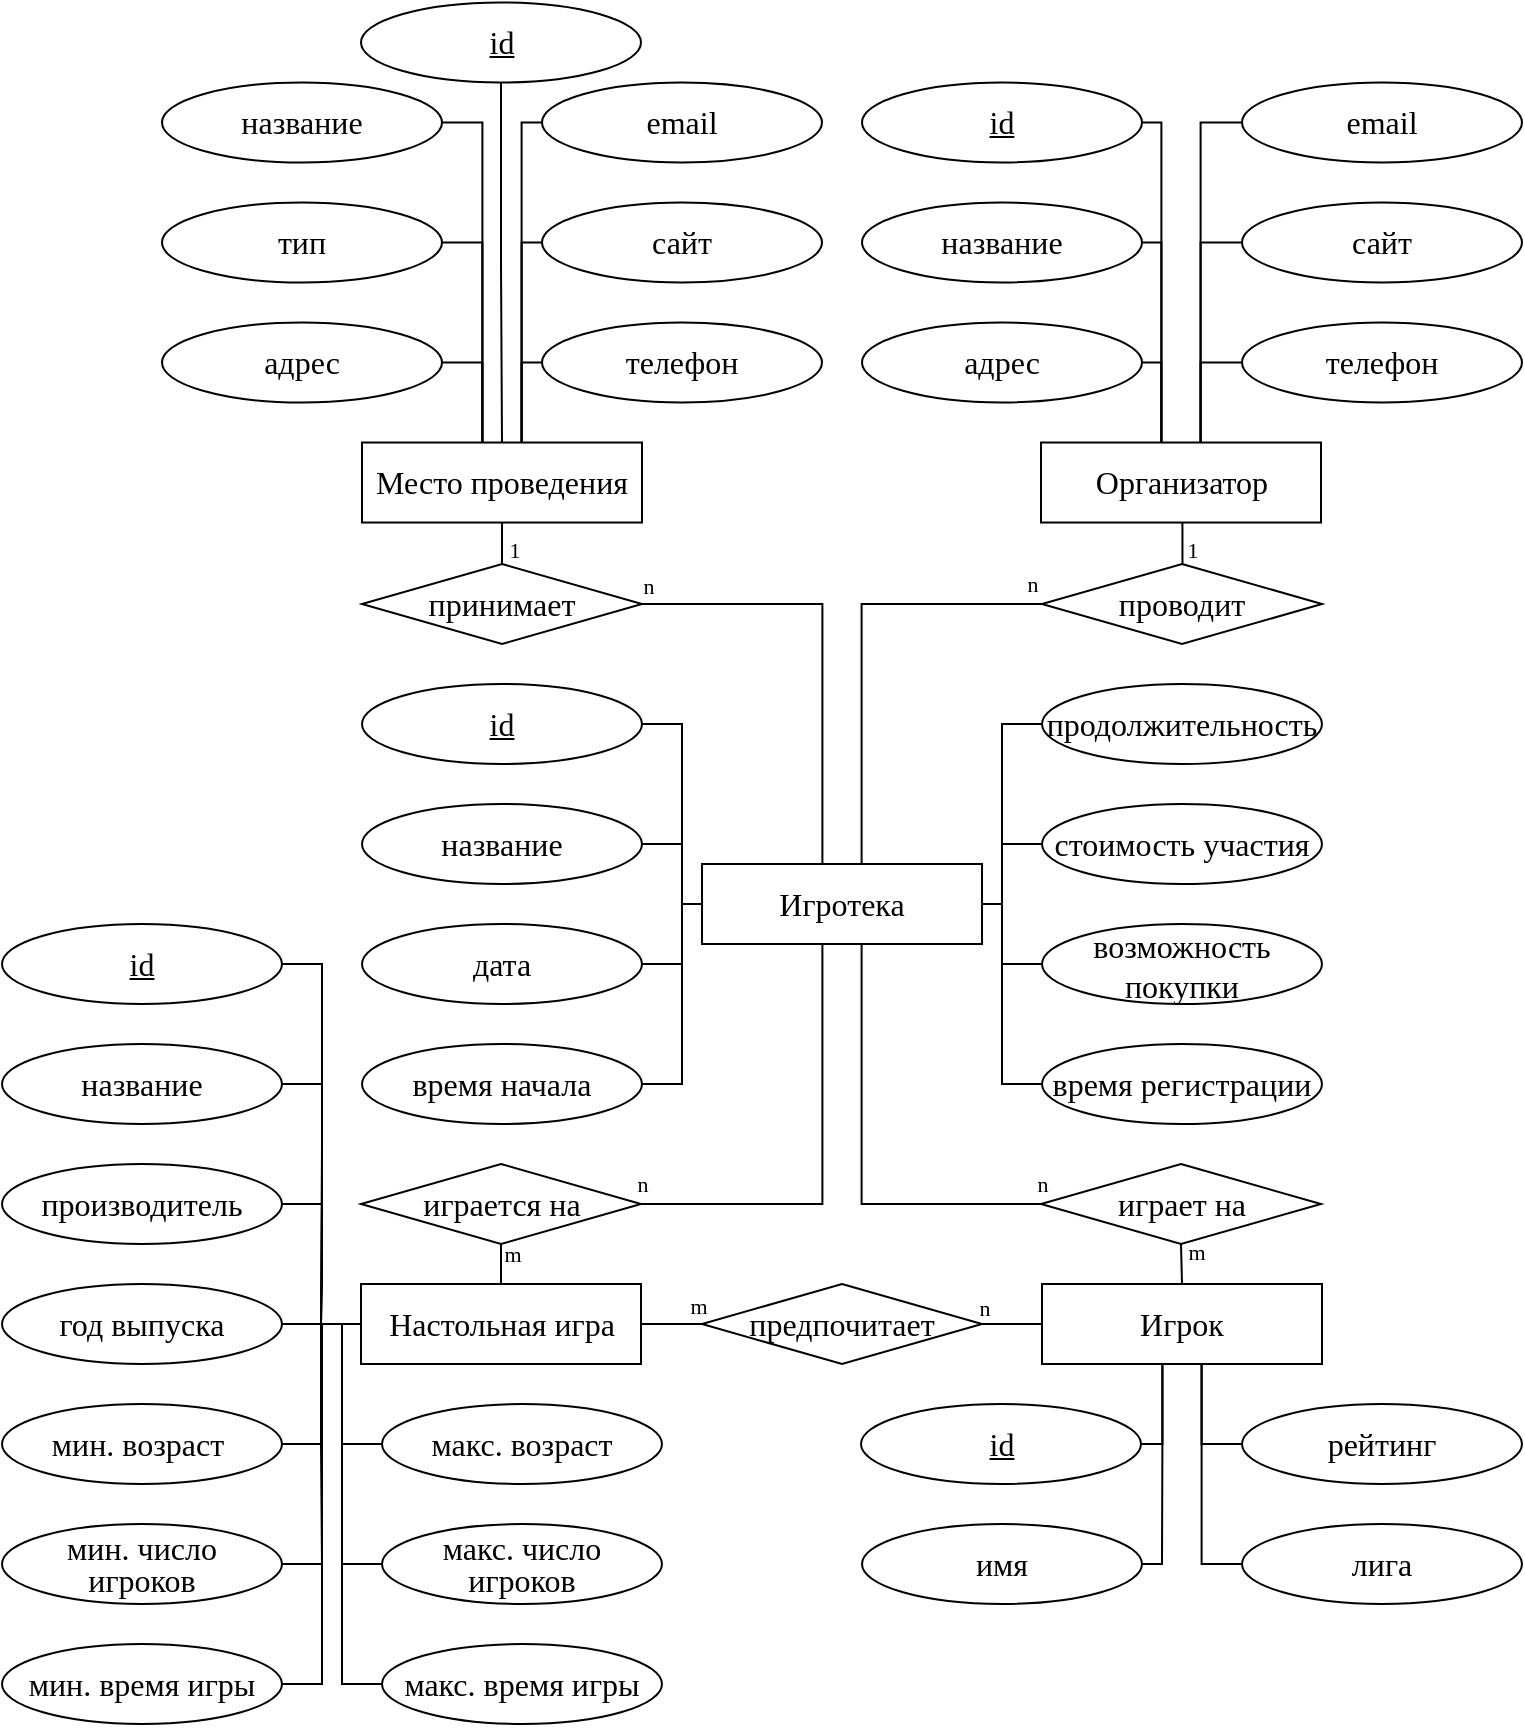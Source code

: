 <mxfile version="20.3.0" type="device" pages="6"><diagram id="ZZBxsunZP16yqolOKHo-" name="Board Game Events"><mxGraphModel dx="782" dy="1291" grid="1" gridSize="10" guides="1" tooltips="1" connect="1" arrows="1" fold="1" page="1" pageScale="1" pageWidth="1169" pageHeight="827" math="0" shadow="0"><root><mxCell id="0"/><mxCell id="1" parent="0"/><mxCell id="TI4KtdQRDgnip6ik1LXw-1" style="edgeStyle=orthogonalEdgeStyle;rounded=0;orthogonalLoop=1;jettySize=auto;html=1;entryX=0;entryY=0.5;entryDx=0;entryDy=0;endArrow=none;endFill=0;exitX=0.57;exitY=0;exitDx=0;exitDy=0;exitPerimeter=0;" parent="1" source="dvmaPMy_Xci81uZpw_uD-4" target="dvmaPMy_Xci81uZpw_uD-12" edge="1"><mxGeometry relative="1" as="geometry"><Array as="points"><mxPoint x="560" y="160"/></Array><mxPoint x="610" y="129.26" as="sourcePoint"/></mxGeometry></mxCell><mxCell id="TI4KtdQRDgnip6ik1LXw-35" value="n" style="edgeLabel;html=1;align=center;verticalAlign=middle;resizable=0;points=[];fontSize=11;fontFamily=Times New Roman;fontColor=default;labelBackgroundColor=none;" parent="TI4KtdQRDgnip6ik1LXw-1" vertex="1" connectable="0"><mxGeometry x="0.931" y="1" relative="1" as="geometry"><mxPoint x="2" y="-9" as="offset"/></mxGeometry></mxCell><mxCell id="TI4KtdQRDgnip6ik1LXw-36" style="edgeStyle=orthogonalEdgeStyle;shape=connector;rounded=0;orthogonalLoop=1;jettySize=auto;html=1;labelBackgroundColor=default;fontFamily=Times New Roman;fontSize=11;fontColor=default;endArrow=none;endFill=0;strokeColor=default;elbow=vertical;exitX=0.57;exitY=1;exitDx=0;exitDy=0;exitPerimeter=0;entryX=0;entryY=0.5;entryDx=0;entryDy=0;" parent="1" source="dvmaPMy_Xci81uZpw_uD-4" target="dvmaPMy_Xci81uZpw_uD-11" edge="1"><mxGeometry relative="1" as="geometry"><mxPoint x="680" y="510" as="sourcePoint"/><Array as="points"><mxPoint x="560" y="460"/></Array></mxGeometry></mxCell><mxCell id="TI4KtdQRDgnip6ik1LXw-43" value="n" style="edgeLabel;html=1;align=center;verticalAlign=middle;resizable=0;points=[];fontSize=11;fontFamily=Times New Roman;fontColor=default;labelBackgroundColor=none;" parent="TI4KtdQRDgnip6ik1LXw-36" vertex="1" connectable="0"><mxGeometry x="0.361" relative="1" as="geometry"><mxPoint x="70" y="-10" as="offset"/></mxGeometry></mxCell><mxCell id="TI4KtdQRDgnip6ik1LXw-73" style="edgeStyle=orthogonalEdgeStyle;shape=connector;rounded=0;orthogonalLoop=1;jettySize=auto;html=1;entryX=1;entryY=0.5;entryDx=0;entryDy=0;labelBackgroundColor=default;fontFamily=Times New Roman;fontSize=11;fontColor=default;endArrow=none;endFill=0;strokeColor=default;exitX=0.43;exitY=0;exitDx=0;exitDy=0;exitPerimeter=0;" parent="1" source="dvmaPMy_Xci81uZpw_uD-4" target="dvmaPMy_Xci81uZpw_uD-13" edge="1"><mxGeometry relative="1" as="geometry"><mxPoint x="310" y="110" as="sourcePoint"/></mxGeometry></mxCell><mxCell id="TI4KtdQRDgnip6ik1LXw-86" value="n" style="edgeLabel;html=1;align=center;verticalAlign=middle;resizable=0;points=[];fontSize=11;fontFamily=Times New Roman;fontColor=default;" parent="TI4KtdQRDgnip6ik1LXw-73" vertex="1" connectable="0"><mxGeometry x="0.217" relative="1" as="geometry"><mxPoint x="-83" y="-9" as="offset"/></mxGeometry></mxCell><mxCell id="o_nJBQ6GXZFk7oyYXdrU-16" style="edgeStyle=orthogonalEdgeStyle;shape=connector;rounded=0;orthogonalLoop=1;jettySize=auto;html=1;exitX=0;exitY=0.5;exitDx=0;exitDy=0;exitPerimeter=0;entryX=1;entryY=0.5;entryDx=0;entryDy=0;labelBackgroundColor=default;fontFamily=Helvetica;fontSize=11;fontColor=default;endArrow=none;endFill=0;strokeColor=default;elbow=vertical;" parent="1" source="dvmaPMy_Xci81uZpw_uD-4" target="dvmaPMy_Xci81uZpw_uD-28" edge="1"><mxGeometry relative="1" as="geometry"><Array as="points"><mxPoint x="470" y="310"/><mxPoint x="470" y="220"/></Array></mxGeometry></mxCell><mxCell id="o_nJBQ6GXZFk7oyYXdrU-17" style="edgeStyle=orthogonalEdgeStyle;shape=connector;rounded=0;orthogonalLoop=1;jettySize=auto;html=1;exitX=0;exitY=0.5;exitDx=0;exitDy=0;exitPerimeter=0;entryX=1;entryY=0.5;entryDx=0;entryDy=0;labelBackgroundColor=default;fontFamily=Helvetica;fontSize=11;fontColor=default;endArrow=none;endFill=0;strokeColor=default;elbow=vertical;" parent="1" source="dvmaPMy_Xci81uZpw_uD-4" target="dvmaPMy_Xci81uZpw_uD-29" edge="1"><mxGeometry relative="1" as="geometry"><Array as="points"><mxPoint x="470" y="310"/><mxPoint x="470" y="280"/></Array></mxGeometry></mxCell><mxCell id="o_nJBQ6GXZFk7oyYXdrU-18" style="edgeStyle=orthogonalEdgeStyle;shape=connector;rounded=0;orthogonalLoop=1;jettySize=auto;html=1;exitX=0;exitY=0.5;exitDx=0;exitDy=0;exitPerimeter=0;entryX=1;entryY=0.5;entryDx=0;entryDy=0;labelBackgroundColor=default;fontFamily=Helvetica;fontSize=11;fontColor=default;endArrow=none;endFill=0;strokeColor=default;elbow=vertical;" parent="1" source="dvmaPMy_Xci81uZpw_uD-4" target="dvmaPMy_Xci81uZpw_uD-31" edge="1"><mxGeometry relative="1" as="geometry"><Array as="points"><mxPoint x="470" y="310"/><mxPoint x="470" y="340"/></Array></mxGeometry></mxCell><mxCell id="o_nJBQ6GXZFk7oyYXdrU-19" style="edgeStyle=orthogonalEdgeStyle;shape=connector;rounded=0;orthogonalLoop=1;jettySize=auto;html=1;exitX=0;exitY=0.5;exitDx=0;exitDy=0;exitPerimeter=0;entryX=1;entryY=0.5;entryDx=0;entryDy=0;labelBackgroundColor=default;fontFamily=Helvetica;fontSize=11;fontColor=default;endArrow=none;endFill=0;strokeColor=default;elbow=vertical;" parent="1" source="dvmaPMy_Xci81uZpw_uD-4" target="FBk3VzPyVBbcTjXE-Udo-2" edge="1"><mxGeometry relative="1" as="geometry"><Array as="points"><mxPoint x="470" y="310"/><mxPoint x="470" y="400"/></Array></mxGeometry></mxCell><mxCell id="o_nJBQ6GXZFk7oyYXdrU-20" style="edgeStyle=orthogonalEdgeStyle;shape=connector;rounded=0;orthogonalLoop=1;jettySize=auto;html=1;exitX=1;exitY=0.5;exitDx=0;exitDy=0;exitPerimeter=0;entryX=0;entryY=0.5;entryDx=0;entryDy=0;labelBackgroundColor=default;fontFamily=Helvetica;fontSize=11;fontColor=default;endArrow=none;endFill=0;strokeColor=default;elbow=vertical;" parent="1" source="dvmaPMy_Xci81uZpw_uD-4" target="dvmaPMy_Xci81uZpw_uD-34" edge="1"><mxGeometry relative="1" as="geometry"><Array as="points"><mxPoint x="630" y="310"/><mxPoint x="630" y="220"/></Array></mxGeometry></mxCell><mxCell id="dvmaPMy_Xci81uZpw_uD-4" value="&lt;font face=&quot;Times New Roman&quot;&gt;&lt;span style=&quot;font-size: 16px&quot;&gt;Игротека&lt;/span&gt;&lt;/font&gt;" style="rounded=0;whiteSpace=wrap;html=1;points=[[0,0,0,0,0],[0,0.25,0,0,0],[0,0.5,0,0,0],[0,0.75,0,0,0],[0,1,0,0,0],[0.43,0,0,0,0],[0.43,1,0,0,0],[0.5,0,0,0,0],[0.5,1,0,0,0],[0.57,0,0,0,0],[0.57,1,0,0,0],[1,0,0,0,0],[1,0.25,0,0,0],[1,0.5,0,0,0],[1,0.75,0,0,0],[1,1,0,0,0]];" parent="1" vertex="1"><mxGeometry x="480" y="290" width="140" height="40" as="geometry"/></mxCell><mxCell id="dvmaPMy_Xci81uZpw_uD-5" value="Организатор" style="rounded=0;whiteSpace=wrap;html=1;fontFamily=Times New Roman;fontSize=16;points=[[0,0,0,0,0],[0,0.25,0,0,0],[0,0.5,0,0,0],[0,0.75,0,0,0],[0,1,0,0,0],[0.43,0,0,0,0],[0.43,1,0,0,0],[0.5,0,0,0,0],[0.5,1,0,0,0],[0.57,0,0,0,0],[0.57,1,0,0,0],[1,0,0,0,0],[1,0.25,0,0,0],[1,0.5,0,0,0],[1,0.75,0,0,0],[1,1,0,0,0]];" parent="1" vertex="1"><mxGeometry x="649.5" y="79.26" width="140" height="40" as="geometry"/></mxCell><mxCell id="o_nJBQ6GXZFk7oyYXdrU-9" style="edgeStyle=orthogonalEdgeStyle;shape=connector;rounded=0;orthogonalLoop=1;jettySize=auto;html=1;exitX=0;exitY=0.5;exitDx=0;exitDy=0;exitPerimeter=0;entryX=1;entryY=0.5;entryDx=0;entryDy=0;labelBackgroundColor=default;fontFamily=Helvetica;fontSize=11;fontColor=default;endArrow=none;endFill=0;strokeColor=default;" parent="1" source="dvmaPMy_Xci81uZpw_uD-6" target="dvmaPMy_Xci81uZpw_uD-77" edge="1"><mxGeometry relative="1" as="geometry"><Array as="points"><mxPoint x="290" y="520"/><mxPoint x="290" y="580"/></Array></mxGeometry></mxCell><mxCell id="o_nJBQ6GXZFk7oyYXdrU-10" style="edgeStyle=orthogonalEdgeStyle;shape=connector;rounded=0;orthogonalLoop=1;jettySize=auto;html=1;exitX=0;exitY=0.5;exitDx=0;exitDy=0;exitPerimeter=0;entryX=1;entryY=0.5;entryDx=0;entryDy=0;labelBackgroundColor=default;fontFamily=Helvetica;fontSize=11;fontColor=default;endArrow=none;endFill=0;strokeColor=default;" parent="1" source="dvmaPMy_Xci81uZpw_uD-6" target="dvmaPMy_Xci81uZpw_uD-80" edge="1"><mxGeometry relative="1" as="geometry"/></mxCell><mxCell id="o_nJBQ6GXZFk7oyYXdrU-11" style="edgeStyle=orthogonalEdgeStyle;shape=connector;rounded=0;orthogonalLoop=1;jettySize=auto;html=1;exitX=0;exitY=0.5;exitDx=0;exitDy=0;exitPerimeter=0;entryX=0;entryY=0.5;entryDx=0;entryDy=0;labelBackgroundColor=default;fontFamily=Helvetica;fontSize=11;fontColor=default;endArrow=none;endFill=0;strokeColor=default;" parent="1" source="dvmaPMy_Xci81uZpw_uD-6" target="dvmaPMy_Xci81uZpw_uD-78" edge="1"><mxGeometry relative="1" as="geometry"><Array as="points"><mxPoint x="300" y="520"/><mxPoint x="300" y="580"/></Array></mxGeometry></mxCell><mxCell id="o_nJBQ6GXZFk7oyYXdrU-12" style="edgeStyle=orthogonalEdgeStyle;shape=connector;rounded=0;orthogonalLoop=1;jettySize=auto;html=1;exitX=0;exitY=0.5;exitDx=0;exitDy=0;exitPerimeter=0;entryX=1;entryY=0.5;entryDx=0;entryDy=0;labelBackgroundColor=default;fontFamily=Helvetica;fontSize=11;fontColor=default;endArrow=none;endFill=0;strokeColor=default;" parent="1" source="dvmaPMy_Xci81uZpw_uD-6" target="NAzcz-6VcymwsrxBjOka-3" edge="1"><mxGeometry relative="1" as="geometry"><Array as="points"><mxPoint x="290" y="520"/><mxPoint x="290" y="700"/></Array></mxGeometry></mxCell><mxCell id="o_nJBQ6GXZFk7oyYXdrU-13" style="edgeStyle=orthogonalEdgeStyle;shape=connector;rounded=0;orthogonalLoop=1;jettySize=auto;html=1;exitX=0;exitY=0.5;exitDx=0;exitDy=0;exitPerimeter=0;entryX=0;entryY=0.5;entryDx=0;entryDy=0;labelBackgroundColor=default;fontFamily=Helvetica;fontSize=11;fontColor=default;endArrow=none;endFill=0;strokeColor=default;" parent="1" source="dvmaPMy_Xci81uZpw_uD-6" target="dvmaPMy_Xci81uZpw_uD-79" edge="1"><mxGeometry relative="1" as="geometry"><Array as="points"><mxPoint x="300" y="520"/><mxPoint x="300" y="640"/></Array></mxGeometry></mxCell><mxCell id="o_nJBQ6GXZFk7oyYXdrU-14" style="edgeStyle=orthogonalEdgeStyle;shape=connector;rounded=0;orthogonalLoop=1;jettySize=auto;html=1;exitX=0;exitY=0.5;exitDx=0;exitDy=0;exitPerimeter=0;entryX=0;entryY=0.5;entryDx=0;entryDy=0;labelBackgroundColor=default;fontFamily=Helvetica;fontSize=11;fontColor=default;endArrow=none;endFill=0;strokeColor=default;" parent="1" source="dvmaPMy_Xci81uZpw_uD-6" target="NAzcz-6VcymwsrxBjOka-9" edge="1"><mxGeometry relative="1" as="geometry"><Array as="points"><mxPoint x="300" y="520"/><mxPoint x="300" y="700"/></Array></mxGeometry></mxCell><mxCell id="dvmaPMy_Xci81uZpw_uD-6" value="&lt;font face=&quot;Times New Roman&quot;&gt;&lt;span style=&quot;font-size: 16px&quot;&gt;Настольная игра&lt;/span&gt;&lt;/font&gt;" style="rounded=0;whiteSpace=wrap;html=1;points=[[0,0,0,0,0],[0,0.25,0,0,0],[0,0.5,0,0,0],[0,0.75,0,0,0],[0,1,0,0,0],[0.43,0,0,0,0],[0.43,1,0,0,0],[0.5,0,0,0,0],[0.5,1,0,0,0],[0.57,0,0,0,0],[0.57,1,0,0,0],[1,0,0,0,0],[1,0.25,0,0,0],[1,0.5,0,0,0],[1,0.75,0,0,0],[1,1,0,0,0]];" parent="1" vertex="1"><mxGeometry x="309.5" y="500" width="140" height="40" as="geometry"/></mxCell><mxCell id="TI4KtdQRDgnip6ik1LXw-4" style="edgeStyle=orthogonalEdgeStyle;shape=connector;rounded=0;orthogonalLoop=1;jettySize=auto;html=1;exitX=0.43;exitY=0;exitDx=0;exitDy=0;exitPerimeter=0;entryX=1;entryY=0.5;entryDx=0;entryDy=0;labelBackgroundColor=default;fontFamily=Helvetica;fontSize=11;fontColor=default;endArrow=none;endFill=0;strokeColor=default;" parent="1" source="dvmaPMy_Xci81uZpw_uD-7" target="dvmaPMy_Xci81uZpw_uD-58" edge="1"><mxGeometry relative="1" as="geometry"/></mxCell><mxCell id="TI4KtdQRDgnip6ik1LXw-8" style="edgeStyle=orthogonalEdgeStyle;shape=connector;rounded=0;orthogonalLoop=1;jettySize=auto;html=1;exitX=0.43;exitY=0;exitDx=0;exitDy=0;exitPerimeter=0;entryX=1;entryY=0.5;entryDx=0;entryDy=0;labelBackgroundColor=default;fontFamily=Helvetica;fontSize=11;fontColor=default;endArrow=none;endFill=0;strokeColor=default;" parent="1" source="dvmaPMy_Xci81uZpw_uD-7" target="dvmaPMy_Xci81uZpw_uD-56" edge="1"><mxGeometry relative="1" as="geometry"/></mxCell><mxCell id="dvmaPMy_Xci81uZpw_uD-7" value="&lt;font face=&quot;Times New Roman&quot;&gt;&lt;span style=&quot;font-size: 16px&quot;&gt;Место проведения&lt;/span&gt;&lt;/font&gt;" style="rounded=0;whiteSpace=wrap;html=1;points=[[0,0,0,0,0],[0,0.25,0,0,0],[0,0.5,0,0,0],[0,0.75,0,0,0],[0,1,0,0,0],[0.25,1,0,0,0],[0.43,0,0,0,0],[0.5,0,0,0,0],[0.5,1,0,0,0],[0.57,0,0,0,0],[0.75,1,0,0,0],[1,0,0,0,0],[1,0.25,0,0,0],[1,0.5,0,0,0],[1,0.75,0,0,0],[1,1,0,0,0]];" parent="1" vertex="1"><mxGeometry x="310" y="79.26" width="140" height="40" as="geometry"/></mxCell><mxCell id="TI4KtdQRDgnip6ik1LXw-38" style="edgeStyle=orthogonalEdgeStyle;shape=connector;rounded=0;orthogonalLoop=1;jettySize=auto;html=1;exitX=0.5;exitY=1;exitDx=0;exitDy=0;entryX=0.5;entryY=0;entryDx=0;entryDy=0;labelBackgroundColor=default;fontFamily=Times New Roman;fontSize=11;fontColor=default;endArrow=none;endFill=0;strokeColor=default;" parent="1" source="dvmaPMy_Xci81uZpw_uD-11" target="eNci0kIPYLlk6cLeor2O-3" edge="1"><mxGeometry relative="1" as="geometry"/></mxCell><mxCell id="TI4KtdQRDgnip6ik1LXw-44" value="m" style="edgeLabel;html=1;align=center;verticalAlign=middle;resizable=0;points=[];fontSize=11;fontFamily=Times New Roman;fontColor=default;labelBackgroundColor=none;" parent="TI4KtdQRDgnip6ik1LXw-38" vertex="1" connectable="0"><mxGeometry x="-0.385" relative="1" as="geometry"><mxPoint x="7" y="-2" as="offset"/></mxGeometry></mxCell><mxCell id="dvmaPMy_Xci81uZpw_uD-11" value="играет на" style="rhombus;whiteSpace=wrap;html=1;fontFamily=Times New Roman;fontSize=16;" parent="1" vertex="1"><mxGeometry x="649.5" y="440" width="140" height="40" as="geometry"/></mxCell><mxCell id="TI4KtdQRDgnip6ik1LXw-2" style="edgeStyle=orthogonalEdgeStyle;shape=connector;rounded=0;orthogonalLoop=1;jettySize=auto;html=1;exitX=0.5;exitY=0;exitDx=0;exitDy=0;labelBackgroundColor=default;fontFamily=Helvetica;fontSize=11;fontColor=default;endArrow=none;endFill=0;strokeColor=default;entryX=0.5;entryY=1;entryDx=0;entryDy=0;entryPerimeter=0;" parent="1" edge="1"><mxGeometry relative="1" as="geometry"><mxPoint x="720.24" y="140" as="sourcePoint"/><mxPoint x="719.74" y="119.26" as="targetPoint"/><Array as="points"><mxPoint x="720.24" y="119"/></Array></mxGeometry></mxCell><mxCell id="TI4KtdQRDgnip6ik1LXw-34" value="1" style="edgeLabel;html=1;align=center;verticalAlign=middle;resizable=0;points=[];fontSize=11;fontFamily=Times New Roman;fontColor=default;labelBackgroundColor=none;" parent="TI4KtdQRDgnip6ik1LXw-2" vertex="1" connectable="0"><mxGeometry x="-0.251" relative="1" as="geometry"><mxPoint x="5" y="1" as="offset"/></mxGeometry></mxCell><mxCell id="dvmaPMy_Xci81uZpw_uD-12" value="проводит" style="rhombus;whiteSpace=wrap;html=1;fontFamily=Times New Roman;fontSize=16;" parent="1" vertex="1"><mxGeometry x="650" y="140" width="140" height="40" as="geometry"/></mxCell><mxCell id="eNci0kIPYLlk6cLeor2O-41" style="edgeStyle=orthogonalEdgeStyle;rounded=0;orthogonalLoop=1;jettySize=auto;html=1;exitX=0.5;exitY=0;exitDx=0;exitDy=0;endArrow=none;endFill=0;entryX=0.5;entryY=1;entryDx=0;entryDy=0;entryPerimeter=0;" parent="1" source="dvmaPMy_Xci81uZpw_uD-13" target="dvmaPMy_Xci81uZpw_uD-7" edge="1"><mxGeometry relative="1" as="geometry"><mxPoint x="380" y="120" as="sourcePoint"/><mxPoint x="470" y="-160" as="targetPoint"/><Array as="points"/></mxGeometry></mxCell><mxCell id="TI4KtdQRDgnip6ik1LXw-32" value="&lt;font face=&quot;Times New Roman&quot;&gt;1&lt;/font&gt;" style="edgeLabel;html=1;align=center;verticalAlign=middle;resizable=0;points=[];fontSize=11;fontFamily=Helvetica;fontColor=default;labelBackgroundColor=none;" parent="eNci0kIPYLlk6cLeor2O-41" vertex="1" connectable="0"><mxGeometry x="-0.384" relative="1" as="geometry"><mxPoint x="6" y="-1" as="offset"/></mxGeometry></mxCell><mxCell id="dvmaPMy_Xci81uZpw_uD-13" value="принимает" style="rhombus;whiteSpace=wrap;html=1;fontFamily=Times New Roman;fontSize=16;spacingTop=0;" parent="1" vertex="1"><mxGeometry x="310" y="140" width="140" height="40" as="geometry"/></mxCell><mxCell id="dvmaPMy_Xci81uZpw_uD-28" value="&lt;u&gt;id&lt;/u&gt;" style="ellipse;whiteSpace=wrap;html=1;fontFamily=Times New Roman;fontSize=16;" parent="1" vertex="1"><mxGeometry x="310" y="200" width="140" height="40" as="geometry"/></mxCell><mxCell id="dvmaPMy_Xci81uZpw_uD-29" value="название" style="ellipse;whiteSpace=wrap;html=1;fontFamily=Times New Roman;fontSize=16;" parent="1" vertex="1"><mxGeometry x="310" y="260" width="140" height="40" as="geometry"/></mxCell><mxCell id="dvmaPMy_Xci81uZpw_uD-31" value="дата" style="ellipse;whiteSpace=wrap;html=1;fontFamily=Times New Roman;fontSize=16;" parent="1" vertex="1"><mxGeometry x="310" y="320" width="140" height="40" as="geometry"/></mxCell><mxCell id="o_nJBQ6GXZFk7oyYXdrU-21" style="edgeStyle=orthogonalEdgeStyle;shape=connector;rounded=0;orthogonalLoop=1;jettySize=auto;html=1;exitX=0;exitY=0.5;exitDx=0;exitDy=0;labelBackgroundColor=default;fontFamily=Helvetica;fontSize=11;fontColor=default;endArrow=none;endFill=0;strokeColor=default;elbow=vertical;" parent="1" source="dvmaPMy_Xci81uZpw_uD-33" edge="1"><mxGeometry relative="1" as="geometry"><mxPoint x="620" y="310.0" as="targetPoint"/><Array as="points"><mxPoint x="630" y="280"/><mxPoint x="630" y="310"/></Array></mxGeometry></mxCell><mxCell id="dvmaPMy_Xci81uZpw_uD-33" value="стоимость участия" style="ellipse;whiteSpace=wrap;html=1;fontFamily=Times New Roman;fontSize=16;" parent="1" vertex="1"><mxGeometry x="650" y="260" width="140" height="40" as="geometry"/></mxCell><mxCell id="dvmaPMy_Xci81uZpw_uD-34" value="продолжительность" style="ellipse;whiteSpace=wrap;html=1;fontFamily=Times New Roman;fontSize=16;" parent="1" vertex="1"><mxGeometry x="650" y="200" width="140" height="40" as="geometry"/></mxCell><mxCell id="o_nJBQ6GXZFk7oyYXdrU-22" style="edgeStyle=orthogonalEdgeStyle;shape=connector;rounded=0;orthogonalLoop=1;jettySize=auto;html=1;exitX=0;exitY=0.5;exitDx=0;exitDy=0;entryX=1;entryY=0.5;entryDx=0;entryDy=0;entryPerimeter=0;labelBackgroundColor=default;fontFamily=Helvetica;fontSize=11;fontColor=default;endArrow=none;endFill=0;strokeColor=default;elbow=vertical;" parent="1" source="dvmaPMy_Xci81uZpw_uD-35" target="dvmaPMy_Xci81uZpw_uD-4" edge="1"><mxGeometry relative="1" as="geometry"/></mxCell><mxCell id="dvmaPMy_Xci81uZpw_uD-35" value="возможность покупки" style="ellipse;whiteSpace=wrap;html=1;fontFamily=Times New Roman;fontSize=16;spacingTop=2;" parent="1" vertex="1"><mxGeometry x="650" y="320" width="140" height="40" as="geometry"/></mxCell><mxCell id="o_nJBQ6GXZFk7oyYXdrU-32" style="edgeStyle=orthogonalEdgeStyle;shape=connector;rounded=0;orthogonalLoop=1;jettySize=auto;html=1;exitX=1;exitY=0.5;exitDx=0;exitDy=0;entryX=0;entryY=0.5;entryDx=0;entryDy=0;entryPerimeter=0;labelBackgroundColor=default;fontFamily=Helvetica;fontSize=11;fontColor=default;endArrow=none;endFill=0;strokeColor=default;elbow=vertical;" parent="1" source="dvmaPMy_Xci81uZpw_uD-48" target="dvmaPMy_Xci81uZpw_uD-6" edge="1"><mxGeometry relative="1" as="geometry"/></mxCell><mxCell id="dvmaPMy_Xci81uZpw_uD-48" value="id" style="ellipse;whiteSpace=wrap;html=1;fontFamily=Times New Roman;fontSize=16;fontStyle=4" parent="1" vertex="1"><mxGeometry x="130" y="320" width="140" height="40" as="geometry"/></mxCell><mxCell id="TI4KtdQRDgnip6ik1LXw-14" style="edgeStyle=orthogonalEdgeStyle;shape=connector;rounded=0;orthogonalLoop=1;jettySize=auto;html=1;exitX=0.5;exitY=1;exitDx=0;exitDy=0;entryX=0.5;entryY=0;entryDx=0;entryDy=0;entryPerimeter=0;labelBackgroundColor=default;fontFamily=Helvetica;fontSize=11;fontColor=default;endArrow=none;endFill=0;strokeColor=default;" parent="1" source="dvmaPMy_Xci81uZpw_uD-50" target="dvmaPMy_Xci81uZpw_uD-7" edge="1"><mxGeometry relative="1" as="geometry"/></mxCell><mxCell id="dvmaPMy_Xci81uZpw_uD-50" value="id" style="ellipse;whiteSpace=wrap;html=1;fontFamily=Times New Roman;fontSize=16;fontStyle=4" parent="1" vertex="1"><mxGeometry x="309.5" y="-140.74" width="140" height="40" as="geometry"/></mxCell><mxCell id="dvmaPMy_Xci81uZpw_uD-56" value="название" style="ellipse;whiteSpace=wrap;html=1;fontFamily=Times New Roman;fontSize=16;" parent="1" vertex="1"><mxGeometry x="210" y="-100.74" width="140" height="40" as="geometry"/></mxCell><mxCell id="TI4KtdQRDgnip6ik1LXw-6" style="edgeStyle=orthogonalEdgeStyle;shape=connector;rounded=0;orthogonalLoop=1;jettySize=auto;html=1;exitX=1;exitY=0.5;exitDx=0;exitDy=0;entryX=0.43;entryY=0;entryDx=0;entryDy=0;entryPerimeter=0;labelBackgroundColor=default;fontFamily=Helvetica;fontSize=11;fontColor=default;endArrow=none;endFill=0;strokeColor=default;" parent="1" source="dvmaPMy_Xci81uZpw_uD-57" target="dvmaPMy_Xci81uZpw_uD-7" edge="1"><mxGeometry relative="1" as="geometry"/></mxCell><mxCell id="dvmaPMy_Xci81uZpw_uD-57" value="тип" style="ellipse;whiteSpace=wrap;html=1;fontFamily=Times New Roman;fontSize=16;" parent="1" vertex="1"><mxGeometry x="210" y="-40.74" width="140" height="40" as="geometry"/></mxCell><mxCell id="dvmaPMy_Xci81uZpw_uD-58" value="адрес" style="ellipse;whiteSpace=wrap;html=1;fontFamily=Times New Roman;fontSize=16;" parent="1" vertex="1"><mxGeometry x="210" y="19.26" width="140" height="40" as="geometry"/></mxCell><mxCell id="TI4KtdQRDgnip6ik1LXw-13" style="edgeStyle=orthogonalEdgeStyle;shape=connector;rounded=0;orthogonalLoop=1;jettySize=auto;html=1;exitX=0;exitY=0.5;exitDx=0;exitDy=0;entryX=0.57;entryY=0;entryDx=0;entryDy=0;entryPerimeter=0;labelBackgroundColor=default;fontFamily=Helvetica;fontSize=11;fontColor=default;endArrow=none;endFill=0;strokeColor=default;" parent="1" source="dvmaPMy_Xci81uZpw_uD-59" target="dvmaPMy_Xci81uZpw_uD-7" edge="1"><mxGeometry relative="1" as="geometry"><Array as="points"><mxPoint x="390" y="39"/></Array></mxGeometry></mxCell><mxCell id="dvmaPMy_Xci81uZpw_uD-59" value="телефон" style="ellipse;whiteSpace=wrap;html=1;fontFamily=Times New Roman;fontSize=16;" parent="1" vertex="1"><mxGeometry x="400" y="19.26" width="140" height="40" as="geometry"/></mxCell><mxCell id="TI4KtdQRDgnip6ik1LXw-11" style="edgeStyle=orthogonalEdgeStyle;shape=connector;rounded=0;orthogonalLoop=1;jettySize=auto;html=1;exitX=0;exitY=0.5;exitDx=0;exitDy=0;entryX=0.57;entryY=0;entryDx=0;entryDy=0;entryPerimeter=0;labelBackgroundColor=default;fontFamily=Helvetica;fontSize=11;fontColor=default;endArrow=none;endFill=0;strokeColor=default;" parent="1" source="dvmaPMy_Xci81uZpw_uD-60" target="dvmaPMy_Xci81uZpw_uD-7" edge="1"><mxGeometry relative="1" as="geometry"><Array as="points"><mxPoint x="390" y="-21"/></Array></mxGeometry></mxCell><mxCell id="dvmaPMy_Xci81uZpw_uD-60" value="сайт" style="ellipse;whiteSpace=wrap;html=1;fontFamily=Times New Roman;fontSize=16;" parent="1" vertex="1"><mxGeometry x="400" y="-40.74" width="140" height="40" as="geometry"/></mxCell><mxCell id="TI4KtdQRDgnip6ik1LXw-9" style="edgeStyle=orthogonalEdgeStyle;shape=connector;rounded=0;orthogonalLoop=1;jettySize=auto;html=1;exitX=0;exitY=0.5;exitDx=0;exitDy=0;entryX=0.57;entryY=0;entryDx=0;entryDy=0;entryPerimeter=0;labelBackgroundColor=default;fontFamily=Helvetica;fontSize=11;fontColor=default;endArrow=none;endFill=0;strokeColor=default;" parent="1" source="dvmaPMy_Xci81uZpw_uD-61" target="dvmaPMy_Xci81uZpw_uD-7" edge="1"><mxGeometry relative="1" as="geometry"><Array as="points"><mxPoint x="390" y="-81"/></Array></mxGeometry></mxCell><mxCell id="dvmaPMy_Xci81uZpw_uD-61" value="email" style="ellipse;whiteSpace=wrap;html=1;fontFamily=Times New Roman;fontSize=16;" parent="1" vertex="1"><mxGeometry x="400" y="-100.74" width="140" height="40" as="geometry"/></mxCell><mxCell id="o_nJBQ6GXZFk7oyYXdrU-30" style="edgeStyle=orthogonalEdgeStyle;shape=connector;rounded=0;orthogonalLoop=1;jettySize=auto;html=1;exitX=1;exitY=0.5;exitDx=0;exitDy=0;entryX=0;entryY=0.5;entryDx=0;entryDy=0;entryPerimeter=0;labelBackgroundColor=default;fontFamily=Helvetica;fontSize=11;fontColor=default;endArrow=none;endFill=0;strokeColor=default;elbow=vertical;" parent="1" source="dvmaPMy_Xci81uZpw_uD-74" target="dvmaPMy_Xci81uZpw_uD-6" edge="1"><mxGeometry relative="1" as="geometry"/></mxCell><mxCell id="dvmaPMy_Xci81uZpw_uD-74" value="производитель" style="ellipse;whiteSpace=wrap;html=1;fontFamily=Times New Roman;fontSize=16;" parent="1" vertex="1"><mxGeometry x="130" y="440" width="140" height="40" as="geometry"/></mxCell><mxCell id="o_nJBQ6GXZFk7oyYXdrU-28" style="edgeStyle=orthogonalEdgeStyle;shape=connector;rounded=0;orthogonalLoop=1;jettySize=auto;html=1;exitX=1;exitY=0.5;exitDx=0;exitDy=0;entryX=0;entryY=0.5;entryDx=0;entryDy=0;entryPerimeter=0;labelBackgroundColor=default;fontFamily=Helvetica;fontSize=11;fontColor=default;endArrow=none;endFill=0;strokeColor=default;elbow=vertical;" parent="1" source="dvmaPMy_Xci81uZpw_uD-76" target="dvmaPMy_Xci81uZpw_uD-6" edge="1"><mxGeometry relative="1" as="geometry"/></mxCell><mxCell id="dvmaPMy_Xci81uZpw_uD-76" value="год выпуска" style="ellipse;whiteSpace=wrap;html=1;fontFamily=Times New Roman;fontSize=16;" parent="1" vertex="1"><mxGeometry x="130" y="500" width="140" height="40" as="geometry"/></mxCell><mxCell id="dvmaPMy_Xci81uZpw_uD-77" value="мин. возраст&amp;nbsp;" style="ellipse;whiteSpace=wrap;html=1;fontFamily=Times New Roman;fontSize=16;" parent="1" vertex="1"><mxGeometry x="130" y="560" width="140" height="40" as="geometry"/></mxCell><mxCell id="dvmaPMy_Xci81uZpw_uD-78" value="макс. возраст" style="ellipse;whiteSpace=wrap;html=1;fontFamily=Times New Roman;fontSize=16;" parent="1" vertex="1"><mxGeometry x="320" y="560" width="140" height="40" as="geometry"/></mxCell><mxCell id="dvmaPMy_Xci81uZpw_uD-79" value="&lt;p style=&quot;line-height: 1&quot;&gt;макс. число&lt;br&gt;игроков&lt;/p&gt;" style="ellipse;whiteSpace=wrap;html=1;fontFamily=Times New Roman;fontSize=16;spacingBottom=0;spacingTop=0;" parent="1" vertex="1"><mxGeometry x="320" y="620" width="140" height="40" as="geometry"/></mxCell><mxCell id="dvmaPMy_Xci81uZpw_uD-80" value="&lt;p style=&quot;line-height: 1&quot;&gt;мин. число&lt;br&gt;игроков&lt;/p&gt;" style="ellipse;whiteSpace=wrap;html=1;fontFamily=Times New Roman;fontSize=16;spacingBottom=0;spacingTop=0;" parent="1" vertex="1"><mxGeometry x="130" y="620" width="140" height="40" as="geometry"/></mxCell><mxCell id="o_nJBQ6GXZFk7oyYXdrU-31" style="edgeStyle=orthogonalEdgeStyle;shape=connector;rounded=0;orthogonalLoop=1;jettySize=auto;html=1;exitX=1;exitY=0.5;exitDx=0;exitDy=0;entryX=0;entryY=0.5;entryDx=0;entryDy=0;entryPerimeter=0;labelBackgroundColor=default;fontFamily=Helvetica;fontSize=11;fontColor=default;endArrow=none;endFill=0;strokeColor=default;elbow=vertical;" parent="1" source="dvmaPMy_Xci81uZpw_uD-81" target="dvmaPMy_Xci81uZpw_uD-6" edge="1"><mxGeometry relative="1" as="geometry"/></mxCell><mxCell id="dvmaPMy_Xci81uZpw_uD-81" value="название" style="ellipse;whiteSpace=wrap;html=1;fontFamily=Times New Roman;fontSize=16;" parent="1" vertex="1"><mxGeometry x="130" y="380" width="140" height="40" as="geometry"/></mxCell><mxCell id="NAzcz-6VcymwsrxBjOka-3" value="мин. время игры" style="ellipse;whiteSpace=wrap;html=1;fontFamily=Times New Roman;fontSize=16;spacingBottom=0;spacingTop=0;" parent="1" vertex="1"><mxGeometry x="130" y="680" width="140" height="40" as="geometry"/></mxCell><mxCell id="NAzcz-6VcymwsrxBjOka-9" value="&lt;p style=&quot;line-height: 1&quot;&gt;макс. время игры&lt;/p&gt;" style="ellipse;whiteSpace=wrap;html=1;fontFamily=Times New Roman;fontSize=16;spacingBottom=0;spacingTop=0;" parent="1" vertex="1"><mxGeometry x="320" y="680" width="140" height="40" as="geometry"/></mxCell><mxCell id="TI4KtdQRDgnip6ik1LXw-39" style="edgeStyle=orthogonalEdgeStyle;shape=connector;rounded=0;orthogonalLoop=1;jettySize=auto;html=1;exitX=0.43;exitY=1;exitDx=0;exitDy=0;exitPerimeter=0;labelBackgroundColor=default;fontFamily=Times New Roman;fontSize=11;fontColor=default;endArrow=none;endFill=0;strokeColor=default;entryX=1;entryY=0.5;entryDx=0;entryDy=0;" parent="1" source="eNci0kIPYLlk6cLeor2O-3" target="eNci0kIPYLlk6cLeor2O-13" edge="1"><mxGeometry relative="1" as="geometry"><Array as="points"><mxPoint x="710" y="580"/></Array><mxPoint x="700" y="610" as="targetPoint"/></mxGeometry></mxCell><mxCell id="TI4KtdQRDgnip6ik1LXw-40" style="edgeStyle=orthogonalEdgeStyle;shape=connector;rounded=0;orthogonalLoop=1;jettySize=auto;html=1;exitX=0.43;exitY=1;exitDx=0;exitDy=0;exitPerimeter=0;entryX=1;entryY=0.5;entryDx=0;entryDy=0;labelBackgroundColor=default;fontFamily=Times New Roman;fontSize=11;fontColor=default;endArrow=none;endFill=0;strokeColor=default;" parent="1" source="eNci0kIPYLlk6cLeor2O-3" target="eNci0kIPYLlk6cLeor2O-19" edge="1"><mxGeometry relative="1" as="geometry"><Array as="points"><mxPoint x="710" y="580"/><mxPoint x="710" y="640"/></Array></mxGeometry></mxCell><mxCell id="eNci0kIPYLlk6cLeor2O-3" value="&lt;font face=&quot;Times New Roman&quot;&gt;&lt;span style=&quot;font-size: 16px&quot;&gt;Игрок&lt;/span&gt;&lt;/font&gt;" style="rounded=0;whiteSpace=wrap;html=1;points=[[0,0,0,0,0],[0,0.25,0,0,0],[0,0.5,0,0,0],[0,0.75,0,0,0],[0,1,0,0,0],[0.25,0,0,0,0],[0.43,1,0,0,0],[0.5,0,0,0,0],[0.5,1,0,0,0],[0.57,1,0,0,0],[0.75,0,0,0,0],[1,0,0,0,0],[1,0.25,0,0,0],[1,0.5,0,0,0],[1,0.75,0,0,0],[1,1,0,0,0]];" parent="1" vertex="1"><mxGeometry x="650" y="500" width="140" height="40" as="geometry"/></mxCell><mxCell id="TI4KtdQRDgnip6ik1LXw-45" style="edgeStyle=orthogonalEdgeStyle;shape=connector;rounded=0;orthogonalLoop=1;jettySize=auto;html=1;labelBackgroundColor=default;fontFamily=Times New Roman;fontSize=11;fontColor=default;endArrow=none;endFill=0;strokeColor=default;exitX=1;exitY=0.5;exitDx=0;exitDy=0;entryX=0.43;entryY=1;entryDx=0;entryDy=0;entryPerimeter=0;" parent="1" source="eNci0kIPYLlk6cLeor2O-12" target="dvmaPMy_Xci81uZpw_uD-4" edge="1"><mxGeometry relative="1" as="geometry"><mxPoint x="220" y="540" as="sourcePoint"/><mxPoint x="270" y="470" as="targetPoint"/></mxGeometry></mxCell><mxCell id="TI4KtdQRDgnip6ik1LXw-47" value="n" style="edgeLabel;html=1;align=center;verticalAlign=middle;resizable=0;points=[];fontSize=11;fontFamily=Times New Roman;fontColor=default;labelBackgroundColor=none;" parent="TI4KtdQRDgnip6ik1LXw-45" vertex="1" connectable="0"><mxGeometry x="0.249" relative="1" as="geometry"><mxPoint x="-90" y="37" as="offset"/></mxGeometry></mxCell><mxCell id="TI4KtdQRDgnip6ik1LXw-46" style="edgeStyle=orthogonalEdgeStyle;shape=connector;rounded=0;orthogonalLoop=1;jettySize=auto;html=1;exitX=0.5;exitY=1;exitDx=0;exitDy=0;labelBackgroundColor=default;fontFamily=Times New Roman;fontSize=11;fontColor=default;endArrow=none;endFill=0;strokeColor=default;entryX=0.5;entryY=0;entryDx=0;entryDy=0;entryPerimeter=0;" parent="1" source="eNci0kIPYLlk6cLeor2O-12" target="dvmaPMy_Xci81uZpw_uD-6" edge="1"><mxGeometry relative="1" as="geometry"><mxPoint x="40" y="541" as="sourcePoint"/><Array as="points"><mxPoint x="380" y="490"/><mxPoint x="380" y="490"/></Array><mxPoint x="160" y="380" as="targetPoint"/></mxGeometry></mxCell><mxCell id="TI4KtdQRDgnip6ik1LXw-48" value="m" style="edgeLabel;html=1;align=center;verticalAlign=middle;resizable=0;points=[];fontSize=11;fontFamily=Times New Roman;fontColor=default;labelBackgroundColor=none;" parent="TI4KtdQRDgnip6ik1LXw-46" vertex="1" connectable="0"><mxGeometry x="0.511" relative="1" as="geometry"><mxPoint x="5" y="-10" as="offset"/></mxGeometry></mxCell><mxCell id="eNci0kIPYLlk6cLeor2O-12" value="играется на" style="rhombus;whiteSpace=wrap;html=1;fontFamily=Times New Roman;fontSize=16;" parent="1" vertex="1"><mxGeometry x="309.5" y="440" width="140" height="40" as="geometry"/></mxCell><mxCell id="eNci0kIPYLlk6cLeor2O-13" value="id" style="ellipse;whiteSpace=wrap;html=1;fontFamily=Times New Roman;fontSize=16;fontStyle=4" parent="1" vertex="1"><mxGeometry x="559.5" y="560" width="140" height="40" as="geometry"/></mxCell><mxCell id="TI4KtdQRDgnip6ik1LXw-42" style="edgeStyle=orthogonalEdgeStyle;shape=connector;rounded=0;orthogonalLoop=1;jettySize=auto;html=1;exitX=0;exitY=0.5;exitDx=0;exitDy=0;entryX=0.57;entryY=1;entryDx=0;entryDy=0;entryPerimeter=0;labelBackgroundColor=default;fontFamily=Times New Roman;fontSize=11;fontColor=default;endArrow=none;endFill=0;strokeColor=default;" parent="1" source="eNci0kIPYLlk6cLeor2O-14" target="eNci0kIPYLlk6cLeor2O-3" edge="1"><mxGeometry relative="1" as="geometry"/></mxCell><mxCell id="eNci0kIPYLlk6cLeor2O-14" value="лига" style="ellipse;whiteSpace=wrap;html=1;fontFamily=Times New Roman;fontSize=16;" parent="1" vertex="1"><mxGeometry x="750" y="620" width="140" height="40" as="geometry"/></mxCell><mxCell id="TI4KtdQRDgnip6ik1LXw-41" style="edgeStyle=orthogonalEdgeStyle;shape=connector;rounded=0;orthogonalLoop=1;jettySize=auto;html=1;exitX=0;exitY=0.5;exitDx=0;exitDy=0;entryX=0.57;entryY=1;entryDx=0;entryDy=0;entryPerimeter=0;labelBackgroundColor=default;fontFamily=Times New Roman;fontSize=11;fontColor=default;endArrow=none;endFill=0;strokeColor=default;" parent="1" source="eNci0kIPYLlk6cLeor2O-15" target="eNci0kIPYLlk6cLeor2O-3" edge="1"><mxGeometry relative="1" as="geometry"/></mxCell><mxCell id="eNci0kIPYLlk6cLeor2O-15" value="рейтинг" style="ellipse;whiteSpace=wrap;html=1;fontFamily=Times New Roman;fontSize=16;" parent="1" vertex="1"><mxGeometry x="750" y="560" width="140" height="40" as="geometry"/></mxCell><mxCell id="eNci0kIPYLlk6cLeor2O-19" value="имя" style="ellipse;whiteSpace=wrap;html=1;fontFamily=Times New Roman;fontSize=16;" parent="1" vertex="1"><mxGeometry x="560" y="620" width="140" height="40" as="geometry"/></mxCell><mxCell id="eNci0kIPYLlk6cLeor2O-36" style="edgeStyle=orthogonalEdgeStyle;rounded=0;orthogonalLoop=1;jettySize=auto;html=1;exitX=0.5;exitY=1;exitDx=0;exitDy=0;" parent="1" source="dvmaPMy_Xci81uZpw_uD-31" target="dvmaPMy_Xci81uZpw_uD-31" edge="1"><mxGeometry relative="1" as="geometry"/></mxCell><mxCell id="TI4KtdQRDgnip6ik1LXw-15" value="id" style="ellipse;whiteSpace=wrap;html=1;fontFamily=Times New Roman;fontSize=16;fontStyle=4" parent="1" vertex="1"><mxGeometry x="560" y="-100.74" width="140" height="40" as="geometry"/></mxCell><mxCell id="TI4KtdQRDgnip6ik1LXw-22" style="edgeStyle=orthogonalEdgeStyle;shape=connector;rounded=0;orthogonalLoop=1;jettySize=auto;html=1;exitX=1;exitY=0.5;exitDx=0;exitDy=0;entryX=0.43;entryY=0;entryDx=0;entryDy=0;entryPerimeter=0;labelBackgroundColor=default;fontFamily=Helvetica;fontSize=11;fontColor=default;endArrow=none;endFill=0;strokeColor=default;" parent="1" source="TI4KtdQRDgnip6ik1LXw-16" target="dvmaPMy_Xci81uZpw_uD-5" edge="1"><mxGeometry relative="1" as="geometry"><Array as="points"><mxPoint x="710" y="-20.74"/></Array></mxGeometry></mxCell><mxCell id="TI4KtdQRDgnip6ik1LXw-16" value="название" style="ellipse;whiteSpace=wrap;html=1;fontFamily=Times New Roman;fontSize=16;" parent="1" vertex="1"><mxGeometry x="560" y="-40.74" width="140" height="40" as="geometry"/></mxCell><mxCell id="TI4KtdQRDgnip6ik1LXw-25" style="edgeStyle=orthogonalEdgeStyle;shape=connector;rounded=0;orthogonalLoop=1;jettySize=auto;html=1;exitX=1;exitY=0.5;exitDx=0;exitDy=0;entryX=0.43;entryY=0;entryDx=0;entryDy=0;entryPerimeter=0;labelBackgroundColor=default;fontFamily=Helvetica;fontSize=11;fontColor=default;endArrow=none;endFill=0;strokeColor=default;" parent="1" source="TI4KtdQRDgnip6ik1LXw-17" target="dvmaPMy_Xci81uZpw_uD-5" edge="1"><mxGeometry relative="1" as="geometry"><Array as="points"><mxPoint x="710" y="39.26"/></Array></mxGeometry></mxCell><mxCell id="TI4KtdQRDgnip6ik1LXw-17" value="адрес" style="ellipse;whiteSpace=wrap;html=1;fontFamily=Times New Roman;fontSize=16;" parent="1" vertex="1"><mxGeometry x="560" y="19.26" width="140" height="40" as="geometry"/></mxCell><mxCell id="TI4KtdQRDgnip6ik1LXw-29" style="edgeStyle=orthogonalEdgeStyle;shape=connector;rounded=0;orthogonalLoop=1;jettySize=auto;html=1;exitX=0;exitY=0.5;exitDx=0;exitDy=0;entryX=0.57;entryY=0;entryDx=0;entryDy=0;entryPerimeter=0;labelBackgroundColor=default;fontFamily=Helvetica;fontSize=11;fontColor=default;endArrow=none;endFill=0;strokeColor=default;" parent="1" source="TI4KtdQRDgnip6ik1LXw-18" target="dvmaPMy_Xci81uZpw_uD-5" edge="1"><mxGeometry relative="1" as="geometry"/></mxCell><mxCell id="TI4KtdQRDgnip6ik1LXw-18" value="сайт" style="ellipse;whiteSpace=wrap;html=1;fontFamily=Times New Roman;fontSize=16;" parent="1" vertex="1"><mxGeometry x="750" y="-40.74" width="140" height="40" as="geometry"/></mxCell><mxCell id="TI4KtdQRDgnip6ik1LXw-30" style="edgeStyle=orthogonalEdgeStyle;shape=connector;rounded=0;orthogonalLoop=1;jettySize=auto;html=1;exitX=0;exitY=0.5;exitDx=0;exitDy=0;entryX=0.57;entryY=0;entryDx=0;entryDy=0;entryPerimeter=0;labelBackgroundColor=default;fontFamily=Helvetica;fontSize=11;fontColor=default;endArrow=none;endFill=0;strokeColor=default;" parent="1" source="TI4KtdQRDgnip6ik1LXw-19" target="dvmaPMy_Xci81uZpw_uD-5" edge="1"><mxGeometry relative="1" as="geometry"/></mxCell><mxCell id="TI4KtdQRDgnip6ik1LXw-19" value="телефон" style="ellipse;whiteSpace=wrap;html=1;fontFamily=Times New Roman;fontSize=16;" parent="1" vertex="1"><mxGeometry x="750" y="19.26" width="140" height="40" as="geometry"/></mxCell><mxCell id="TI4KtdQRDgnip6ik1LXw-28" style="edgeStyle=orthogonalEdgeStyle;shape=connector;rounded=0;orthogonalLoop=1;jettySize=auto;html=1;exitX=0;exitY=0.5;exitDx=0;exitDy=0;labelBackgroundColor=default;fontFamily=Helvetica;fontSize=11;fontColor=default;endArrow=none;endFill=0;strokeColor=default;entryX=0.57;entryY=0;entryDx=0;entryDy=0;entryPerimeter=0;" parent="1" source="TI4KtdQRDgnip6ik1LXw-20" target="dvmaPMy_Xci81uZpw_uD-5" edge="1"><mxGeometry relative="1" as="geometry"><mxPoint x="752.75" y="219.26" as="targetPoint"/></mxGeometry></mxCell><mxCell id="TI4KtdQRDgnip6ik1LXw-20" value="email" style="ellipse;whiteSpace=wrap;html=1;fontFamily=Times New Roman;fontSize=16;" parent="1" vertex="1"><mxGeometry x="750" y="-100.74" width="140" height="40" as="geometry"/></mxCell><mxCell id="TI4KtdQRDgnip6ik1LXw-24" style="edgeStyle=orthogonalEdgeStyle;shape=connector;rounded=0;orthogonalLoop=1;jettySize=auto;html=1;exitX=1;exitY=0.5;exitDx=0;exitDy=0;entryX=0.43;entryY=0;entryDx=0;entryDy=0;entryPerimeter=0;labelBackgroundColor=default;fontFamily=Helvetica;fontSize=11;fontColor=default;endArrow=none;endFill=0;strokeColor=default;" parent="1" source="TI4KtdQRDgnip6ik1LXw-15" target="dvmaPMy_Xci81uZpw_uD-5" edge="1"><mxGeometry relative="1" as="geometry"><mxPoint x="690" y="219.26" as="sourcePoint"/><Array as="points"><mxPoint x="710" y="-80.74"/></Array></mxGeometry></mxCell><mxCell id="495QFN9rd3sWRY8H8HnC-2" style="edgeStyle=orthogonalEdgeStyle;rounded=0;orthogonalLoop=1;jettySize=auto;html=1;entryX=0;entryY=0.5;entryDx=0;entryDy=0;entryPerimeter=0;endArrow=none;endFill=0;exitX=1;exitY=0.5;exitDx=0;exitDy=0;" parent="1" source="495QFN9rd3sWRY8H8HnC-1" target="eNci0kIPYLlk6cLeor2O-3" edge="1"><mxGeometry relative="1" as="geometry"><Array as="points"><mxPoint x="630" y="520"/><mxPoint x="630" y="520"/></Array></mxGeometry></mxCell><mxCell id="495QFN9rd3sWRY8H8HnC-21" value="n" style="edgeLabel;html=1;align=center;verticalAlign=middle;resizable=0;points=[];fontFamily=Times New Roman;" parent="495QFN9rd3sWRY8H8HnC-2" vertex="1" connectable="0"><mxGeometry x="-0.74" y="-1" relative="1" as="geometry"><mxPoint x="-3" y="-9" as="offset"/></mxGeometry></mxCell><mxCell id="495QFN9rd3sWRY8H8HnC-3" style="edgeStyle=orthogonalEdgeStyle;rounded=0;orthogonalLoop=1;jettySize=auto;html=1;exitX=0;exitY=0.5;exitDx=0;exitDy=0;entryX=1;entryY=0.5;entryDx=0;entryDy=0;endArrow=none;endFill=0;entryPerimeter=0;" parent="1" source="495QFN9rd3sWRY8H8HnC-1" target="dvmaPMy_Xci81uZpw_uD-6" edge="1"><mxGeometry relative="1" as="geometry"><Array as="points"><mxPoint x="470" y="520"/><mxPoint x="470" y="520"/></Array></mxGeometry></mxCell><mxCell id="495QFN9rd3sWRY8H8HnC-22" value="m" style="edgeLabel;html=1;align=center;verticalAlign=middle;resizable=0;points=[];fontFamily=Times New Roman;" parent="495QFN9rd3sWRY8H8HnC-3" vertex="1" connectable="0"><mxGeometry x="-0.714" y="3" relative="1" as="geometry"><mxPoint x="2" y="-12" as="offset"/></mxGeometry></mxCell><mxCell id="495QFN9rd3sWRY8H8HnC-1" value="предпочитает" style="rhombus;whiteSpace=wrap;html=1;fontFamily=Times New Roman;fontSize=16;" parent="1" vertex="1"><mxGeometry x="480" y="500" width="140" height="40" as="geometry"/></mxCell><mxCell id="FBk3VzPyVBbcTjXE-Udo-2" value="время начала" style="ellipse;whiteSpace=wrap;html=1;fontFamily=Times New Roman;fontSize=16;" parent="1" vertex="1"><mxGeometry x="310" y="380" width="140" height="40" as="geometry"/></mxCell><mxCell id="o_nJBQ6GXZFk7oyYXdrU-23" style="edgeStyle=orthogonalEdgeStyle;shape=connector;rounded=0;orthogonalLoop=1;jettySize=auto;html=1;exitX=0;exitY=0.5;exitDx=0;exitDy=0;entryX=1;entryY=0.5;entryDx=0;entryDy=0;entryPerimeter=0;labelBackgroundColor=default;fontFamily=Helvetica;fontSize=11;fontColor=default;endArrow=none;endFill=0;strokeColor=default;elbow=vertical;" parent="1" source="o_nJBQ6GXZFk7oyYXdrU-2" target="dvmaPMy_Xci81uZpw_uD-4" edge="1"><mxGeometry relative="1" as="geometry"><Array as="points"><mxPoint x="630" y="400"/><mxPoint x="630" y="310"/></Array></mxGeometry></mxCell><mxCell id="o_nJBQ6GXZFk7oyYXdrU-2" value="время регистрации" style="ellipse;whiteSpace=wrap;html=1;fontFamily=Times New Roman;fontSize=16;" parent="1" vertex="1"><mxGeometry x="650" y="380" width="140" height="40" as="geometry"/></mxCell></root></mxGraphModel></diagram><diagram id="TJiqSMs-Vn8I7aOUsyeh" name="Use-Cases"><mxGraphModel dx="696" dy="407" grid="1" gridSize="10" guides="1" tooltips="1" connect="1" arrows="1" fold="1" page="1" pageScale="1" pageWidth="827" pageHeight="1169" math="0" shadow="0"><root><mxCell id="0"/><mxCell id="1" parent="0"/><mxCell id="s93MW9Iqa_TBxknscAHc-1" value="&lt;font style=&quot;font-size: 14px;&quot; face=&quot;Times New Roman&quot;&gt;Гость&lt;/font&gt;" style="shape=umlActor;verticalLabelPosition=bottom;verticalAlign=top;html=1;outlineConnect=0;aspect=fixed;" parent="1" vertex="1"><mxGeometry x="280" y="130" width="50" height="100" as="geometry"/></mxCell><mxCell id="_A4G6iu4OzkBrQSWhX-c-9" style="edgeStyle=orthogonalEdgeStyle;rounded=0;orthogonalLoop=1;jettySize=auto;html=1;exitX=1;exitY=0.5;exitDx=0;exitDy=0;fontFamily=Times New Roman;fontSize=14;endArrow=none;endFill=0;" parent="1" source="_A4G6iu4OzkBrQSWhX-c-1" target="s93MW9Iqa_TBxknscAHc-1" edge="1"><mxGeometry relative="1" as="geometry"/></mxCell><mxCell id="_A4G6iu4OzkBrQSWhX-c-1" value="просмотр информации о настольных играх" style="ellipse;whiteSpace=wrap;html=1;fontFamily=Times New Roman;fontSize=16;spacingLeft=5;spacingRight=5;spacingTop=3;" parent="1" vertex="1"><mxGeometry x="80" y="90" width="170" height="80" as="geometry"/></mxCell><mxCell id="_A4G6iu4OzkBrQSWhX-c-10" style="edgeStyle=orthogonalEdgeStyle;rounded=0;orthogonalLoop=1;jettySize=auto;html=1;exitX=1;exitY=0.5;exitDx=0;exitDy=0;fontFamily=Times New Roman;fontSize=14;endArrow=none;endFill=0;" parent="1" source="_A4G6iu4OzkBrQSWhX-c-4" edge="1"><mxGeometry relative="1" as="geometry"><mxPoint x="270" y="170" as="targetPoint"/></mxGeometry></mxCell><mxCell id="_A4G6iu4OzkBrQSWhX-c-4" value="просмотр информации об игротеках" style="ellipse;whiteSpace=wrap;html=1;fontFamily=Times New Roman;fontSize=16;spacingLeft=5;spacingRight=5;spacingTop=4;" parent="1" vertex="1"><mxGeometry x="80" y="190" width="170" height="80" as="geometry"/></mxCell><mxCell id="_A4G6iu4OzkBrQSWhX-c-11" style="edgeStyle=orthogonalEdgeStyle;rounded=0;orthogonalLoop=1;jettySize=auto;html=1;exitX=0;exitY=0.5;exitDx=0;exitDy=0;fontFamily=Times New Roman;fontSize=14;endArrow=none;endFill=0;" parent="1" source="_A4G6iu4OzkBrQSWhX-c-5" target="s93MW9Iqa_TBxknscAHc-1" edge="1"><mxGeometry relative="1" as="geometry"/></mxCell><mxCell id="_A4G6iu4OzkBrQSWhX-c-5" value="авторизация" style="ellipse;whiteSpace=wrap;html=1;fontFamily=Times New Roman;fontSize=16;spacingLeft=5;spacingRight=5;spacingTop=4;" parent="1" vertex="1"><mxGeometry x="360" y="90" width="170" height="80" as="geometry"/></mxCell><mxCell id="_A4G6iu4OzkBrQSWhX-c-12" style="edgeStyle=orthogonalEdgeStyle;rounded=0;orthogonalLoop=1;jettySize=auto;html=1;exitX=0;exitY=0.5;exitDx=0;exitDy=0;fontFamily=Times New Roman;fontSize=14;endArrow=none;endFill=0;" parent="1" source="_A4G6iu4OzkBrQSWhX-c-6" target="s93MW9Iqa_TBxknscAHc-1" edge="1"><mxGeometry relative="1" as="geometry"/></mxCell><mxCell id="_A4G6iu4OzkBrQSWhX-c-6" value="регистрация" style="ellipse;whiteSpace=wrap;html=1;fontFamily=Times New Roman;fontSize=16;spacingLeft=5;spacingRight=5;spacingTop=4;" parent="1" vertex="1"><mxGeometry x="360" y="190" width="170" height="80" as="geometry"/></mxCell><mxCell id="_A4G6iu4OzkBrQSWhX-c-13" value="&lt;font face=&quot;Times New Roman&quot;&gt;&lt;span style=&quot;font-size: 14px;&quot;&gt;Игрок&lt;/span&gt;&lt;/font&gt;" style="shape=umlActor;verticalLabelPosition=bottom;verticalAlign=top;html=1;outlineConnect=0;aspect=fixed;" parent="1" vertex="1"><mxGeometry x="280" y="430" width="50" height="100" as="geometry"/></mxCell><mxCell id="_A4G6iu4OzkBrQSWhX-c-14" style="edgeStyle=orthogonalEdgeStyle;rounded=0;orthogonalLoop=1;jettySize=auto;html=1;exitX=1;exitY=0.5;exitDx=0;exitDy=0;fontFamily=Times New Roman;fontSize=14;endArrow=none;endFill=0;" parent="1" source="_A4G6iu4OzkBrQSWhX-c-15" target="_A4G6iu4OzkBrQSWhX-c-13" edge="1"><mxGeometry relative="1" as="geometry"/></mxCell><mxCell id="_A4G6iu4OzkBrQSWhX-c-15" value="просмотр информации о настольных играх" style="ellipse;whiteSpace=wrap;html=1;fontFamily=Times New Roman;fontSize=16;spacingLeft=5;spacingRight=5;spacingTop=3;" parent="1" vertex="1"><mxGeometry x="80" y="440" width="170" height="80" as="geometry"/></mxCell><mxCell id="_A4G6iu4OzkBrQSWhX-c-16" style="edgeStyle=orthogonalEdgeStyle;rounded=0;orthogonalLoop=1;jettySize=auto;html=1;exitX=1;exitY=0.5;exitDx=0;exitDy=0;fontFamily=Times New Roman;fontSize=14;endArrow=none;endFill=0;" parent="1" source="_A4G6iu4OzkBrQSWhX-c-17" edge="1"><mxGeometry relative="1" as="geometry"><mxPoint x="270" y="520" as="targetPoint"/></mxGeometry></mxCell><mxCell id="_A4G6iu4OzkBrQSWhX-c-17" value="просмотр информации об игротеках" style="ellipse;whiteSpace=wrap;html=1;fontFamily=Times New Roman;fontSize=16;spacingLeft=5;spacingRight=5;spacingTop=4;" parent="1" vertex="1"><mxGeometry x="80" y="540" width="170" height="80" as="geometry"/></mxCell><mxCell id="_A4G6iu4OzkBrQSWhX-c-18" style="edgeStyle=orthogonalEdgeStyle;rounded=0;orthogonalLoop=1;jettySize=auto;html=1;exitX=0;exitY=0.5;exitDx=0;exitDy=0;fontFamily=Times New Roman;fontSize=14;endArrow=none;endFill=0;" parent="1" source="_A4G6iu4OzkBrQSWhX-c-19" target="_A4G6iu4OzkBrQSWhX-c-13" edge="1"><mxGeometry relative="1" as="geometry"/></mxCell><mxCell id="_A4G6iu4OzkBrQSWhX-c-19" value="составление списка предпочитаемых игр" style="ellipse;whiteSpace=wrap;html=1;fontFamily=Times New Roman;fontSize=16;spacingLeft=5;spacingRight=5;spacingTop=4;" parent="1" vertex="1"><mxGeometry x="360" y="440" width="170" height="80" as="geometry"/></mxCell><mxCell id="_A4G6iu4OzkBrQSWhX-c-20" style="edgeStyle=orthogonalEdgeStyle;rounded=0;orthogonalLoop=1;jettySize=auto;html=1;exitX=0;exitY=0.5;exitDx=0;exitDy=0;fontFamily=Times New Roman;fontSize=14;endArrow=none;endFill=0;" parent="1" source="_A4G6iu4OzkBrQSWhX-c-21" edge="1"><mxGeometry relative="1" as="geometry"><mxPoint x="340" y="480" as="targetPoint"/></mxGeometry></mxCell><mxCell id="_A4G6iu4OzkBrQSWhX-c-21" value="поиск игротек по настольным играм" style="ellipse;whiteSpace=wrap;html=1;fontFamily=Times New Roman;fontSize=16;spacingLeft=5;spacingRight=5;spacingTop=4;" parent="1" vertex="1"><mxGeometry x="360" y="540" width="170" height="80" as="geometry"/></mxCell><mxCell id="_A4G6iu4OzkBrQSWhX-c-25" style="edgeStyle=orthogonalEdgeStyle;rounded=0;orthogonalLoop=1;jettySize=auto;html=1;exitX=1;exitY=0.5;exitDx=0;exitDy=0;fontFamily=Times New Roman;fontSize=14;endArrow=none;endFill=0;" parent="1" source="_A4G6iu4OzkBrQSWhX-c-22" edge="1"><mxGeometry relative="1" as="geometry"><mxPoint x="270" y="530" as="targetPoint"/></mxGeometry></mxCell><mxCell id="_A4G6iu4OzkBrQSWhX-c-22" value="регистрация на игротеку" style="ellipse;whiteSpace=wrap;html=1;fontFamily=Times New Roman;fontSize=16;spacingLeft=5;spacingRight=5;spacingTop=4;" parent="1" vertex="1"><mxGeometry x="80" y="340" width="170" height="80" as="geometry"/></mxCell><mxCell id="_A4G6iu4OzkBrQSWhX-c-26" style="edgeStyle=orthogonalEdgeStyle;rounded=0;orthogonalLoop=1;jettySize=auto;html=1;exitX=0;exitY=0.5;exitDx=0;exitDy=0;fontFamily=Times New Roman;fontSize=14;endArrow=none;endFill=0;" parent="1" source="_A4G6iu4OzkBrQSWhX-c-23" edge="1"><mxGeometry relative="1" as="geometry"><mxPoint x="340" y="530" as="targetPoint"/></mxGeometry></mxCell><mxCell id="_A4G6iu4OzkBrQSWhX-c-23" value="отмена регистрации на игротеку" style="ellipse;whiteSpace=wrap;html=1;fontFamily=Times New Roman;fontSize=16;spacingLeft=5;spacingRight=5;spacingTop=4;" parent="1" vertex="1"><mxGeometry x="360" y="340" width="170" height="80" as="geometry"/></mxCell><mxCell id="_A4G6iu4OzkBrQSWhX-c-27" value="&lt;font face=&quot;Times New Roman&quot;&gt;&lt;span style=&quot;font-size: 14px;&quot;&gt;Организатор&lt;/span&gt;&lt;/font&gt;" style="shape=umlActor;verticalLabelPosition=bottom;verticalAlign=top;html=1;outlineConnect=0;aspect=fixed;" parent="1" vertex="1"><mxGeometry x="810" y="180" width="50" height="100" as="geometry"/></mxCell><mxCell id="_A4G6iu4OzkBrQSWhX-c-28" style="edgeStyle=orthogonalEdgeStyle;rounded=0;orthogonalLoop=1;jettySize=auto;html=1;exitX=1;exitY=0.5;exitDx=0;exitDy=0;fontFamily=Times New Roman;fontSize=14;endArrow=none;endFill=0;" parent="1" source="_A4G6iu4OzkBrQSWhX-c-29" target="_A4G6iu4OzkBrQSWhX-c-27" edge="1"><mxGeometry relative="1" as="geometry"><Array as="points"><mxPoint x="790" y="180"/><mxPoint x="790" y="230"/></Array></mxGeometry></mxCell><mxCell id="_A4G6iu4OzkBrQSWhX-c-29" value="просмотр информации о настольных играх" style="ellipse;whiteSpace=wrap;html=1;fontFamily=Times New Roman;fontSize=16;spacingLeft=5;spacingRight=5;spacingTop=3;" parent="1" vertex="1"><mxGeometry x="600" y="140" width="170" height="80" as="geometry"/></mxCell><mxCell id="_A4G6iu4OzkBrQSWhX-c-30" style="edgeStyle=orthogonalEdgeStyle;rounded=0;orthogonalLoop=1;jettySize=auto;html=1;exitX=1;exitY=0.5;exitDx=0;exitDy=0;fontFamily=Times New Roman;fontSize=14;endArrow=none;endFill=0;" parent="1" source="_A4G6iu4OzkBrQSWhX-c-31" edge="1"><mxGeometry relative="1" as="geometry"><mxPoint x="810" y="230" as="targetPoint"/><Array as="points"><mxPoint x="790" y="280"/><mxPoint x="790" y="230"/><mxPoint x="810" y="230"/></Array></mxGeometry></mxCell><mxCell id="_A4G6iu4OzkBrQSWhX-c-31" value="просмотр информации об игротеках" style="ellipse;whiteSpace=wrap;html=1;fontFamily=Times New Roman;fontSize=16;spacingLeft=5;spacingRight=5;spacingTop=4;" parent="1" vertex="1"><mxGeometry x="600" y="240" width="170" height="80" as="geometry"/></mxCell><mxCell id="_A4G6iu4OzkBrQSWhX-c-32" style="edgeStyle=orthogonalEdgeStyle;rounded=0;orthogonalLoop=1;jettySize=auto;html=1;exitX=0;exitY=0.5;exitDx=0;exitDy=0;fontFamily=Times New Roman;fontSize=14;endArrow=none;endFill=0;" parent="1" source="_A4G6iu4OzkBrQSWhX-c-33" target="_A4G6iu4OzkBrQSWhX-c-27" edge="1"><mxGeometry relative="1" as="geometry"><Array as="points"><mxPoint x="880" y="180"/><mxPoint x="880" y="230"/></Array></mxGeometry></mxCell><mxCell id="_A4G6iu4OzkBrQSWhX-c-33" value="составление списка предпочитаемых игр" style="ellipse;whiteSpace=wrap;html=1;fontFamily=Times New Roman;fontSize=16;spacingLeft=5;spacingRight=5;spacingTop=4;" parent="1" vertex="1"><mxGeometry x="900" y="140" width="170" height="80" as="geometry"/></mxCell><mxCell id="_A4G6iu4OzkBrQSWhX-c-34" style="edgeStyle=orthogonalEdgeStyle;rounded=0;orthogonalLoop=1;jettySize=auto;html=1;exitX=0;exitY=0.5;exitDx=0;exitDy=0;fontFamily=Times New Roman;fontSize=14;endArrow=none;endFill=0;" parent="1" source="_A4G6iu4OzkBrQSWhX-c-35" edge="1"><mxGeometry relative="1" as="geometry"><mxPoint x="860" y="230" as="targetPoint"/><Array as="points"><mxPoint x="880" y="280"/><mxPoint x="880" y="230"/></Array></mxGeometry></mxCell><mxCell id="_A4G6iu4OzkBrQSWhX-c-35" value="поиск игротек по настольным игром" style="ellipse;whiteSpace=wrap;html=1;fontFamily=Times New Roman;fontSize=16;spacingLeft=5;spacingRight=5;spacingTop=4;" parent="1" vertex="1"><mxGeometry x="900" y="240" width="170" height="80" as="geometry"/></mxCell><mxCell id="_A4G6iu4OzkBrQSWhX-c-36" style="edgeStyle=orthogonalEdgeStyle;rounded=0;orthogonalLoop=1;jettySize=auto;html=1;exitX=1;exitY=0.5;exitDx=0;exitDy=0;fontFamily=Times New Roman;fontSize=14;endArrow=none;endFill=0;" parent="1" source="_A4G6iu4OzkBrQSWhX-c-37" edge="1"><mxGeometry relative="1" as="geometry"><mxPoint x="810" y="230" as="targetPoint"/><Array as="points"><mxPoint x="790" y="80"/><mxPoint x="790" y="230"/></Array></mxGeometry></mxCell><mxCell id="_A4G6iu4OzkBrQSWhX-c-37" value="регистрация на новой игротеки" style="ellipse;whiteSpace=wrap;html=1;fontFamily=Times New Roman;fontSize=16;spacingLeft=5;spacingRight=5;spacingTop=4;" parent="1" vertex="1"><mxGeometry x="600" y="40" width="170" height="80" as="geometry"/></mxCell><mxCell id="_A4G6iu4OzkBrQSWhX-c-38" style="edgeStyle=orthogonalEdgeStyle;rounded=0;orthogonalLoop=1;jettySize=auto;html=1;exitX=0;exitY=0.5;exitDx=0;exitDy=0;fontFamily=Times New Roman;fontSize=14;endArrow=none;endFill=0;" parent="1" source="_A4G6iu4OzkBrQSWhX-c-39" edge="1"><mxGeometry relative="1" as="geometry"><mxPoint x="880" y="180" as="targetPoint"/><Array as="points"><mxPoint x="880" y="80"/></Array></mxGeometry></mxCell><mxCell id="_A4G6iu4OzkBrQSWhX-c-39" value="изменение иноформации об игротеке" style="ellipse;whiteSpace=wrap;html=1;fontFamily=Times New Roman;fontSize=16;spacingLeft=5;spacingRight=5;spacingTop=4;" parent="1" vertex="1"><mxGeometry x="900" y="40" width="170" height="80" as="geometry"/></mxCell><mxCell id="_A4G6iu4OzkBrQSWhX-c-43" style="edgeStyle=orthogonalEdgeStyle;rounded=0;orthogonalLoop=1;jettySize=auto;html=1;exitX=1;exitY=0.5;exitDx=0;exitDy=0;fontFamily=Times New Roman;fontSize=14;endArrow=none;endFill=0;" parent="1" source="_A4G6iu4OzkBrQSWhX-c-40" edge="1"><mxGeometry relative="1" as="geometry"><mxPoint x="810" y="230" as="targetPoint"/><Array as="points"><mxPoint x="790" y="380"/><mxPoint x="790" y="230"/></Array></mxGeometry></mxCell><mxCell id="_A4G6iu4OzkBrQSWhX-c-40" value="формирование заявки на добавление места проведения" style="ellipse;whiteSpace=wrap;html=1;fontFamily=Times New Roman;fontSize=16;spacingLeft=5;spacingRight=5;spacingTop=9;" parent="1" vertex="1"><mxGeometry x="600" y="340" width="170" height="80" as="geometry"/></mxCell><mxCell id="_A4G6iu4OzkBrQSWhX-c-44" style="edgeStyle=orthogonalEdgeStyle;rounded=0;orthogonalLoop=1;jettySize=auto;html=1;exitX=0;exitY=0.5;exitDx=0;exitDy=0;fontFamily=Times New Roman;fontSize=14;endArrow=none;endFill=0;" parent="1" source="_A4G6iu4OzkBrQSWhX-c-41" edge="1"><mxGeometry relative="1" as="geometry"><mxPoint x="860.0" y="230" as="targetPoint"/><Array as="points"><mxPoint x="880" y="380"/><mxPoint x="880" y="230"/></Array></mxGeometry></mxCell><mxCell id="_A4G6iu4OzkBrQSWhX-c-41" value="формирование заявки на добавление настольной игры" style="ellipse;whiteSpace=wrap;html=1;fontFamily=Times New Roman;fontSize=16;spacingLeft=5;spacingRight=5;spacingTop=8;" parent="1" vertex="1"><mxGeometry x="900" y="340" width="170" height="80" as="geometry"/></mxCell><mxCell id="_A4G6iu4OzkBrQSWhX-c-45" value="&lt;font face=&quot;Times New Roman&quot;&gt;&lt;span style=&quot;font-size: 14px;&quot;&gt;Администратор&lt;/span&gt;&lt;/font&gt;" style="shape=umlActor;verticalLabelPosition=bottom;verticalAlign=top;html=1;outlineConnect=0;aspect=fixed;" parent="1" vertex="1"><mxGeometry x="820" y="630" width="50" height="100" as="geometry"/></mxCell><mxCell id="_A4G6iu4OzkBrQSWhX-c-46" style="edgeStyle=orthogonalEdgeStyle;rounded=0;orthogonalLoop=1;jettySize=auto;html=1;exitX=1;exitY=0.5;exitDx=0;exitDy=0;fontFamily=Times New Roman;fontSize=14;endArrow=none;endFill=0;" parent="1" source="_A4G6iu4OzkBrQSWhX-c-47" target="_A4G6iu4OzkBrQSWhX-c-45" edge="1"><mxGeometry relative="1" as="geometry"><Array as="points"><mxPoint x="790" y="630"/><mxPoint x="790" y="680"/></Array></mxGeometry></mxCell><mxCell id="_A4G6iu4OzkBrQSWhX-c-47" value="просмотр информации о настольных играх" style="ellipse;whiteSpace=wrap;html=1;fontFamily=Times New Roman;fontSize=16;spacingLeft=5;spacingRight=5;spacingTop=3;" parent="1" vertex="1"><mxGeometry x="600" y="590" width="170" height="80" as="geometry"/></mxCell><mxCell id="_A4G6iu4OzkBrQSWhX-c-48" style="edgeStyle=orthogonalEdgeStyle;rounded=0;orthogonalLoop=1;jettySize=auto;html=1;exitX=1;exitY=0.5;exitDx=0;exitDy=0;fontFamily=Times New Roman;fontSize=14;endArrow=none;endFill=0;" parent="1" source="_A4G6iu4OzkBrQSWhX-c-49" edge="1"><mxGeometry relative="1" as="geometry"><mxPoint x="820" y="680" as="targetPoint"/><Array as="points"><mxPoint x="790" y="730"/><mxPoint x="790" y="680"/></Array></mxGeometry></mxCell><mxCell id="_A4G6iu4OzkBrQSWhX-c-49" value="просмотр информации об игротеках" style="ellipse;whiteSpace=wrap;html=1;fontFamily=Times New Roman;fontSize=16;spacingLeft=5;spacingRight=5;spacingTop=4;" parent="1" vertex="1"><mxGeometry x="600" y="690" width="170" height="80" as="geometry"/></mxCell><mxCell id="_A4G6iu4OzkBrQSWhX-c-50" style="edgeStyle=orthogonalEdgeStyle;rounded=0;orthogonalLoop=1;jettySize=auto;html=1;exitX=0;exitY=0.5;exitDx=0;exitDy=0;fontFamily=Times New Roman;fontSize=14;endArrow=none;endFill=0;" parent="1" source="_A4G6iu4OzkBrQSWhX-c-51" target="_A4G6iu4OzkBrQSWhX-c-45" edge="1"><mxGeometry relative="1" as="geometry"><Array as="points"><mxPoint x="900" y="630"/><mxPoint x="900" y="680"/></Array></mxGeometry></mxCell><mxCell id="_A4G6iu4OzkBrQSWhX-c-51" value="одобрение или отклонение заявок от организаторов" style="ellipse;whiteSpace=wrap;html=1;fontFamily=Times New Roman;fontSize=16;spacingLeft=5;spacingRight=5;spacingTop=4;" parent="1" vertex="1"><mxGeometry x="920" y="590" width="170" height="80" as="geometry"/></mxCell><mxCell id="_A4G6iu4OzkBrQSWhX-c-52" style="edgeStyle=orthogonalEdgeStyle;rounded=0;orthogonalLoop=1;jettySize=auto;html=1;exitX=0;exitY=0.5;exitDx=0;exitDy=0;fontFamily=Times New Roman;fontSize=14;endArrow=none;endFill=0;" parent="1" source="_A4G6iu4OzkBrQSWhX-c-53" edge="1"><mxGeometry relative="1" as="geometry"><mxPoint x="870" y="680" as="targetPoint"/><Array as="points"><mxPoint x="900" y="730"/><mxPoint x="900" y="680"/></Array></mxGeometry></mxCell><mxCell id="_A4G6iu4OzkBrQSWhX-c-53" value="изменение прав доступа пользователей" style="ellipse;whiteSpace=wrap;html=1;fontFamily=Times New Roman;fontSize=16;spacingLeft=5;spacingRight=5;spacingTop=0;" parent="1" vertex="1"><mxGeometry x="920" y="690" width="170" height="80" as="geometry"/></mxCell><mxCell id="_A4G6iu4OzkBrQSWhX-c-54" style="edgeStyle=orthogonalEdgeStyle;rounded=0;orthogonalLoop=1;jettySize=auto;html=1;exitX=1;exitY=0.5;exitDx=0;exitDy=0;fontFamily=Times New Roman;fontSize=14;endArrow=none;endFill=0;" parent="1" source="_A4G6iu4OzkBrQSWhX-c-55" edge="1"><mxGeometry relative="1" as="geometry"><mxPoint x="820" y="680" as="targetPoint"/><Array as="points"><mxPoint x="790" y="530"/><mxPoint x="790" y="680"/></Array></mxGeometry></mxCell><mxCell id="_A4G6iu4OzkBrQSWhX-c-55" value="просмотр информации об организаторах" style="ellipse;whiteSpace=wrap;html=1;fontFamily=Times New Roman;fontSize=16;spacingLeft=5;spacingRight=5;spacingTop=4;" parent="1" vertex="1"><mxGeometry x="600" y="490" width="170" height="80" as="geometry"/></mxCell><mxCell id="_A4G6iu4OzkBrQSWhX-c-56" style="edgeStyle=orthogonalEdgeStyle;rounded=0;orthogonalLoop=1;jettySize=auto;html=1;exitX=0;exitY=0.5;exitDx=0;exitDy=0;fontFamily=Times New Roman;fontSize=14;endArrow=none;endFill=0;" parent="1" source="_A4G6iu4OzkBrQSWhX-c-57" edge="1"><mxGeometry relative="1" as="geometry"><mxPoint x="870" y="680" as="targetPoint"/><Array as="points"><mxPoint x="900" y="530"/><mxPoint x="900" y="680"/></Array></mxGeometry></mxCell><mxCell id="_A4G6iu4OzkBrQSWhX-c-57" value="изменение информации об играх, местах проведения" style="ellipse;whiteSpace=wrap;html=1;fontFamily=Times New Roman;fontSize=16;spacingLeft=5;spacingRight=5;spacingTop=0;" parent="1" vertex="1"><mxGeometry x="920" y="490" width="170" height="80" as="geometry"/></mxCell><mxCell id="_A4G6iu4OzkBrQSWhX-c-58" style="edgeStyle=orthogonalEdgeStyle;rounded=0;orthogonalLoop=1;jettySize=auto;html=1;exitX=1;exitY=0.5;exitDx=0;exitDy=0;fontFamily=Times New Roman;fontSize=14;endArrow=none;endFill=0;" parent="1" source="_A4G6iu4OzkBrQSWhX-c-59" edge="1"><mxGeometry relative="1" as="geometry"><mxPoint x="820" y="680" as="targetPoint"/><Array as="points"><mxPoint x="790" y="830"/><mxPoint x="790" y="680"/></Array></mxGeometry></mxCell><mxCell id="_A4G6iu4OzkBrQSWhX-c-59" value="просмотр информации об организаторах" style="ellipse;whiteSpace=wrap;html=1;fontFamily=Times New Roman;fontSize=16;spacingLeft=5;spacingRight=5;spacingTop=9;" parent="1" vertex="1"><mxGeometry x="600" y="790" width="170" height="80" as="geometry"/></mxCell><mxCell id="_A4G6iu4OzkBrQSWhX-c-60" style="edgeStyle=orthogonalEdgeStyle;rounded=0;orthogonalLoop=1;jettySize=auto;html=1;exitX=0;exitY=0.5;exitDx=0;exitDy=0;fontFamily=Times New Roman;fontSize=14;endArrow=none;endFill=0;" parent="1" source="_A4G6iu4OzkBrQSWhX-c-61" edge="1"><mxGeometry relative="1" as="geometry"><mxPoint x="870.0" y="680" as="targetPoint"/><Array as="points"><mxPoint x="900" y="830"/><mxPoint x="900" y="680"/></Array></mxGeometry></mxCell><mxCell id="_A4G6iu4OzkBrQSWhX-c-61" value="удаление пользователей" style="ellipse;whiteSpace=wrap;html=1;fontFamily=Times New Roman;fontSize=16;spacingLeft=5;spacingRight=5;spacingTop=8;" parent="1" vertex="1"><mxGeometry x="920" y="790" width="170" height="80" as="geometry"/></mxCell></root></mxGraphModel></diagram><diagram id="K2yxkVVj_dGcxV3vZWQs" name="UML-ER"><mxGraphModel dx="920" dy="546" grid="1" gridSize="10" guides="1" tooltips="1" connect="1" arrows="1" fold="1" page="1" pageScale="1" pageWidth="827" pageHeight="1169" math="0" shadow="0"><root><mxCell id="0"/><mxCell id="1" parent="0"/><mxCell id="CrjeTM892ckjjMJi8qFy-1" value="BoardGameEvent" style="shape=table;startSize=30;container=1;collapsible=1;childLayout=tableLayout;fixedRows=1;rowLines=0;fontStyle=1;align=center;resizeLast=1;" parent="1" vertex="1"><mxGeometry x="260" y="194.5" width="180" height="390" as="geometry"/></mxCell><mxCell id="CrjeTM892ckjjMJi8qFy-2" value="" style="shape=tableRow;horizontal=0;startSize=0;swimlaneHead=0;swimlaneBody=0;fillColor=none;collapsible=0;dropTarget=0;points=[[0,0.5],[1,0.5]];portConstraint=eastwest;top=0;left=0;right=0;bottom=1;" parent="CrjeTM892ckjjMJi8qFy-1" vertex="1"><mxGeometry y="30" width="180" height="30" as="geometry"/></mxCell><mxCell id="CrjeTM892ckjjMJi8qFy-3" value="PK" style="shape=partialRectangle;connectable=0;fillColor=none;top=0;left=0;bottom=0;right=0;fontStyle=1;overflow=hidden;" parent="CrjeTM892ckjjMJi8qFy-2" vertex="1"><mxGeometry width="30" height="30" as="geometry"><mxRectangle width="30" height="30" as="alternateBounds"/></mxGeometry></mxCell><mxCell id="CrjeTM892ckjjMJi8qFy-4" value="ID" style="shape=partialRectangle;connectable=0;fillColor=none;top=0;left=0;bottom=0;right=0;align=left;spacingLeft=6;fontStyle=5;overflow=hidden;" parent="CrjeTM892ckjjMJi8qFy-2" vertex="1"><mxGeometry x="30" width="150" height="30" as="geometry"><mxRectangle width="150" height="30" as="alternateBounds"/></mxGeometry></mxCell><mxCell id="CrjeTM892ckjjMJi8qFy-11" value="" style="shape=tableRow;horizontal=0;startSize=0;swimlaneHead=0;swimlaneBody=0;fillColor=none;collapsible=0;dropTarget=0;points=[[0,0.5],[1,0.5]];portConstraint=eastwest;top=0;left=0;right=0;bottom=0;" parent="CrjeTM892ckjjMJi8qFy-1" vertex="1"><mxGeometry y="60" width="180" height="30" as="geometry"/></mxCell><mxCell id="CrjeTM892ckjjMJi8qFy-12" value="" style="shape=partialRectangle;connectable=0;fillColor=none;top=0;left=0;bottom=0;right=0;editable=1;overflow=hidden;" parent="CrjeTM892ckjjMJi8qFy-11" vertex="1"><mxGeometry width="30" height="30" as="geometry"><mxRectangle width="30" height="30" as="alternateBounds"/></mxGeometry></mxCell><mxCell id="CrjeTM892ckjjMJi8qFy-13" value="Title" style="shape=partialRectangle;connectable=0;fillColor=none;top=0;left=0;bottom=0;right=0;align=left;spacingLeft=6;overflow=hidden;" parent="CrjeTM892ckjjMJi8qFy-11" vertex="1"><mxGeometry x="30" width="150" height="30" as="geometry"><mxRectangle width="150" height="30" as="alternateBounds"/></mxGeometry></mxCell><mxCell id="CrjeTM892ckjjMJi8qFy-14" value="" style="shape=tableRow;horizontal=0;startSize=0;swimlaneHead=0;swimlaneBody=0;fillColor=none;collapsible=0;dropTarget=0;points=[[0,0.5],[1,0.5]];portConstraint=eastwest;top=0;left=0;right=0;bottom=0;" parent="CrjeTM892ckjjMJi8qFy-1" vertex="1"><mxGeometry y="90" width="180" height="30" as="geometry"/></mxCell><mxCell id="CrjeTM892ckjjMJi8qFy-15" value="" style="shape=partialRectangle;connectable=0;fillColor=none;top=0;left=0;bottom=0;right=0;editable=1;overflow=hidden;" parent="CrjeTM892ckjjMJi8qFy-14" vertex="1"><mxGeometry width="30" height="30" as="geometry"><mxRectangle width="30" height="30" as="alternateBounds"/></mxGeometry></mxCell><mxCell id="CrjeTM892ckjjMJi8qFy-16" value="Date" style="shape=partialRectangle;connectable=0;fillColor=none;top=0;left=0;bottom=0;right=0;align=left;spacingLeft=6;overflow=hidden;" parent="CrjeTM892ckjjMJi8qFy-14" vertex="1"><mxGeometry x="30" width="150" height="30" as="geometry"><mxRectangle width="150" height="30" as="alternateBounds"/></mxGeometry></mxCell><mxCell id="CrjeTM892ckjjMJi8qFy-17" value="" style="shape=tableRow;horizontal=0;startSize=0;swimlaneHead=0;swimlaneBody=0;fillColor=none;collapsible=0;dropTarget=0;points=[[0,0.5],[1,0.5]];portConstraint=eastwest;top=0;left=0;right=0;bottom=0;" parent="CrjeTM892ckjjMJi8qFy-1" vertex="1"><mxGeometry y="120" width="180" height="30" as="geometry"/></mxCell><mxCell id="CrjeTM892ckjjMJi8qFy-18" value="" style="shape=partialRectangle;connectable=0;fillColor=none;top=0;left=0;bottom=0;right=0;editable=1;overflow=hidden;" parent="CrjeTM892ckjjMJi8qFy-17" vertex="1"><mxGeometry width="30" height="30" as="geometry"><mxRectangle width="30" height="30" as="alternateBounds"/></mxGeometry></mxCell><mxCell id="CrjeTM892ckjjMJi8qFy-19" value="StartTime" style="shape=partialRectangle;connectable=0;fillColor=none;top=0;left=0;bottom=0;right=0;align=left;spacingLeft=6;overflow=hidden;" parent="CrjeTM892ckjjMJi8qFy-17" vertex="1"><mxGeometry x="30" width="150" height="30" as="geometry"><mxRectangle width="150" height="30" as="alternateBounds"/></mxGeometry></mxCell><mxCell id="CrjeTM892ckjjMJi8qFy-20" value="" style="shape=tableRow;horizontal=0;startSize=0;swimlaneHead=0;swimlaneBody=0;fillColor=none;collapsible=0;dropTarget=0;points=[[0,0.5],[1,0.5]];portConstraint=eastwest;top=0;left=0;right=0;bottom=0;" parent="CrjeTM892ckjjMJi8qFy-1" vertex="1"><mxGeometry y="150" width="180" height="30" as="geometry"/></mxCell><mxCell id="CrjeTM892ckjjMJi8qFy-21" value="" style="shape=partialRectangle;connectable=0;fillColor=none;top=0;left=0;bottom=0;right=0;editable=1;overflow=hidden;" parent="CrjeTM892ckjjMJi8qFy-20" vertex="1"><mxGeometry width="30" height="30" as="geometry"><mxRectangle width="30" height="30" as="alternateBounds"/></mxGeometry></mxCell><mxCell id="CrjeTM892ckjjMJi8qFy-22" value="Duration" style="shape=partialRectangle;connectable=0;fillColor=none;top=0;left=0;bottom=0;right=0;align=left;spacingLeft=6;overflow=hidden;" parent="CrjeTM892ckjjMJi8qFy-20" vertex="1"><mxGeometry x="30" width="150" height="30" as="geometry"><mxRectangle width="150" height="30" as="alternateBounds"/></mxGeometry></mxCell><mxCell id="CrjeTM892ckjjMJi8qFy-23" value="" style="shape=tableRow;horizontal=0;startSize=0;swimlaneHead=0;swimlaneBody=0;fillColor=none;collapsible=0;dropTarget=0;points=[[0,0.5],[1,0.5]];portConstraint=eastwest;top=0;left=0;right=0;bottom=0;" parent="CrjeTM892ckjjMJi8qFy-1" vertex="1"><mxGeometry y="180" width="180" height="30" as="geometry"/></mxCell><mxCell id="CrjeTM892ckjjMJi8qFy-24" value="" style="shape=partialRectangle;connectable=0;fillColor=none;top=0;left=0;bottom=0;right=0;editable=1;overflow=hidden;" parent="CrjeTM892ckjjMJi8qFy-23" vertex="1"><mxGeometry width="30" height="30" as="geometry"><mxRectangle width="30" height="30" as="alternateBounds"/></mxGeometry></mxCell><mxCell id="CrjeTM892ckjjMJi8qFy-25" value="Cost" style="shape=partialRectangle;connectable=0;fillColor=none;top=0;left=0;bottom=0;right=0;align=left;spacingLeft=6;overflow=hidden;" parent="CrjeTM892ckjjMJi8qFy-23" vertex="1"><mxGeometry x="30" width="150" height="30" as="geometry"><mxRectangle width="150" height="30" as="alternateBounds"/></mxGeometry></mxCell><mxCell id="CrjeTM892ckjjMJi8qFy-26" value="" style="shape=tableRow;horizontal=0;startSize=0;swimlaneHead=0;swimlaneBody=0;fillColor=none;collapsible=0;dropTarget=0;points=[[0,0.5],[1,0.5]];portConstraint=eastwest;top=0;left=0;right=0;bottom=0;" parent="CrjeTM892ckjjMJi8qFy-1" vertex="1"><mxGeometry y="210" width="180" height="30" as="geometry"/></mxCell><mxCell id="CrjeTM892ckjjMJi8qFy-27" value="" style="shape=partialRectangle;connectable=0;fillColor=none;top=0;left=0;bottom=0;right=0;editable=1;overflow=hidden;" parent="CrjeTM892ckjjMJi8qFy-26" vertex="1"><mxGeometry width="30" height="30" as="geometry"><mxRectangle width="30" height="30" as="alternateBounds"/></mxGeometry></mxCell><mxCell id="CrjeTM892ckjjMJi8qFy-28" value="Purchase" style="shape=partialRectangle;connectable=0;fillColor=none;top=0;left=0;bottom=0;right=0;align=left;spacingLeft=6;overflow=hidden;" parent="CrjeTM892ckjjMJi8qFy-26" vertex="1"><mxGeometry x="30" width="150" height="30" as="geometry"><mxRectangle width="150" height="30" as="alternateBounds"/></mxGeometry></mxCell><mxCell id="CrjeTM892ckjjMJi8qFy-29" value="" style="shape=tableRow;horizontal=0;startSize=0;swimlaneHead=0;swimlaneBody=0;fillColor=none;collapsible=0;dropTarget=0;points=[[0,0.5],[1,0.5]];portConstraint=eastwest;top=0;left=0;right=0;bottom=0;" parent="CrjeTM892ckjjMJi8qFy-1" vertex="1"><mxGeometry y="240" width="180" height="30" as="geometry"/></mxCell><mxCell id="CrjeTM892ckjjMJi8qFy-30" value="" style="shape=partialRectangle;connectable=0;fillColor=none;top=0;left=0;bottom=0;right=0;editable=1;overflow=hidden;" parent="CrjeTM892ckjjMJi8qFy-29" vertex="1"><mxGeometry width="30" height="30" as="geometry"><mxRectangle width="30" height="30" as="alternateBounds"/></mxGeometry></mxCell><mxCell id="CrjeTM892ckjjMJi8qFy-31" value="BeginRegistration" style="shape=partialRectangle;connectable=0;fillColor=none;top=0;left=0;bottom=0;right=0;align=left;spacingLeft=6;overflow=hidden;" parent="CrjeTM892ckjjMJi8qFy-29" vertex="1"><mxGeometry x="30" width="150" height="30" as="geometry"><mxRectangle width="150" height="30" as="alternateBounds"/></mxGeometry></mxCell><mxCell id="GxHuc2sMe5Uh5QgysAOI-7" value="" style="shape=tableRow;horizontal=0;startSize=0;swimlaneHead=0;swimlaneBody=0;fillColor=none;collapsible=0;dropTarget=0;points=[[0,0.5],[1,0.5]];portConstraint=eastwest;top=0;left=0;right=0;bottom=0;" vertex="1" parent="CrjeTM892ckjjMJi8qFy-1"><mxGeometry y="270" width="180" height="30" as="geometry"/></mxCell><mxCell id="GxHuc2sMe5Uh5QgysAOI-8" value="" style="shape=partialRectangle;connectable=0;fillColor=none;top=0;left=0;bottom=0;right=0;editable=1;overflow=hidden;" vertex="1" parent="GxHuc2sMe5Uh5QgysAOI-7"><mxGeometry width="30" height="30" as="geometry"><mxRectangle width="30" height="30" as="alternateBounds"/></mxGeometry></mxCell><mxCell id="GxHuc2sMe5Uh5QgysAOI-9" value="EndRegistration" style="shape=partialRectangle;connectable=0;fillColor=none;top=0;left=0;bottom=0;right=0;align=left;spacingLeft=6;overflow=hidden;" vertex="1" parent="GxHuc2sMe5Uh5QgysAOI-7"><mxGeometry x="30" width="150" height="30" as="geometry"><mxRectangle width="150" height="30" as="alternateBounds"/></mxGeometry></mxCell><mxCell id="GxHuc2sMe5Uh5QgysAOI-10" value="" style="shape=tableRow;horizontal=0;startSize=0;swimlaneHead=0;swimlaneBody=0;fillColor=none;collapsible=0;dropTarget=0;points=[[0,0.5],[1,0.5]];portConstraint=eastwest;top=0;left=0;right=0;bottom=0;" vertex="1" parent="CrjeTM892ckjjMJi8qFy-1"><mxGeometry y="300" width="180" height="30" as="geometry"/></mxCell><mxCell id="GxHuc2sMe5Uh5QgysAOI-11" value="" style="shape=partialRectangle;connectable=0;fillColor=none;top=0;left=0;bottom=0;right=0;editable=1;overflow=hidden;" vertex="1" parent="GxHuc2sMe5Uh5QgysAOI-10"><mxGeometry width="30" height="30" as="geometry"><mxRectangle width="30" height="30" as="alternateBounds"/></mxGeometry></mxCell><mxCell id="GxHuc2sMe5Uh5QgysAOI-12" value="Cancelled" style="shape=partialRectangle;connectable=0;fillColor=none;top=0;left=0;bottom=0;right=0;align=left;spacingLeft=6;overflow=hidden;" vertex="1" parent="GxHuc2sMe5Uh5QgysAOI-10"><mxGeometry x="30" width="150" height="30" as="geometry"><mxRectangle width="150" height="30" as="alternateBounds"/></mxGeometry></mxCell><mxCell id="CrjeTM892ckjjMJi8qFy-8" value="" style="shape=tableRow;horizontal=0;startSize=0;swimlaneHead=0;swimlaneBody=0;fillColor=none;collapsible=0;dropTarget=0;points=[[0,0.5],[1,0.5]];portConstraint=eastwest;top=0;left=0;right=0;bottom=0;" parent="CrjeTM892ckjjMJi8qFy-1" vertex="1"><mxGeometry y="330" width="180" height="30" as="geometry"/></mxCell><mxCell id="CrjeTM892ckjjMJi8qFy-9" value="FK" style="shape=partialRectangle;connectable=0;fillColor=none;top=0;left=0;bottom=0;right=0;editable=1;overflow=hidden;" parent="CrjeTM892ckjjMJi8qFy-8" vertex="1"><mxGeometry width="30" height="30" as="geometry"><mxRectangle width="30" height="30" as="alternateBounds"/></mxGeometry></mxCell><mxCell id="CrjeTM892ckjjMJi8qFy-10" value="VenueID" style="shape=partialRectangle;connectable=0;fillColor=none;top=0;left=0;bottom=0;right=0;align=left;spacingLeft=6;overflow=hidden;" parent="CrjeTM892ckjjMJi8qFy-8" vertex="1"><mxGeometry x="30" width="150" height="30" as="geometry"><mxRectangle width="150" height="30" as="alternateBounds"/></mxGeometry></mxCell><mxCell id="CrjeTM892ckjjMJi8qFy-5" value="" style="shape=tableRow;horizontal=0;startSize=0;swimlaneHead=0;swimlaneBody=0;fillColor=none;collapsible=0;dropTarget=0;points=[[0,0.5],[1,0.5]];portConstraint=eastwest;top=0;left=0;right=0;bottom=0;" parent="CrjeTM892ckjjMJi8qFy-1" vertex="1"><mxGeometry y="360" width="180" height="30" as="geometry"/></mxCell><mxCell id="CrjeTM892ckjjMJi8qFy-6" value="FK" style="shape=partialRectangle;connectable=0;fillColor=none;top=0;left=0;bottom=0;right=0;editable=1;overflow=hidden;" parent="CrjeTM892ckjjMJi8qFy-5" vertex="1"><mxGeometry width="30" height="30" as="geometry"><mxRectangle width="30" height="30" as="alternateBounds"/></mxGeometry></mxCell><mxCell id="CrjeTM892ckjjMJi8qFy-7" value="OrganizerID" style="shape=partialRectangle;connectable=0;fillColor=none;top=0;left=0;bottom=0;right=0;align=left;spacingLeft=6;overflow=hidden;" parent="CrjeTM892ckjjMJi8qFy-5" vertex="1"><mxGeometry x="30" width="150" height="30" as="geometry"><mxRectangle width="150" height="30" as="alternateBounds"/></mxGeometry></mxCell><mxCell id="CrjeTM892ckjjMJi8qFy-32" value="Organizer" style="shape=table;startSize=30;container=1;collapsible=1;childLayout=tableLayout;fixedRows=1;rowLines=0;fontStyle=1;align=center;resizeLast=1;labelBorderColor=none;" parent="1" vertex="1"><mxGeometry x="40" y="340" width="180" height="210" as="geometry"/></mxCell><mxCell id="CrjeTM892ckjjMJi8qFy-33" value="" style="shape=tableRow;horizontal=0;startSize=0;swimlaneHead=0;swimlaneBody=0;fillColor=none;collapsible=0;dropTarget=0;points=[[0,0.5],[1,0.5]];portConstraint=eastwest;top=0;left=0;right=0;bottom=1;labelBorderColor=none;" parent="CrjeTM892ckjjMJi8qFy-32" vertex="1"><mxGeometry y="30" width="180" height="30" as="geometry"/></mxCell><mxCell id="CrjeTM892ckjjMJi8qFy-34" value="PK" style="shape=partialRectangle;connectable=0;fillColor=none;top=0;left=0;bottom=0;right=0;fontStyle=1;overflow=hidden;labelBorderColor=none;" parent="CrjeTM892ckjjMJi8qFy-33" vertex="1"><mxGeometry width="30" height="30" as="geometry"><mxRectangle width="30" height="30" as="alternateBounds"/></mxGeometry></mxCell><mxCell id="CrjeTM892ckjjMJi8qFy-35" value="ID" style="shape=partialRectangle;connectable=0;fillColor=none;top=0;left=0;bottom=0;right=0;align=left;spacingLeft=6;fontStyle=5;overflow=hidden;labelBorderColor=none;" parent="CrjeTM892ckjjMJi8qFy-33" vertex="1"><mxGeometry x="30" width="150" height="30" as="geometry"><mxRectangle width="150" height="30" as="alternateBounds"/></mxGeometry></mxCell><mxCell id="CrjeTM892ckjjMJi8qFy-36" value="" style="shape=tableRow;horizontal=0;startSize=0;swimlaneHead=0;swimlaneBody=0;fillColor=none;collapsible=0;dropTarget=0;points=[[0,0.5],[1,0.5]];portConstraint=eastwest;top=0;left=0;right=0;bottom=0;labelBorderColor=default;" parent="CrjeTM892ckjjMJi8qFy-32" vertex="1"><mxGeometry y="60" width="180" height="30" as="geometry"/></mxCell><mxCell id="CrjeTM892ckjjMJi8qFy-37" value="" style="shape=partialRectangle;connectable=0;fillColor=none;top=0;left=0;bottom=0;right=0;editable=1;overflow=hidden;labelBorderColor=default;" parent="CrjeTM892ckjjMJi8qFy-36" vertex="1"><mxGeometry width="30" height="30" as="geometry"><mxRectangle width="30" height="30" as="alternateBounds"/></mxGeometry></mxCell><mxCell id="CrjeTM892ckjjMJi8qFy-38" value="Name" style="shape=partialRectangle;connectable=0;fillColor=none;top=0;left=0;bottom=0;right=0;align=left;spacingLeft=6;overflow=hidden;labelBorderColor=none;" parent="CrjeTM892ckjjMJi8qFy-36" vertex="1"><mxGeometry x="30" width="150" height="30" as="geometry"><mxRectangle width="150" height="30" as="alternateBounds"/></mxGeometry></mxCell><mxCell id="CrjeTM892ckjjMJi8qFy-39" value="" style="shape=tableRow;horizontal=0;startSize=0;swimlaneHead=0;swimlaneBody=0;fillColor=none;collapsible=0;dropTarget=0;points=[[0,0.5],[1,0.5]];portConstraint=eastwest;top=0;left=0;right=0;bottom=0;labelBorderColor=default;" parent="CrjeTM892ckjjMJi8qFy-32" vertex="1"><mxGeometry y="90" width="180" height="30" as="geometry"/></mxCell><mxCell id="CrjeTM892ckjjMJi8qFy-40" value="" style="shape=partialRectangle;connectable=0;fillColor=none;top=0;left=0;bottom=0;right=0;editable=1;overflow=hidden;labelBorderColor=default;" parent="CrjeTM892ckjjMJi8qFy-39" vertex="1"><mxGeometry width="30" height="30" as="geometry"><mxRectangle width="30" height="30" as="alternateBounds"/></mxGeometry></mxCell><mxCell id="CrjeTM892ckjjMJi8qFy-41" value="Address" style="shape=partialRectangle;connectable=0;fillColor=none;top=0;left=0;bottom=0;right=0;align=left;spacingLeft=6;overflow=hidden;labelBorderColor=none;" parent="CrjeTM892ckjjMJi8qFy-39" vertex="1"><mxGeometry x="30" width="150" height="30" as="geometry"><mxRectangle width="150" height="30" as="alternateBounds"/></mxGeometry></mxCell><mxCell id="CrjeTM892ckjjMJi8qFy-42" value="" style="shape=tableRow;horizontal=0;startSize=0;swimlaneHead=0;swimlaneBody=0;fillColor=none;collapsible=0;dropTarget=0;points=[[0,0.5],[1,0.5]];portConstraint=eastwest;top=0;left=0;right=0;bottom=0;labelBorderColor=default;" parent="CrjeTM892ckjjMJi8qFy-32" vertex="1"><mxGeometry y="120" width="180" height="30" as="geometry"/></mxCell><mxCell id="CrjeTM892ckjjMJi8qFy-43" value="" style="shape=partialRectangle;connectable=0;fillColor=none;top=0;left=0;bottom=0;right=0;editable=1;overflow=hidden;labelBorderColor=default;" parent="CrjeTM892ckjjMJi8qFy-42" vertex="1"><mxGeometry width="30" height="30" as="geometry"><mxRectangle width="30" height="30" as="alternateBounds"/></mxGeometry></mxCell><mxCell id="CrjeTM892ckjjMJi8qFy-44" value="Email" style="shape=partialRectangle;connectable=0;fillColor=none;top=0;left=0;bottom=0;right=0;align=left;spacingLeft=6;overflow=hidden;labelBorderColor=none;" parent="CrjeTM892ckjjMJi8qFy-42" vertex="1"><mxGeometry x="30" width="150" height="30" as="geometry"><mxRectangle width="150" height="30" as="alternateBounds"/></mxGeometry></mxCell><mxCell id="CrjeTM892ckjjMJi8qFy-45" value="" style="shape=tableRow;horizontal=0;startSize=0;swimlaneHead=0;swimlaneBody=0;fillColor=none;collapsible=0;dropTarget=0;points=[[0,0.5],[1,0.5]];portConstraint=eastwest;top=0;left=0;right=0;bottom=0;labelBorderColor=default;" parent="CrjeTM892ckjjMJi8qFy-32" vertex="1"><mxGeometry y="150" width="180" height="30" as="geometry"/></mxCell><mxCell id="CrjeTM892ckjjMJi8qFy-46" value="" style="shape=partialRectangle;connectable=0;fillColor=none;top=0;left=0;bottom=0;right=0;editable=1;overflow=hidden;labelBorderColor=default;" parent="CrjeTM892ckjjMJi8qFy-45" vertex="1"><mxGeometry width="30" height="30" as="geometry"><mxRectangle width="30" height="30" as="alternateBounds"/></mxGeometry></mxCell><mxCell id="CrjeTM892ckjjMJi8qFy-47" value="URL" style="shape=partialRectangle;connectable=0;fillColor=none;top=0;left=0;bottom=0;right=0;align=left;spacingLeft=6;overflow=hidden;labelBorderColor=none;" parent="CrjeTM892ckjjMJi8qFy-45" vertex="1"><mxGeometry x="30" width="150" height="30" as="geometry"><mxRectangle width="150" height="30" as="alternateBounds"/></mxGeometry></mxCell><mxCell id="CrjeTM892ckjjMJi8qFy-48" value="" style="shape=tableRow;horizontal=0;startSize=0;swimlaneHead=0;swimlaneBody=0;fillColor=none;collapsible=0;dropTarget=0;points=[[0,0.5],[1,0.5]];portConstraint=eastwest;top=0;left=0;right=0;bottom=0;labelBorderColor=default;" parent="CrjeTM892ckjjMJi8qFy-32" vertex="1"><mxGeometry y="180" width="180" height="30" as="geometry"/></mxCell><mxCell id="CrjeTM892ckjjMJi8qFy-49" value="" style="shape=partialRectangle;connectable=0;fillColor=none;top=0;left=0;bottom=0;right=0;editable=1;overflow=hidden;labelBorderColor=default;" parent="CrjeTM892ckjjMJi8qFy-48" vertex="1"><mxGeometry width="30" height="30" as="geometry"><mxRectangle width="30" height="30" as="alternateBounds"/></mxGeometry></mxCell><mxCell id="CrjeTM892ckjjMJi8qFy-50" value="PhoneNumber" style="shape=partialRectangle;connectable=0;fillColor=none;top=0;left=0;bottom=0;right=0;align=left;spacingLeft=6;overflow=hidden;labelBorderColor=none;" parent="CrjeTM892ckjjMJi8qFy-48" vertex="1"><mxGeometry x="30" width="150" height="30" as="geometry"><mxRectangle width="150" height="30" as="alternateBounds"/></mxGeometry></mxCell><mxCell id="CrjeTM892ckjjMJi8qFy-51" value="Venue" style="shape=table;startSize=30;container=1;collapsible=1;childLayout=tableLayout;fixedRows=1;rowLines=0;fontStyle=1;align=center;resizeLast=1;labelBorderColor=none;" parent="1" vertex="1"><mxGeometry x="40" y="40" width="180" height="240" as="geometry"/></mxCell><mxCell id="CrjeTM892ckjjMJi8qFy-52" value="" style="shape=tableRow;horizontal=0;startSize=0;swimlaneHead=0;swimlaneBody=0;fillColor=none;collapsible=0;dropTarget=0;points=[[0,0.5],[1,0.5]];portConstraint=eastwest;top=0;left=0;right=0;bottom=1;labelBorderColor=none;" parent="CrjeTM892ckjjMJi8qFy-51" vertex="1"><mxGeometry y="30" width="180" height="30" as="geometry"/></mxCell><mxCell id="CrjeTM892ckjjMJi8qFy-53" value="PK" style="shape=partialRectangle;connectable=0;fillColor=none;top=0;left=0;bottom=0;right=0;fontStyle=1;overflow=hidden;labelBorderColor=none;" parent="CrjeTM892ckjjMJi8qFy-52" vertex="1"><mxGeometry width="30" height="30" as="geometry"><mxRectangle width="30" height="30" as="alternateBounds"/></mxGeometry></mxCell><mxCell id="CrjeTM892ckjjMJi8qFy-54" value="ID" style="shape=partialRectangle;connectable=0;fillColor=none;top=0;left=0;bottom=0;right=0;align=left;spacingLeft=6;fontStyle=5;overflow=hidden;labelBorderColor=none;" parent="CrjeTM892ckjjMJi8qFy-52" vertex="1"><mxGeometry x="30" width="150" height="30" as="geometry"><mxRectangle width="150" height="30" as="alternateBounds"/></mxGeometry></mxCell><mxCell id="CrjeTM892ckjjMJi8qFy-55" value="" style="shape=tableRow;horizontal=0;startSize=0;swimlaneHead=0;swimlaneBody=0;fillColor=none;collapsible=0;dropTarget=0;points=[[0,0.5],[1,0.5]];portConstraint=eastwest;top=0;left=0;right=0;bottom=0;labelBorderColor=default;" parent="CrjeTM892ckjjMJi8qFy-51" vertex="1"><mxGeometry y="60" width="180" height="30" as="geometry"/></mxCell><mxCell id="CrjeTM892ckjjMJi8qFy-56" value="" style="shape=partialRectangle;connectable=0;fillColor=none;top=0;left=0;bottom=0;right=0;editable=1;overflow=hidden;labelBorderColor=default;" parent="CrjeTM892ckjjMJi8qFy-55" vertex="1"><mxGeometry width="30" height="30" as="geometry"><mxRectangle width="30" height="30" as="alternateBounds"/></mxGeometry></mxCell><mxCell id="CrjeTM892ckjjMJi8qFy-57" value="Name" style="shape=partialRectangle;connectable=0;fillColor=none;top=0;left=0;bottom=0;right=0;align=left;spacingLeft=6;overflow=hidden;labelBorderColor=none;" parent="CrjeTM892ckjjMJi8qFy-55" vertex="1"><mxGeometry x="30" width="150" height="30" as="geometry"><mxRectangle width="150" height="30" as="alternateBounds"/></mxGeometry></mxCell><mxCell id="CrjeTM892ckjjMJi8qFy-58" value="" style="shape=tableRow;horizontal=0;startSize=0;swimlaneHead=0;swimlaneBody=0;fillColor=none;collapsible=0;dropTarget=0;points=[[0,0.5],[1,0.5]];portConstraint=eastwest;top=0;left=0;right=0;bottom=0;labelBorderColor=default;" parent="CrjeTM892ckjjMJi8qFy-51" vertex="1"><mxGeometry y="90" width="180" height="30" as="geometry"/></mxCell><mxCell id="CrjeTM892ckjjMJi8qFy-59" value="" style="shape=partialRectangle;connectable=0;fillColor=none;top=0;left=0;bottom=0;right=0;editable=1;overflow=hidden;labelBorderColor=default;" parent="CrjeTM892ckjjMJi8qFy-58" vertex="1"><mxGeometry width="30" height="30" as="geometry"><mxRectangle width="30" height="30" as="alternateBounds"/></mxGeometry></mxCell><mxCell id="CrjeTM892ckjjMJi8qFy-60" value="Address" style="shape=partialRectangle;connectable=0;fillColor=none;top=0;left=0;bottom=0;right=0;align=left;spacingLeft=6;overflow=hidden;labelBorderColor=none;" parent="CrjeTM892ckjjMJi8qFy-58" vertex="1"><mxGeometry x="30" width="150" height="30" as="geometry"><mxRectangle width="150" height="30" as="alternateBounds"/></mxGeometry></mxCell><mxCell id="CrjeTM892ckjjMJi8qFy-61" value="" style="shape=tableRow;horizontal=0;startSize=0;swimlaneHead=0;swimlaneBody=0;fillColor=none;collapsible=0;dropTarget=0;points=[[0,0.5],[1,0.5]];portConstraint=eastwest;top=0;left=0;right=0;bottom=0;labelBorderColor=default;" parent="CrjeTM892ckjjMJi8qFy-51" vertex="1"><mxGeometry y="120" width="180" height="30" as="geometry"/></mxCell><mxCell id="CrjeTM892ckjjMJi8qFy-62" value="" style="shape=partialRectangle;connectable=0;fillColor=none;top=0;left=0;bottom=0;right=0;editable=1;overflow=hidden;labelBorderColor=default;" parent="CrjeTM892ckjjMJi8qFy-61" vertex="1"><mxGeometry width="30" height="30" as="geometry"><mxRectangle width="30" height="30" as="alternateBounds"/></mxGeometry></mxCell><mxCell id="CrjeTM892ckjjMJi8qFy-63" value="Email" style="shape=partialRectangle;connectable=0;fillColor=none;top=0;left=0;bottom=0;right=0;align=left;spacingLeft=6;overflow=hidden;labelBorderColor=none;" parent="CrjeTM892ckjjMJi8qFy-61" vertex="1"><mxGeometry x="30" width="150" height="30" as="geometry"><mxRectangle width="150" height="30" as="alternateBounds"/></mxGeometry></mxCell><mxCell id="CrjeTM892ckjjMJi8qFy-64" value="" style="shape=tableRow;horizontal=0;startSize=0;swimlaneHead=0;swimlaneBody=0;fillColor=none;collapsible=0;dropTarget=0;points=[[0,0.5],[1,0.5]];portConstraint=eastwest;top=0;left=0;right=0;bottom=0;labelBorderColor=default;" parent="CrjeTM892ckjjMJi8qFy-51" vertex="1"><mxGeometry y="150" width="180" height="30" as="geometry"/></mxCell><mxCell id="CrjeTM892ckjjMJi8qFy-65" value="" style="shape=partialRectangle;connectable=0;fillColor=none;top=0;left=0;bottom=0;right=0;editable=1;overflow=hidden;labelBorderColor=default;" parent="CrjeTM892ckjjMJi8qFy-64" vertex="1"><mxGeometry width="30" height="30" as="geometry"><mxRectangle width="30" height="30" as="alternateBounds"/></mxGeometry></mxCell><mxCell id="CrjeTM892ckjjMJi8qFy-66" value="URL" style="shape=partialRectangle;connectable=0;fillColor=none;top=0;left=0;bottom=0;right=0;align=left;spacingLeft=6;overflow=hidden;labelBorderColor=none;" parent="CrjeTM892ckjjMJi8qFy-64" vertex="1"><mxGeometry x="30" width="150" height="30" as="geometry"><mxRectangle width="150" height="30" as="alternateBounds"/></mxGeometry></mxCell><mxCell id="CrjeTM892ckjjMJi8qFy-67" value="" style="shape=tableRow;horizontal=0;startSize=0;swimlaneHead=0;swimlaneBody=0;fillColor=none;collapsible=0;dropTarget=0;points=[[0,0.5],[1,0.5]];portConstraint=eastwest;top=0;left=0;right=0;bottom=0;labelBorderColor=default;" parent="CrjeTM892ckjjMJi8qFy-51" vertex="1"><mxGeometry y="180" width="180" height="30" as="geometry"/></mxCell><mxCell id="CrjeTM892ckjjMJi8qFy-68" value="" style="shape=partialRectangle;connectable=0;fillColor=none;top=0;left=0;bottom=0;right=0;editable=1;overflow=hidden;labelBorderColor=default;" parent="CrjeTM892ckjjMJi8qFy-67" vertex="1"><mxGeometry width="30" height="30" as="geometry"><mxRectangle width="30" height="30" as="alternateBounds"/></mxGeometry></mxCell><mxCell id="CrjeTM892ckjjMJi8qFy-69" value="PhoneNumber" style="shape=partialRectangle;connectable=0;fillColor=none;top=0;left=0;bottom=0;right=0;align=left;spacingLeft=6;overflow=hidden;labelBorderColor=none;" parent="CrjeTM892ckjjMJi8qFy-67" vertex="1"><mxGeometry x="30" width="150" height="30" as="geometry"><mxRectangle width="150" height="30" as="alternateBounds"/></mxGeometry></mxCell><mxCell id="CrjeTM892ckjjMJi8qFy-70" value="" style="shape=tableRow;horizontal=0;startSize=0;swimlaneHead=0;swimlaneBody=0;fillColor=none;collapsible=0;dropTarget=0;points=[[0,0.5],[1,0.5]];portConstraint=eastwest;top=0;left=0;right=0;bottom=0;labelBorderColor=default;" parent="CrjeTM892ckjjMJi8qFy-51" vertex="1"><mxGeometry y="210" width="180" height="30" as="geometry"/></mxCell><mxCell id="CrjeTM892ckjjMJi8qFy-71" value="" style="shape=partialRectangle;connectable=0;fillColor=none;top=0;left=0;bottom=0;right=0;editable=1;overflow=hidden;labelBorderColor=default;" parent="CrjeTM892ckjjMJi8qFy-70" vertex="1"><mxGeometry width="30" height="30" as="geometry"><mxRectangle width="30" height="30" as="alternateBounds"/></mxGeometry></mxCell><mxCell id="CrjeTM892ckjjMJi8qFy-72" value="Type" style="shape=partialRectangle;connectable=0;fillColor=none;top=0;left=0;bottom=0;right=0;align=left;spacingLeft=6;overflow=hidden;labelBorderColor=none;" parent="CrjeTM892ckjjMJi8qFy-70" vertex="1"><mxGeometry x="30" width="150" height="30" as="geometry"><mxRectangle width="150" height="30" as="alternateBounds"/></mxGeometry></mxCell><mxCell id="CrjeTM892ckjjMJi8qFy-73" value="BoardGame" style="shape=table;startSize=30;container=1;collapsible=1;childLayout=tableLayout;fixedRows=1;rowLines=0;fontStyle=1;align=center;resizeLast=1;" parent="1" vertex="1"><mxGeometry x="480" y="40" width="180" height="330" as="geometry"/></mxCell><mxCell id="CrjeTM892ckjjMJi8qFy-74" value="" style="shape=tableRow;horizontal=0;startSize=0;swimlaneHead=0;swimlaneBody=0;fillColor=none;collapsible=0;dropTarget=0;points=[[0,0.5],[1,0.5]];portConstraint=eastwest;top=0;left=0;right=0;bottom=1;" parent="CrjeTM892ckjjMJi8qFy-73" vertex="1"><mxGeometry y="30" width="180" height="30" as="geometry"/></mxCell><mxCell id="CrjeTM892ckjjMJi8qFy-75" value="PK" style="shape=partialRectangle;connectable=0;fillColor=none;top=0;left=0;bottom=0;right=0;fontStyle=1;overflow=hidden;" parent="CrjeTM892ckjjMJi8qFy-74" vertex="1"><mxGeometry width="30" height="30" as="geometry"><mxRectangle width="30" height="30" as="alternateBounds"/></mxGeometry></mxCell><mxCell id="CrjeTM892ckjjMJi8qFy-76" value="ID" style="shape=partialRectangle;connectable=0;fillColor=none;top=0;left=0;bottom=0;right=0;align=left;spacingLeft=6;fontStyle=5;overflow=hidden;" parent="CrjeTM892ckjjMJi8qFy-74" vertex="1"><mxGeometry x="30" width="150" height="30" as="geometry"><mxRectangle width="150" height="30" as="alternateBounds"/></mxGeometry></mxCell><mxCell id="CrjeTM892ckjjMJi8qFy-77" value="" style="shape=tableRow;horizontal=0;startSize=0;swimlaneHead=0;swimlaneBody=0;fillColor=none;collapsible=0;dropTarget=0;points=[[0,0.5],[1,0.5]];portConstraint=eastwest;top=0;left=0;right=0;bottom=0;" parent="CrjeTM892ckjjMJi8qFy-73" vertex="1"><mxGeometry y="60" width="180" height="30" as="geometry"/></mxCell><mxCell id="CrjeTM892ckjjMJi8qFy-78" value="" style="shape=partialRectangle;connectable=0;fillColor=none;top=0;left=0;bottom=0;right=0;editable=1;overflow=hidden;" parent="CrjeTM892ckjjMJi8qFy-77" vertex="1"><mxGeometry width="30" height="30" as="geometry"><mxRectangle width="30" height="30" as="alternateBounds"/></mxGeometry></mxCell><mxCell id="CrjeTM892ckjjMJi8qFy-79" value="Title" style="shape=partialRectangle;connectable=0;fillColor=none;top=0;left=0;bottom=0;right=0;align=left;spacingLeft=6;overflow=hidden;" parent="CrjeTM892ckjjMJi8qFy-77" vertex="1"><mxGeometry x="30" width="150" height="30" as="geometry"><mxRectangle width="150" height="30" as="alternateBounds"/></mxGeometry></mxCell><mxCell id="CrjeTM892ckjjMJi8qFy-80" value="" style="shape=tableRow;horizontal=0;startSize=0;swimlaneHead=0;swimlaneBody=0;fillColor=none;collapsible=0;dropTarget=0;points=[[0,0.5],[1,0.5]];portConstraint=eastwest;top=0;left=0;right=0;bottom=0;" parent="CrjeTM892ckjjMJi8qFy-73" vertex="1"><mxGeometry y="90" width="180" height="30" as="geometry"/></mxCell><mxCell id="CrjeTM892ckjjMJi8qFy-81" value="" style="shape=partialRectangle;connectable=0;fillColor=none;top=0;left=0;bottom=0;right=0;editable=1;overflow=hidden;" parent="CrjeTM892ckjjMJi8qFy-80" vertex="1"><mxGeometry width="30" height="30" as="geometry"><mxRectangle width="30" height="30" as="alternateBounds"/></mxGeometry></mxCell><mxCell id="CrjeTM892ckjjMJi8qFy-82" value="Producer" style="shape=partialRectangle;connectable=0;fillColor=none;top=0;left=0;bottom=0;right=0;align=left;spacingLeft=6;overflow=hidden;" parent="CrjeTM892ckjjMJi8qFy-80" vertex="1"><mxGeometry x="30" width="150" height="30" as="geometry"><mxRectangle width="150" height="30" as="alternateBounds"/></mxGeometry></mxCell><mxCell id="CrjeTM892ckjjMJi8qFy-83" value="" style="shape=tableRow;horizontal=0;startSize=0;swimlaneHead=0;swimlaneBody=0;fillColor=none;collapsible=0;dropTarget=0;points=[[0,0.5],[1,0.5]];portConstraint=eastwest;top=0;left=0;right=0;bottom=0;" parent="CrjeTM892ckjjMJi8qFy-73" vertex="1"><mxGeometry y="120" width="180" height="30" as="geometry"/></mxCell><mxCell id="CrjeTM892ckjjMJi8qFy-84" value="" style="shape=partialRectangle;connectable=0;fillColor=none;top=0;left=0;bottom=0;right=0;editable=1;overflow=hidden;" parent="CrjeTM892ckjjMJi8qFy-83" vertex="1"><mxGeometry width="30" height="30" as="geometry"><mxRectangle width="30" height="30" as="alternateBounds"/></mxGeometry></mxCell><mxCell id="CrjeTM892ckjjMJi8qFy-85" value="Year" style="shape=partialRectangle;connectable=0;fillColor=none;top=0;left=0;bottom=0;right=0;align=left;spacingLeft=6;overflow=hidden;" parent="CrjeTM892ckjjMJi8qFy-83" vertex="1"><mxGeometry x="30" width="150" height="30" as="geometry"><mxRectangle width="150" height="30" as="alternateBounds"/></mxGeometry></mxCell><mxCell id="CrjeTM892ckjjMJi8qFy-86" value="" style="shape=tableRow;horizontal=0;startSize=0;swimlaneHead=0;swimlaneBody=0;fillColor=none;collapsible=0;dropTarget=0;points=[[0,0.5],[1,0.5]];portConstraint=eastwest;top=0;left=0;right=0;bottom=0;" parent="CrjeTM892ckjjMJi8qFy-73" vertex="1"><mxGeometry y="150" width="180" height="30" as="geometry"/></mxCell><mxCell id="CrjeTM892ckjjMJi8qFy-87" value="" style="shape=partialRectangle;connectable=0;fillColor=none;top=0;left=0;bottom=0;right=0;editable=1;overflow=hidden;" parent="CrjeTM892ckjjMJi8qFy-86" vertex="1"><mxGeometry width="30" height="30" as="geometry"><mxRectangle width="30" height="30" as="alternateBounds"/></mxGeometry></mxCell><mxCell id="CrjeTM892ckjjMJi8qFy-88" value="MinAge" style="shape=partialRectangle;connectable=0;fillColor=none;top=0;left=0;bottom=0;right=0;align=left;spacingLeft=6;overflow=hidden;" parent="CrjeTM892ckjjMJi8qFy-86" vertex="1"><mxGeometry x="30" width="150" height="30" as="geometry"><mxRectangle width="150" height="30" as="alternateBounds"/></mxGeometry></mxCell><mxCell id="CrjeTM892ckjjMJi8qFy-89" value="" style="shape=tableRow;horizontal=0;startSize=0;swimlaneHead=0;swimlaneBody=0;fillColor=none;collapsible=0;dropTarget=0;points=[[0,0.5],[1,0.5]];portConstraint=eastwest;top=0;left=0;right=0;bottom=0;" parent="CrjeTM892ckjjMJi8qFy-73" vertex="1"><mxGeometry y="180" width="180" height="30" as="geometry"/></mxCell><mxCell id="CrjeTM892ckjjMJi8qFy-90" value="" style="shape=partialRectangle;connectable=0;fillColor=none;top=0;left=0;bottom=0;right=0;editable=1;overflow=hidden;" parent="CrjeTM892ckjjMJi8qFy-89" vertex="1"><mxGeometry width="30" height="30" as="geometry"><mxRectangle width="30" height="30" as="alternateBounds"/></mxGeometry></mxCell><mxCell id="CrjeTM892ckjjMJi8qFy-91" value="MaxAge" style="shape=partialRectangle;connectable=0;fillColor=none;top=0;left=0;bottom=0;right=0;align=left;spacingLeft=6;overflow=hidden;" parent="CrjeTM892ckjjMJi8qFy-89" vertex="1"><mxGeometry x="30" width="150" height="30" as="geometry"><mxRectangle width="150" height="30" as="alternateBounds"/></mxGeometry></mxCell><mxCell id="CrjeTM892ckjjMJi8qFy-92" value="" style="shape=tableRow;horizontal=0;startSize=0;swimlaneHead=0;swimlaneBody=0;fillColor=none;collapsible=0;dropTarget=0;points=[[0,0.5],[1,0.5]];portConstraint=eastwest;top=0;left=0;right=0;bottom=0;" parent="CrjeTM892ckjjMJi8qFy-73" vertex="1"><mxGeometry y="210" width="180" height="30" as="geometry"/></mxCell><mxCell id="CrjeTM892ckjjMJi8qFy-93" value="" style="shape=partialRectangle;connectable=0;fillColor=none;top=0;left=0;bottom=0;right=0;editable=1;overflow=hidden;" parent="CrjeTM892ckjjMJi8qFy-92" vertex="1"><mxGeometry width="30" height="30" as="geometry"><mxRectangle width="30" height="30" as="alternateBounds"/></mxGeometry></mxCell><mxCell id="CrjeTM892ckjjMJi8qFy-94" value="MinPlayerNum" style="shape=partialRectangle;connectable=0;fillColor=none;top=0;left=0;bottom=0;right=0;align=left;spacingLeft=6;overflow=hidden;" parent="CrjeTM892ckjjMJi8qFy-92" vertex="1"><mxGeometry x="30" width="150" height="30" as="geometry"><mxRectangle width="150" height="30" as="alternateBounds"/></mxGeometry></mxCell><mxCell id="CrjeTM892ckjjMJi8qFy-95" value="" style="shape=tableRow;horizontal=0;startSize=0;swimlaneHead=0;swimlaneBody=0;fillColor=none;collapsible=0;dropTarget=0;points=[[0,0.5],[1,0.5]];portConstraint=eastwest;top=0;left=0;right=0;bottom=0;" parent="CrjeTM892ckjjMJi8qFy-73" vertex="1"><mxGeometry y="240" width="180" height="30" as="geometry"/></mxCell><mxCell id="CrjeTM892ckjjMJi8qFy-96" value="" style="shape=partialRectangle;connectable=0;fillColor=none;top=0;left=0;bottom=0;right=0;editable=1;overflow=hidden;" parent="CrjeTM892ckjjMJi8qFy-95" vertex="1"><mxGeometry width="30" height="30" as="geometry"><mxRectangle width="30" height="30" as="alternateBounds"/></mxGeometry></mxCell><mxCell id="CrjeTM892ckjjMJi8qFy-97" value="MaxPlayerNum" style="shape=partialRectangle;connectable=0;fillColor=none;top=0;left=0;bottom=0;right=0;align=left;spacingLeft=6;overflow=hidden;" parent="CrjeTM892ckjjMJi8qFy-95" vertex="1"><mxGeometry x="30" width="150" height="30" as="geometry"><mxRectangle width="150" height="30" as="alternateBounds"/></mxGeometry></mxCell><mxCell id="CrjeTM892ckjjMJi8qFy-98" value="" style="shape=tableRow;horizontal=0;startSize=0;swimlaneHead=0;swimlaneBody=0;fillColor=none;collapsible=0;dropTarget=0;points=[[0,0.5],[1,0.5]];portConstraint=eastwest;top=0;left=0;right=0;bottom=0;" parent="CrjeTM892ckjjMJi8qFy-73" vertex="1"><mxGeometry y="270" width="180" height="30" as="geometry"/></mxCell><mxCell id="CrjeTM892ckjjMJi8qFy-99" value="" style="shape=partialRectangle;connectable=0;fillColor=none;top=0;left=0;bottom=0;right=0;editable=1;overflow=hidden;" parent="CrjeTM892ckjjMJi8qFy-98" vertex="1"><mxGeometry width="30" height="30" as="geometry"><mxRectangle width="30" height="30" as="alternateBounds"/></mxGeometry></mxCell><mxCell id="CrjeTM892ckjjMJi8qFy-100" value="MinDuration" style="shape=partialRectangle;connectable=0;fillColor=none;top=0;left=0;bottom=0;right=0;align=left;spacingLeft=6;overflow=hidden;" parent="CrjeTM892ckjjMJi8qFy-98" vertex="1"><mxGeometry x="30" width="150" height="30" as="geometry"><mxRectangle width="150" height="30" as="alternateBounds"/></mxGeometry></mxCell><mxCell id="CrjeTM892ckjjMJi8qFy-101" value="" style="shape=tableRow;horizontal=0;startSize=0;swimlaneHead=0;swimlaneBody=0;fillColor=none;collapsible=0;dropTarget=0;points=[[0,0.5],[1,0.5]];portConstraint=eastwest;top=0;left=0;right=0;bottom=0;" parent="CrjeTM892ckjjMJi8qFy-73" vertex="1"><mxGeometry y="300" width="180" height="30" as="geometry"/></mxCell><mxCell id="CrjeTM892ckjjMJi8qFy-102" value="" style="shape=partialRectangle;connectable=0;fillColor=none;top=0;left=0;bottom=0;right=0;editable=1;overflow=hidden;" parent="CrjeTM892ckjjMJi8qFy-101" vertex="1"><mxGeometry width="30" height="30" as="geometry"><mxRectangle width="30" height="30" as="alternateBounds"/></mxGeometry></mxCell><mxCell id="CrjeTM892ckjjMJi8qFy-103" value="MaxDuration" style="shape=partialRectangle;connectable=0;fillColor=none;top=0;left=0;bottom=0;right=0;align=left;spacingLeft=6;overflow=hidden;" parent="CrjeTM892ckjjMJi8qFy-101" vertex="1"><mxGeometry x="30" width="150" height="30" as="geometry"><mxRectangle width="150" height="30" as="alternateBounds"/></mxGeometry></mxCell><mxCell id="CrjeTM892ckjjMJi8qFy-104" value="Player" style="shape=table;startSize=30;container=1;collapsible=1;childLayout=tableLayout;fixedRows=1;rowLines=0;fontStyle=1;align=center;resizeLast=1;" parent="1" vertex="1"><mxGeometry x="480" y="610" width="180" height="150" as="geometry"/></mxCell><mxCell id="CrjeTM892ckjjMJi8qFy-105" value="" style="shape=tableRow;horizontal=0;startSize=0;swimlaneHead=0;swimlaneBody=0;fillColor=none;collapsible=0;dropTarget=0;points=[[0,0.5],[1,0.5]];portConstraint=eastwest;top=0;left=0;right=0;bottom=1;" parent="CrjeTM892ckjjMJi8qFy-104" vertex="1"><mxGeometry y="30" width="180" height="30" as="geometry"/></mxCell><mxCell id="CrjeTM892ckjjMJi8qFy-106" value="PK" style="shape=partialRectangle;connectable=0;fillColor=none;top=0;left=0;bottom=0;right=0;fontStyle=1;overflow=hidden;" parent="CrjeTM892ckjjMJi8qFy-105" vertex="1"><mxGeometry width="30" height="30" as="geometry"><mxRectangle width="30" height="30" as="alternateBounds"/></mxGeometry></mxCell><mxCell id="CrjeTM892ckjjMJi8qFy-107" value="ID" style="shape=partialRectangle;connectable=0;fillColor=none;top=0;left=0;bottom=0;right=0;align=left;spacingLeft=6;fontStyle=5;overflow=hidden;" parent="CrjeTM892ckjjMJi8qFy-105" vertex="1"><mxGeometry x="30" width="150" height="30" as="geometry"><mxRectangle width="150" height="30" as="alternateBounds"/></mxGeometry></mxCell><mxCell id="CrjeTM892ckjjMJi8qFy-108" value="" style="shape=tableRow;horizontal=0;startSize=0;swimlaneHead=0;swimlaneBody=0;fillColor=none;collapsible=0;dropTarget=0;points=[[0,0.5],[1,0.5]];portConstraint=eastwest;top=0;left=0;right=0;bottom=0;" parent="CrjeTM892ckjjMJi8qFy-104" vertex="1"><mxGeometry y="60" width="180" height="30" as="geometry"/></mxCell><mxCell id="CrjeTM892ckjjMJi8qFy-109" value="" style="shape=partialRectangle;connectable=0;fillColor=none;top=0;left=0;bottom=0;right=0;editable=1;overflow=hidden;" parent="CrjeTM892ckjjMJi8qFy-108" vertex="1"><mxGeometry width="30" height="30" as="geometry"><mxRectangle width="30" height="30" as="alternateBounds"/></mxGeometry></mxCell><mxCell id="CrjeTM892ckjjMJi8qFy-110" value="Name" style="shape=partialRectangle;connectable=0;fillColor=none;top=0;left=0;bottom=0;right=0;align=left;spacingLeft=6;overflow=hidden;" parent="CrjeTM892ckjjMJi8qFy-108" vertex="1"><mxGeometry x="30" width="150" height="30" as="geometry"><mxRectangle width="150" height="30" as="alternateBounds"/></mxGeometry></mxCell><mxCell id="CrjeTM892ckjjMJi8qFy-111" value="" style="shape=tableRow;horizontal=0;startSize=0;swimlaneHead=0;swimlaneBody=0;fillColor=none;collapsible=0;dropTarget=0;points=[[0,0.5],[1,0.5]];portConstraint=eastwest;top=0;left=0;right=0;bottom=0;" parent="CrjeTM892ckjjMJi8qFy-104" vertex="1"><mxGeometry y="90" width="180" height="30" as="geometry"/></mxCell><mxCell id="CrjeTM892ckjjMJi8qFy-112" value="" style="shape=partialRectangle;connectable=0;fillColor=none;top=0;left=0;bottom=0;right=0;editable=1;overflow=hidden;" parent="CrjeTM892ckjjMJi8qFy-111" vertex="1"><mxGeometry width="30" height="30" as="geometry"><mxRectangle width="30" height="30" as="alternateBounds"/></mxGeometry></mxCell><mxCell id="CrjeTM892ckjjMJi8qFy-113" value="Rating" style="shape=partialRectangle;connectable=0;fillColor=none;top=0;left=0;bottom=0;right=0;align=left;spacingLeft=6;overflow=hidden;" parent="CrjeTM892ckjjMJi8qFy-111" vertex="1"><mxGeometry x="30" width="150" height="30" as="geometry"><mxRectangle width="150" height="30" as="alternateBounds"/></mxGeometry></mxCell><mxCell id="CrjeTM892ckjjMJi8qFy-114" value="" style="shape=tableRow;horizontal=0;startSize=0;swimlaneHead=0;swimlaneBody=0;fillColor=none;collapsible=0;dropTarget=0;points=[[0,0.5],[1,0.5]];portConstraint=eastwest;top=0;left=0;right=0;bottom=0;" parent="CrjeTM892ckjjMJi8qFy-104" vertex="1"><mxGeometry y="120" width="180" height="30" as="geometry"/></mxCell><mxCell id="CrjeTM892ckjjMJi8qFy-115" value="" style="shape=partialRectangle;connectable=0;fillColor=none;top=0;left=0;bottom=0;right=0;editable=1;overflow=hidden;" parent="CrjeTM892ckjjMJi8qFy-114" vertex="1"><mxGeometry width="30" height="30" as="geometry"><mxRectangle width="30" height="30" as="alternateBounds"/></mxGeometry></mxCell><mxCell id="CrjeTM892ckjjMJi8qFy-116" value="League" style="shape=partialRectangle;connectable=0;fillColor=none;top=0;left=0;bottom=0;right=0;align=left;spacingLeft=6;overflow=hidden;" parent="CrjeTM892ckjjMJi8qFy-114" vertex="1"><mxGeometry x="30" width="150" height="30" as="geometry"><mxRectangle width="150" height="30" as="alternateBounds"/></mxGeometry></mxCell><mxCell id="CrjeTM892ckjjMJi8qFy-117" value="User" style="shape=table;startSize=30;container=1;collapsible=1;childLayout=tableLayout;fixedRows=1;rowLines=0;fontStyle=1;align=center;resizeLast=1;" parent="1" vertex="1"><mxGeometry x="260" y="640" width="180" height="120" as="geometry"/></mxCell><mxCell id="CrjeTM892ckjjMJi8qFy-118" value="" style="shape=tableRow;horizontal=0;startSize=0;swimlaneHead=0;swimlaneBody=0;fillColor=none;collapsible=0;dropTarget=0;points=[[0,0.5],[1,0.5]];portConstraint=eastwest;top=0;left=0;right=0;bottom=1;" parent="CrjeTM892ckjjMJi8qFy-117" vertex="1"><mxGeometry y="30" width="180" height="30" as="geometry"/></mxCell><mxCell id="CrjeTM892ckjjMJi8qFy-119" value="PK" style="shape=partialRectangle;connectable=0;fillColor=none;top=0;left=0;bottom=0;right=0;fontStyle=1;overflow=hidden;" parent="CrjeTM892ckjjMJi8qFy-118" vertex="1"><mxGeometry width="30" height="30" as="geometry"><mxRectangle width="30" height="30" as="alternateBounds"/></mxGeometry></mxCell><mxCell id="CrjeTM892ckjjMJi8qFy-120" value="ID" style="shape=partialRectangle;connectable=0;fillColor=none;top=0;left=0;bottom=0;right=0;align=left;spacingLeft=6;fontStyle=5;overflow=hidden;" parent="CrjeTM892ckjjMJi8qFy-118" vertex="1"><mxGeometry x="30" width="150" height="30" as="geometry"><mxRectangle width="150" height="30" as="alternateBounds"/></mxGeometry></mxCell><mxCell id="CrjeTM892ckjjMJi8qFy-121" value="" style="shape=tableRow;horizontal=0;startSize=0;swimlaneHead=0;swimlaneBody=0;fillColor=none;collapsible=0;dropTarget=0;points=[[0,0.5],[1,0.5]];portConstraint=eastwest;top=0;left=0;right=0;bottom=0;" parent="CrjeTM892ckjjMJi8qFy-117" vertex="1"><mxGeometry y="60" width="180" height="30" as="geometry"/></mxCell><mxCell id="CrjeTM892ckjjMJi8qFy-122" value="" style="shape=partialRectangle;connectable=0;fillColor=none;top=0;left=0;bottom=0;right=0;editable=1;overflow=hidden;" parent="CrjeTM892ckjjMJi8qFy-121" vertex="1"><mxGeometry width="30" height="30" as="geometry"><mxRectangle width="30" height="30" as="alternateBounds"/></mxGeometry></mxCell><mxCell id="CrjeTM892ckjjMJi8qFy-123" value="Name" style="shape=partialRectangle;connectable=0;fillColor=none;top=0;left=0;bottom=0;right=0;align=left;spacingLeft=6;overflow=hidden;" parent="CrjeTM892ckjjMJi8qFy-121" vertex="1"><mxGeometry x="30" width="150" height="30" as="geometry"><mxRectangle width="150" height="30" as="alternateBounds"/></mxGeometry></mxCell><mxCell id="CrjeTM892ckjjMJi8qFy-124" value="" style="shape=tableRow;horizontal=0;startSize=0;swimlaneHead=0;swimlaneBody=0;fillColor=none;collapsible=0;dropTarget=0;points=[[0,0.5],[1,0.5]];portConstraint=eastwest;top=0;left=0;right=0;bottom=0;" parent="CrjeTM892ckjjMJi8qFy-117" vertex="1"><mxGeometry y="90" width="180" height="30" as="geometry"/></mxCell><mxCell id="CrjeTM892ckjjMJi8qFy-125" value="" style="shape=partialRectangle;connectable=0;fillColor=none;top=0;left=0;bottom=0;right=0;editable=1;overflow=hidden;" parent="CrjeTM892ckjjMJi8qFy-124" vertex="1"><mxGeometry width="30" height="30" as="geometry"><mxRectangle width="30" height="30" as="alternateBounds"/></mxGeometry></mxCell><mxCell id="CrjeTM892ckjjMJi8qFy-126" value="Password" style="shape=partialRectangle;connectable=0;fillColor=none;top=0;left=0;bottom=0;right=0;align=left;spacingLeft=6;overflow=hidden;" parent="CrjeTM892ckjjMJi8qFy-124" vertex="1"><mxGeometry x="30" width="150" height="30" as="geometry"><mxRectangle width="150" height="30" as="alternateBounds"/></mxGeometry></mxCell><mxCell id="CrjeTM892ckjjMJi8qFy-140" value="Role" style="shape=table;startSize=30;container=1;collapsible=1;childLayout=tableLayout;fixedRows=1;rowLines=0;fontStyle=1;align=center;resizeLast=1;" parent="1" vertex="1"><mxGeometry x="40" y="610" width="180" height="150" as="geometry"/></mxCell><mxCell id="CrjeTM892ckjjMJi8qFy-141" value="" style="shape=tableRow;horizontal=0;startSize=0;swimlaneHead=0;swimlaneBody=0;fillColor=none;collapsible=0;dropTarget=0;points=[[0,0.5],[1,0.5]];portConstraint=eastwest;top=0;left=0;right=0;bottom=1;" parent="CrjeTM892ckjjMJi8qFy-140" vertex="1"><mxGeometry y="30" width="180" height="30" as="geometry"/></mxCell><mxCell id="CrjeTM892ckjjMJi8qFy-142" value="PK" style="shape=partialRectangle;connectable=0;fillColor=none;top=0;left=0;bottom=0;right=0;fontStyle=1;overflow=hidden;" parent="CrjeTM892ckjjMJi8qFy-141" vertex="1"><mxGeometry width="30" height="30" as="geometry"><mxRectangle width="30" height="30" as="alternateBounds"/></mxGeometry></mxCell><mxCell id="CrjeTM892ckjjMJi8qFy-143" value="ID" style="shape=partialRectangle;connectable=0;fillColor=none;top=0;left=0;bottom=0;right=0;align=left;spacingLeft=6;fontStyle=5;overflow=hidden;" parent="CrjeTM892ckjjMJi8qFy-141" vertex="1"><mxGeometry x="30" width="150" height="30" as="geometry"><mxRectangle width="150" height="30" as="alternateBounds"/></mxGeometry></mxCell><mxCell id="CrjeTM892ckjjMJi8qFy-144" value="" style="shape=tableRow;horizontal=0;startSize=0;swimlaneHead=0;swimlaneBody=0;fillColor=none;collapsible=0;dropTarget=0;points=[[0,0.5],[1,0.5]];portConstraint=eastwest;top=0;left=0;right=0;bottom=0;" parent="CrjeTM892ckjjMJi8qFy-140" vertex="1"><mxGeometry y="60" width="180" height="30" as="geometry"/></mxCell><mxCell id="CrjeTM892ckjjMJi8qFy-145" value="" style="shape=partialRectangle;connectable=0;fillColor=none;top=0;left=0;bottom=0;right=0;editable=1;overflow=hidden;" parent="CrjeTM892ckjjMJi8qFy-144" vertex="1"><mxGeometry width="30" height="30" as="geometry"><mxRectangle width="30" height="30" as="alternateBounds"/></mxGeometry></mxCell><mxCell id="CrjeTM892ckjjMJi8qFy-146" value="RoleName" style="shape=partialRectangle;connectable=0;fillColor=none;top=0;left=0;bottom=0;right=0;align=left;spacingLeft=6;overflow=hidden;" parent="CrjeTM892ckjjMJi8qFy-144" vertex="1"><mxGeometry x="30" width="150" height="30" as="geometry"><mxRectangle width="150" height="30" as="alternateBounds"/></mxGeometry></mxCell><mxCell id="CrjeTM892ckjjMJi8qFy-147" value="" style="shape=tableRow;horizontal=0;startSize=0;swimlaneHead=0;swimlaneBody=0;fillColor=none;collapsible=0;dropTarget=0;points=[[0,0.5],[1,0.5]];portConstraint=eastwest;top=0;left=0;right=0;bottom=0;" parent="CrjeTM892ckjjMJi8qFy-140" vertex="1"><mxGeometry y="90" width="180" height="30" as="geometry"/></mxCell><mxCell id="CrjeTM892ckjjMJi8qFy-148" value="FK" style="shape=partialRectangle;connectable=0;fillColor=none;top=0;left=0;bottom=0;right=0;editable=1;overflow=hidden;" parent="CrjeTM892ckjjMJi8qFy-147" vertex="1"><mxGeometry width="30" height="30" as="geometry"><mxRectangle width="30" height="30" as="alternateBounds"/></mxGeometry></mxCell><mxCell id="CrjeTM892ckjjMJi8qFy-149" value="RoleID" style="shape=partialRectangle;connectable=0;fillColor=none;top=0;left=0;bottom=0;right=0;align=left;spacingLeft=6;overflow=hidden;" parent="CrjeTM892ckjjMJi8qFy-147" vertex="1"><mxGeometry x="30" width="150" height="30" as="geometry"><mxRectangle width="150" height="30" as="alternateBounds"/></mxGeometry></mxCell><mxCell id="CrjeTM892ckjjMJi8qFy-153" value="" style="shape=tableRow;horizontal=0;startSize=0;swimlaneHead=0;swimlaneBody=0;fillColor=none;collapsible=0;dropTarget=0;points=[[0,0.5],[1,0.5]];portConstraint=eastwest;top=0;left=0;right=0;bottom=0;" parent="CrjeTM892ckjjMJi8qFy-140" vertex="1"><mxGeometry y="120" width="180" height="30" as="geometry"/></mxCell><mxCell id="CrjeTM892ckjjMJi8qFy-154" value="FK" style="shape=partialRectangle;connectable=0;fillColor=none;top=0;left=0;bottom=0;right=0;editable=1;overflow=hidden;" parent="CrjeTM892ckjjMJi8qFy-153" vertex="1"><mxGeometry width="30" height="30" as="geometry"><mxRectangle width="30" height="30" as="alternateBounds"/></mxGeometry></mxCell><mxCell id="CrjeTM892ckjjMJi8qFy-155" value="UserID" style="shape=partialRectangle;connectable=0;fillColor=none;top=0;left=0;bottom=0;right=0;align=left;spacingLeft=6;overflow=hidden;" parent="CrjeTM892ckjjMJi8qFy-153" vertex="1"><mxGeometry x="30" width="150" height="30" as="geometry"><mxRectangle width="150" height="30" as="alternateBounds"/></mxGeometry></mxCell><mxCell id="GxHuc2sMe5Uh5QgysAOI-13" value="Favorites" style="shape=table;startSize=30;container=1;collapsible=1;childLayout=tableLayout;fixedRows=1;rowLines=0;fontStyle=1;align=center;resizeLast=1;" vertex="1" parent="1"><mxGeometry x="480" y="390" width="180" height="90" as="geometry"/></mxCell><mxCell id="GxHuc2sMe5Uh5QgysAOI-17" value="" style="shape=tableRow;horizontal=0;startSize=0;swimlaneHead=0;swimlaneBody=0;fillColor=none;collapsible=0;dropTarget=0;points=[[0,0.5],[1,0.5]];portConstraint=eastwest;top=0;left=0;right=0;bottom=0;fontStyle=1" vertex="1" parent="GxHuc2sMe5Uh5QgysAOI-13"><mxGeometry y="30" width="180" height="30" as="geometry"/></mxCell><mxCell id="GxHuc2sMe5Uh5QgysAOI-18" value="PK, FK" style="shape=partialRectangle;connectable=0;fillColor=none;top=0;left=0;bottom=0;right=0;editable=1;overflow=hidden;fontStyle=1" vertex="1" parent="GxHuc2sMe5Uh5QgysAOI-17"><mxGeometry width="50.0" height="30" as="geometry"><mxRectangle width="50.0" height="30" as="alternateBounds"/></mxGeometry></mxCell><mxCell id="GxHuc2sMe5Uh5QgysAOI-19" value="BoardGameID" style="shape=partialRectangle;connectable=0;fillColor=none;top=0;left=0;bottom=0;right=0;align=left;spacingLeft=6;overflow=hidden;fontStyle=5" vertex="1" parent="GxHuc2sMe5Uh5QgysAOI-17"><mxGeometry x="50.0" width="130.0" height="30" as="geometry"><mxRectangle width="130.0" height="30" as="alternateBounds"/></mxGeometry></mxCell><mxCell id="GxHuc2sMe5Uh5QgysAOI-20" value="" style="shape=tableRow;horizontal=0;startSize=0;swimlaneHead=0;swimlaneBody=0;fillColor=none;collapsible=0;dropTarget=0;points=[[0,0.5],[1,0.5]];portConstraint=eastwest;top=0;left=0;right=0;bottom=0;fontStyle=1" vertex="1" parent="GxHuc2sMe5Uh5QgysAOI-13"><mxGeometry y="60" width="180" height="30" as="geometry"/></mxCell><mxCell id="GxHuc2sMe5Uh5QgysAOI-21" value="PK, FK" style="shape=partialRectangle;connectable=0;fillColor=none;top=0;left=0;bottom=0;right=0;editable=1;overflow=hidden;fontStyle=1" vertex="1" parent="GxHuc2sMe5Uh5QgysAOI-20"><mxGeometry width="50.0" height="30" as="geometry"><mxRectangle width="50.0" height="30" as="alternateBounds"/></mxGeometry></mxCell><mxCell id="GxHuc2sMe5Uh5QgysAOI-22" value="PlayerID" style="shape=partialRectangle;connectable=0;fillColor=none;top=0;left=0;bottom=0;right=0;align=left;spacingLeft=6;overflow=hidden;fontStyle=5" vertex="1" parent="GxHuc2sMe5Uh5QgysAOI-20"><mxGeometry x="50.0" width="130.0" height="30" as="geometry"><mxRectangle width="130.0" height="30" as="alternateBounds"/></mxGeometry></mxCell><mxCell id="GxHuc2sMe5Uh5QgysAOI-24" value="Registrations" style="shape=table;startSize=30;container=1;collapsible=1;childLayout=tableLayout;fixedRows=1;rowLines=0;fontStyle=1;align=center;resizeLast=1;" vertex="1" parent="1"><mxGeometry x="480" y="495" width="180" height="90" as="geometry"/></mxCell><mxCell id="GxHuc2sMe5Uh5QgysAOI-25" value="" style="shape=tableRow;horizontal=0;startSize=0;swimlaneHead=0;swimlaneBody=0;fillColor=none;collapsible=0;dropTarget=0;points=[[0,0.5],[1,0.5]];portConstraint=eastwest;top=0;left=0;right=0;bottom=0;fontStyle=1" vertex="1" parent="GxHuc2sMe5Uh5QgysAOI-24"><mxGeometry y="30" width="180" height="30" as="geometry"/></mxCell><mxCell id="GxHuc2sMe5Uh5QgysAOI-26" value="PK, FK" style="shape=partialRectangle;connectable=0;fillColor=none;top=0;left=0;bottom=0;right=0;editable=1;overflow=hidden;fontStyle=1" vertex="1" parent="GxHuc2sMe5Uh5QgysAOI-25"><mxGeometry width="50.0" height="30" as="geometry"><mxRectangle width="50.0" height="30" as="alternateBounds"/></mxGeometry></mxCell><mxCell id="GxHuc2sMe5Uh5QgysAOI-27" value="PlayerID" style="shape=partialRectangle;connectable=0;fillColor=none;top=0;left=0;bottom=0;right=0;align=left;spacingLeft=6;overflow=hidden;fontStyle=5" vertex="1" parent="GxHuc2sMe5Uh5QgysAOI-25"><mxGeometry x="50.0" width="130.0" height="30" as="geometry"><mxRectangle width="130.0" height="30" as="alternateBounds"/></mxGeometry></mxCell><mxCell id="GxHuc2sMe5Uh5QgysAOI-28" value="" style="shape=tableRow;horizontal=0;startSize=0;swimlaneHead=0;swimlaneBody=0;fillColor=none;collapsible=0;dropTarget=0;points=[[0,0.5],[1,0.5]];portConstraint=eastwest;top=0;left=0;right=0;bottom=0;fontStyle=1" vertex="1" parent="GxHuc2sMe5Uh5QgysAOI-24"><mxGeometry y="60" width="180" height="30" as="geometry"/></mxCell><mxCell id="GxHuc2sMe5Uh5QgysAOI-29" value="PK, FK" style="shape=partialRectangle;connectable=0;fillColor=none;top=0;left=0;bottom=0;right=0;editable=1;overflow=hidden;fontStyle=1" vertex="1" parent="GxHuc2sMe5Uh5QgysAOI-28"><mxGeometry width="50.0" height="30" as="geometry"><mxRectangle width="50.0" height="30" as="alternateBounds"/></mxGeometry></mxCell><mxCell id="GxHuc2sMe5Uh5QgysAOI-30" value="BoardGameEventID" style="shape=partialRectangle;connectable=0;fillColor=none;top=0;left=0;bottom=0;right=0;align=left;spacingLeft=6;overflow=hidden;fontStyle=5" vertex="1" parent="GxHuc2sMe5Uh5QgysAOI-28"><mxGeometry x="50.0" width="130.0" height="30" as="geometry"><mxRectangle width="130.0" height="30" as="alternateBounds"/></mxGeometry></mxCell><mxCell id="GxHuc2sMe5Uh5QgysAOI-32" value="EventGameRelations" style="shape=table;startSize=30;container=1;collapsible=1;childLayout=tableLayout;fixedRows=1;rowLines=0;fontStyle=1;align=center;resizeLast=1;" vertex="1" parent="1"><mxGeometry x="260" y="40" width="180" height="90" as="geometry"/></mxCell><mxCell id="GxHuc2sMe5Uh5QgysAOI-33" value="" style="shape=tableRow;horizontal=0;startSize=0;swimlaneHead=0;swimlaneBody=0;fillColor=none;collapsible=0;dropTarget=0;points=[[0,0.5],[1,0.5]];portConstraint=eastwest;top=0;left=0;right=0;bottom=0;fontStyle=1" vertex="1" parent="GxHuc2sMe5Uh5QgysAOI-32"><mxGeometry y="30" width="180" height="30" as="geometry"/></mxCell><mxCell id="GxHuc2sMe5Uh5QgysAOI-34" value="PK, FK" style="shape=partialRectangle;connectable=0;fillColor=none;top=0;left=0;bottom=0;right=0;editable=1;overflow=hidden;fontStyle=1" vertex="1" parent="GxHuc2sMe5Uh5QgysAOI-33"><mxGeometry width="50.0" height="30" as="geometry"><mxRectangle width="50.0" height="30" as="alternateBounds"/></mxGeometry></mxCell><mxCell id="GxHuc2sMe5Uh5QgysAOI-35" value="BoardGameID" style="shape=partialRectangle;connectable=0;fillColor=none;top=0;left=0;bottom=0;right=0;align=left;spacingLeft=6;overflow=hidden;fontStyle=5" vertex="1" parent="GxHuc2sMe5Uh5QgysAOI-33"><mxGeometry x="50.0" width="130.0" height="30" as="geometry"><mxRectangle width="130.0" height="30" as="alternateBounds"/></mxGeometry></mxCell><mxCell id="GxHuc2sMe5Uh5QgysAOI-36" value="" style="shape=tableRow;horizontal=0;startSize=0;swimlaneHead=0;swimlaneBody=0;fillColor=none;collapsible=0;dropTarget=0;points=[[0,0.5],[1,0.5]];portConstraint=eastwest;top=0;left=0;right=0;bottom=0;fontStyle=1" vertex="1" parent="GxHuc2sMe5Uh5QgysAOI-32"><mxGeometry y="60" width="180" height="30" as="geometry"/></mxCell><mxCell id="GxHuc2sMe5Uh5QgysAOI-37" value="PK, FK" style="shape=partialRectangle;connectable=0;fillColor=none;top=0;left=0;bottom=0;right=0;editable=1;overflow=hidden;fontStyle=1" vertex="1" parent="GxHuc2sMe5Uh5QgysAOI-36"><mxGeometry width="50.0" height="30" as="geometry"><mxRectangle width="50.0" height="30" as="alternateBounds"/></mxGeometry></mxCell><mxCell id="GxHuc2sMe5Uh5QgysAOI-38" value="BoardGameEventID" style="shape=partialRectangle;connectable=0;fillColor=none;top=0;left=0;bottom=0;right=0;align=left;spacingLeft=6;overflow=hidden;fontStyle=5" vertex="1" parent="GxHuc2sMe5Uh5QgysAOI-36"><mxGeometry x="50.0" width="130.0" height="30" as="geometry"><mxRectangle width="130.0" height="30" as="alternateBounds"/></mxGeometry></mxCell><mxCell id="GxHuc2sMe5Uh5QgysAOI-46" style="edgeStyle=elbowEdgeStyle;rounded=0;orthogonalLoop=1;jettySize=auto;html=1;startArrow=ERone;startFill=0;endArrow=ERmany;endFill=0;entryX=1;entryY=0.5;entryDx=0;entryDy=0;exitX=1.002;exitY=0.322;exitDx=0;exitDy=0;exitPerimeter=0;" edge="1" parent="1" source="CrjeTM892ckjjMJi8qFy-105" target="GxHuc2sMe5Uh5QgysAOI-25"><mxGeometry relative="1" as="geometry"><mxPoint x="720" y="400" as="sourcePoint"/><mxPoint x="909.333" y="380" as="targetPoint"/><Array as="points"><mxPoint x="680" y="600"/></Array></mxGeometry></mxCell><mxCell id="GxHuc2sMe5Uh5QgysAOI-53" style="edgeStyle=elbowEdgeStyle;rounded=0;orthogonalLoop=1;jettySize=auto;html=1;exitX=0;exitY=0.5;exitDx=0;exitDy=0;entryX=1;entryY=0.5;entryDx=0;entryDy=0;startArrow=ERone;startFill=0;endArrow=ERmany;endFill=0;" edge="1" parent="1" source="CrjeTM892ckjjMJi8qFy-74" target="GxHuc2sMe5Uh5QgysAOI-33"><mxGeometry relative="1" as="geometry"/></mxCell><mxCell id="GxHuc2sMe5Uh5QgysAOI-54" style="edgeStyle=elbowEdgeStyle;rounded=0;orthogonalLoop=1;jettySize=auto;html=1;exitX=0;exitY=0.5;exitDx=0;exitDy=0;entryX=0;entryY=0.5;entryDx=0;entryDy=0;startArrow=ERone;startFill=0;endArrow=ERmany;endFill=0;" edge="1" parent="1" source="CrjeTM892ckjjMJi8qFy-2" target="GxHuc2sMe5Uh5QgysAOI-36"><mxGeometry relative="1" as="geometry"><Array as="points"><mxPoint x="240" y="180"/></Array></mxGeometry></mxCell><mxCell id="GxHuc2sMe5Uh5QgysAOI-55" style="edgeStyle=elbowEdgeStyle;rounded=0;orthogonalLoop=1;jettySize=auto;html=1;exitX=1;exitY=0.5;exitDx=0;exitDy=0;entryX=1;entryY=0.5;entryDx=0;entryDy=0;startArrow=ERone;startFill=0;endArrow=ERmany;endFill=0;" edge="1" parent="1" source="CrjeTM892ckjjMJi8qFy-74" target="GxHuc2sMe5Uh5QgysAOI-17"><mxGeometry relative="1" as="geometry"><Array as="points"><mxPoint x="680" y="270"/></Array></mxGeometry></mxCell><mxCell id="GxHuc2sMe5Uh5QgysAOI-56" style="edgeStyle=orthogonalEdgeStyle;rounded=0;orthogonalLoop=1;jettySize=auto;html=1;exitX=0;exitY=0.5;exitDx=0;exitDy=0;entryX=0;entryY=0.5;entryDx=0;entryDy=0;startArrow=ERone;startFill=0;endArrow=ERmany;endFill=0;" edge="1" parent="1" source="CrjeTM892ckjjMJi8qFy-52" target="CrjeTM892ckjjMJi8qFy-8"><mxGeometry relative="1" as="geometry"><Array as="points"><mxPoint x="20" y="85"/><mxPoint x="20" y="310"/><mxPoint x="250" y="310"/><mxPoint x="250" y="540"/></Array></mxGeometry></mxCell><mxCell id="GxHuc2sMe5Uh5QgysAOI-57" style="edgeStyle=orthogonalEdgeStyle;rounded=0;orthogonalLoop=1;jettySize=auto;html=1;exitX=1;exitY=0.5;exitDx=0;exitDy=0;entryX=0;entryY=0.5;entryDx=0;entryDy=0;startArrow=ERone;startFill=0;endArrow=ERmany;endFill=0;" edge="1" parent="1" source="CrjeTM892ckjjMJi8qFy-33" target="CrjeTM892ckjjMJi8qFy-5"><mxGeometry relative="1" as="geometry"><Array as="points"><mxPoint x="240" y="385"/><mxPoint x="240" y="570"/></Array></mxGeometry></mxCell><mxCell id="GxHuc2sMe5Uh5QgysAOI-58" style="edgeStyle=orthogonalEdgeStyle;rounded=0;orthogonalLoop=1;jettySize=auto;html=1;exitX=0;exitY=0.5;exitDx=0;exitDy=0;entryX=1;entryY=0.5;entryDx=0;entryDy=0;startArrow=ERone;startFill=0;endArrow=ERmany;endFill=0;" edge="1" parent="1" source="CrjeTM892ckjjMJi8qFy-118" target="CrjeTM892ckjjMJi8qFy-153"><mxGeometry relative="1" as="geometry"/></mxCell><mxCell id="GxHuc2sMe5Uh5QgysAOI-59" style="edgeStyle=orthogonalEdgeStyle;rounded=0;orthogonalLoop=1;jettySize=auto;html=1;exitX=0;exitY=0.5;exitDx=0;exitDy=0;entryX=0;entryY=0.5;entryDx=0;entryDy=0;startArrow=ERone;startFill=0;endArrow=ERmany;endFill=0;" edge="1" parent="1" source="CrjeTM892ckjjMJi8qFy-147" target="CrjeTM892ckjjMJi8qFy-33"><mxGeometry relative="1" as="geometry"/></mxCell><mxCell id="GxHuc2sMe5Uh5QgysAOI-60" style="edgeStyle=orthogonalEdgeStyle;rounded=0;orthogonalLoop=1;jettySize=auto;html=1;entryX=1;entryY=0.5;entryDx=0;entryDy=0;startArrow=ERone;startFill=0;endArrow=ERmany;endFill=0;exitX=0;exitY=0.774;exitDx=0;exitDy=0;exitPerimeter=0;" edge="1" parent="1" source="CrjeTM892ckjjMJi8qFy-105" target="CrjeTM892ckjjMJi8qFy-147"><mxGeometry relative="1" as="geometry"><mxPoint x="470" y="663" as="sourcePoint"/><Array as="points"><mxPoint x="450" y="663"/><mxPoint x="450" y="620"/><mxPoint x="230" y="620"/><mxPoint x="230" y="715"/></Array></mxGeometry></mxCell><mxCell id="GxHuc2sMe5Uh5QgysAOI-61" style="edgeStyle=orthogonalEdgeStyle;rounded=0;orthogonalLoop=1;jettySize=auto;html=1;exitX=1;exitY=0.5;exitDx=0;exitDy=0;entryX=0;entryY=0.5;entryDx=0;entryDy=0;startArrow=ERone;startFill=0;endArrow=ERmany;endFill=0;" edge="1" parent="1" source="CrjeTM892ckjjMJi8qFy-2" target="GxHuc2sMe5Uh5QgysAOI-28"><mxGeometry relative="1" as="geometry"><Array as="points"><mxPoint x="460" y="240"/><mxPoint x="460" y="570"/></Array></mxGeometry></mxCell><mxCell id="GxHuc2sMe5Uh5QgysAOI-62" style="edgeStyle=orthogonalEdgeStyle;rounded=0;orthogonalLoop=1;jettySize=auto;html=1;exitX=1.001;exitY=0.655;exitDx=0;exitDy=0;startArrow=ERone;startFill=0;endArrow=ERmany;endFill=0;entryX=1;entryY=0.5;entryDx=0;entryDy=0;exitPerimeter=0;" edge="1" parent="1" source="CrjeTM892ckjjMJi8qFy-105" target="GxHuc2sMe5Uh5QgysAOI-20"><mxGeometry relative="1" as="geometry"><mxPoint x="680" y="690" as="sourcePoint"/><Array as="points"><mxPoint x="690" y="660"/><mxPoint x="690" y="465"/></Array></mxGeometry></mxCell></root></mxGraphModel></diagram><diagram id="72rshEp8xHWYYas-gVzn" name="Func"><mxGraphModel dx="978" dy="580" grid="1" gridSize="10" guides="1" tooltips="1" connect="1" arrows="1" fold="1" page="1" pageScale="1" pageWidth="827" pageHeight="1169" math="0" shadow="0"><root><mxCell id="0"/><mxCell id="1" parent="0"/><mxCell id="Pn4GQ8N0TCT8c1eGzKYa-1" style="edgeStyle=orthogonalEdgeStyle;shape=connector;rounded=0;orthogonalLoop=1;jettySize=auto;html=1;exitX=0.5;exitY=1;exitDx=0;exitDy=0;entryX=0.5;entryY=0;entryDx=0;entryDy=0;labelBackgroundColor=default;strokeColor=default;fontFamily=Helvetica;fontSize=11;fontColor=default;startArrow=none;startFill=0;endArrow=none;endFill=0;endSize=3;" edge="1" parent="1" source="-n_4xyj6Vvg4nsV0AbYy-2" target="-n_4xyj6Vvg4nsV0AbYy-5"><mxGeometry relative="1" as="geometry"/></mxCell><mxCell id="-n_4xyj6Vvg4nsV0AbYy-2" value="&lt;p style=&quot;line-height: 1 ; font-size: 10px&quot;&gt;начало&lt;/p&gt;" style="shape=stencil(vZXxboMgEMafhj9dUNwDLG57j9NelRTBIKv27YegWdHq1s3OmJD7Dn/3nZyRsKytoEGSUAk1EvZKkiTHkku7WrHySkp92PkwnmJoGyyMF8+gOeQCfaY1Wp2w4wczIrisUHMzZNkboS92z3CzrFBSWghXsg0yV3kLAy7ts7T3sLH8JYgay6/RoB5NepUk7z/HPj0/Bhw/yG+Indzv7nc/cOg4ftTB7QaOf49lmVXWhptlORSnUqsPebhp5siFKJRQ2oZ+dbVIwuh4bTfTwPDhLRJTulZn/OpydizpJntCgC5WCWOkZ1l9CWMBusTIgqKjgDJ4m22H2CzlPoKet5FWBoaXGlTbtiu4vOo4vm34jo7nhPQPPdN/6fmuU3bTuxgip65Mrp1ZpfGbkfa/hY2qqxtc6UUFp/o/mBM+AQ==);whiteSpace=wrap;html=1;aspect=fixed;fontFamily=Times New Roman;fontSize=10;spacingBottom=4;" vertex="1" parent="1"><mxGeometry x="360" y="40" width="140" height="40" as="geometry"/></mxCell><mxCell id="-n_4xyj6Vvg4nsV0AbYy-4" style="edgeStyle=orthogonalEdgeStyle;rounded=0;orthogonalLoop=1;jettySize=auto;html=1;exitX=0;exitY=0.5;exitDx=0;exitDy=0;exitPerimeter=0;entryX=1;entryY=0.5;entryDx=0;entryDy=0;startArrow=none;startFill=0;endArrow=none;endFill=0;" edge="1" parent="1" source="-n_4xyj6Vvg4nsV0AbYy-3" target="-n_4xyj6Vvg4nsV0AbYy-2"><mxGeometry relative="1" as="geometry"/></mxCell><mxCell id="-n_4xyj6Vvg4nsV0AbYy-3" value="&lt;p style=&quot;line-height: 100%;&quot;&gt;get_event_state(...)&lt;/p&gt;" style="strokeWidth=1;html=1;shape=stencil(rZXNcoMgFIWfhm2HiH2ADk2X3XTRNdHbyiSAAzRp377I1YnUnxjtTBbcc835uAdGCeOuEjWQjGqhgLBnkmWFUQq0D6sgV6jlFMtLWgpXQ+FROwsrxeEE2HHemiNcZOlbB6krsDK6sj2hT+GZ5sd4YbQOJtJol3R6/WAmZLMj+o1m9OERMT9tjVUdCAo82ES9TvaKAsleVpN2y0hvK0jpRB33Fun9ftJuHWm/mbTwlDaDlh7SBIjxoExdS8YPojh+WvOly9Ht1aK58oNG11bmDNd953QsofHJO4eT1D0Hxv7ZIV9h8WeMeYsY7yClqE5Ey/iHsTCTOb5tZoh3HUo6zLJIS+EqKMO6XfTv4YbDmIePJ3kzlPi3QaJRxa9BFH4B);align=left;labelPosition=right;pointerEvents=1;gradientColor=#ffffff;spacing=0;fontSize=10;shadow=0;spacingBottom=1;fontFamily=Times New Roman;" vertex="1" parent="1"><mxGeometry x="500" y="40" width="40" height="40" as="geometry"/></mxCell><mxCell id="Pn4GQ8N0TCT8c1eGzKYa-2" style="edgeStyle=orthogonalEdgeStyle;shape=connector;rounded=0;orthogonalLoop=1;jettySize=auto;html=1;exitX=0.5;exitY=1;exitDx=0;exitDy=0;entryX=0.5;entryY=0;entryDx=0;entryDy=0;labelBackgroundColor=default;strokeColor=default;fontFamily=Helvetica;fontSize=11;fontColor=default;startArrow=none;startFill=0;endArrow=none;endFill=0;endSize=3;" edge="1" parent="1" source="-n_4xyj6Vvg4nsV0AbYy-5" target="-n_4xyj6Vvg4nsV0AbYy-9"><mxGeometry relative="1" as="geometry"/></mxCell><mxCell id="-n_4xyj6Vvg4nsV0AbYy-5" value="curTime = текущее время&lt;br&gt;" style="shape=stencil(tVTRboMwDPyavFYh2T5gYtt/pKlXotIkcrJ1/fuaGKQiBq0mQEjgu3B3Bhyh69SYCEJJb84g9LtQKmKwkBLdEdww9iK5vHBZDbVJEWxm8MegM/sWmEkZwwku7pB7CecbQJc7Vn8I+UZrulPXNnhPIi74NGLueBIzztOz8pfFevvrqIqkf4YM2IdkVKjP52V3r9sIVxvlHcsO6VfPu57wOHG11YdbTbj6v6yuCZn7uXW9N/Z0xPDtD3+G+XJta0MbkEq+Fi+htOyP5Wai6QZvQgw0dmO7PE4PRn/OmPCJd0FnGqZWA8KDN8G7yYLr7IJiPXEoKG99BbgB);whiteSpace=wrap;html=1;aspect=fixed;fontFamily=Times New Roman;fontSize=10;spacingBottom=4;fontColor=default;" vertex="1" parent="1"><mxGeometry x="360" y="100" width="140" height="40" as="geometry"/></mxCell><mxCell id="Pn4GQ8N0TCT8c1eGzKYa-15" style="edgeStyle=orthogonalEdgeStyle;shape=connector;rounded=0;orthogonalLoop=1;jettySize=auto;html=1;exitX=0;exitY=0.5;exitDx=0;exitDy=0;entryX=0.5;entryY=0;entryDx=0;entryDy=0;labelBackgroundColor=default;strokeColor=default;fontFamily=Helvetica;fontSize=11;fontColor=default;startArrow=none;startFill=0;endArrow=classic;endFill=1;endSize=3;" edge="1" parent="1" source="-n_4xyj6Vvg4nsV0AbYy-6" target="-n_4xyj6Vvg4nsV0AbYy-7"><mxGeometry relative="1" as="geometry"><Array as="points"><mxPoint x="330" y="300"/></Array></mxGeometry></mxCell><mxCell id="Pn4GQ8N0TCT8c1eGzKYa-20" style="edgeStyle=orthogonalEdgeStyle;shape=connector;rounded=0;orthogonalLoop=1;jettySize=auto;html=1;exitX=1;exitY=0.5;exitDx=0;exitDy=0;entryX=0.5;entryY=0;entryDx=0;entryDy=0;labelBackgroundColor=default;strokeColor=default;fontFamily=Helvetica;fontSize=11;fontColor=default;startArrow=none;startFill=0;endArrow=none;endFill=0;endSize=3;" edge="1" parent="1" source="-n_4xyj6Vvg4nsV0AbYy-6" target="Pn4GQ8N0TCT8c1eGzKYa-6"><mxGeometry relative="1" as="geometry"><Array as="points"><mxPoint x="610" y="300"/></Array></mxGeometry></mxCell><mxCell id="-n_4xyj6Vvg4nsV0AbYy-6" value="&lt;p style=&quot;line-height: 1&quot;&gt;игротека отменена?&lt;/p&gt;" style="shape=stencil(tZTdboQgEIWfhtsGYZu9bmz7HixOK1kEA3S3ffsdAdu1/rQxakx0zuA3B0YgvPS1aIEwakQDhD8TxiqQyitr8BX1OokHmsJrCos+Fr4FGZJ4EU6Jk4aU8cHZM1xVFTJCmRqcCl2WvxD6hGO6m5fSGoMQLOkHmbs8woQy+C39TLBc/msQtchvIIDLJpNK2Ov/sQ+P+4CLnfwOsb37zf1uBx46LvZq3GbgYj2Wl6jM/dy8PAl5fnf2w1STZt6U1tJq6zBMz1iLME7ztTyZVnQbb5To0429wM8sj5P7aRrdE7Qyd4TvEyEj1jB+uTisQKwxIbX1sLCSqI8WM6ozHcTeWQd/tDYdjwtVZwfE0qMKUU2HeRRu);whiteSpace=wrap;html=1;aspect=fixed;fontFamily=Times New Roman;fontSize=10;spacingBottom=0;rounded=0;shadow=0;sketch=0;spacingLeft=20;spacingRight=20;fontColor=default;" vertex="1" parent="1"><mxGeometry x="360" y="280" width="140" height="40" as="geometry"/></mxCell><mxCell id="Pn4GQ8N0TCT8c1eGzKYa-16" style="edgeStyle=orthogonalEdgeStyle;shape=connector;rounded=0;orthogonalLoop=1;jettySize=auto;html=1;exitX=0;exitY=0.5;exitDx=0;exitDy=0;labelBackgroundColor=default;strokeColor=default;fontFamily=Helvetica;fontSize=11;fontColor=default;startArrow=none;startFill=0;endArrow=classic;endFill=1;endSize=3;entryX=0.5;entryY=0;entryDx=0;entryDy=0;" edge="1" parent="1" source="-n_4xyj6Vvg4nsV0AbYy-7" target="-n_4xyj6Vvg4nsV0AbYy-8"><mxGeometry relative="1" as="geometry"><Array as="points"><mxPoint x="230" y="330"/></Array></mxGeometry></mxCell><mxCell id="Pn4GQ8N0TCT8c1eGzKYa-21" style="edgeStyle=orthogonalEdgeStyle;shape=connector;rounded=0;orthogonalLoop=1;jettySize=auto;html=1;exitX=1;exitY=0.5;exitDx=0;exitDy=0;entryX=0.5;entryY=0;entryDx=0;entryDy=0;labelBackgroundColor=default;strokeColor=default;fontFamily=Helvetica;fontSize=11;fontColor=default;startArrow=none;startFill=0;endArrow=none;endFill=0;endSize=3;" edge="1" parent="1" source="-n_4xyj6Vvg4nsV0AbYy-7" target="Pn4GQ8N0TCT8c1eGzKYa-7"><mxGeometry relative="1" as="geometry"><Array as="points"><mxPoint x="450" y="330"/></Array></mxGeometry></mxCell><mxCell id="-n_4xyj6Vvg4nsV0AbYy-7" value="&lt;p style=&quot;line-height: 1&quot;&gt;игротека удалена?&lt;/p&gt;" style="shape=stencil(tZTdboQgEIWfhtsGYZu9bmz7HixOK1kEA3S3ffsdAdu1/rQxakx0zuA3B0YgvPS1aIEwakQDhD8TxiqQyitr8BX1OokHmsJrCos+Fr4FGZJ4EU6Jk4aU8cHZM1xVFTJCmRqcCl2WvxD6hGO6m5fSGoMQLOkHmbs8woQy+C39TLBc/msQtchvIIDLJpNK2Ov/sQ+P+4CLnfwOsb37zf1uBx46LvZq3GbgYj2Wl6jM/dy8PAl5fnf2w1STZt6U1tJq6zBMz1iLME7ztTyZVnQbb5To0429wM8sj5P7aRrdE7Qyd4TvEyEj1jB+uTisQKwxIbX1sLCSqI8WM6ozHcTeWQd/tDYdjwtVZwfE0qMKUU2HeRRu);whiteSpace=wrap;html=1;aspect=fixed;fontFamily=Times New Roman;fontSize=10;spacingBottom=0;rounded=0;shadow=0;sketch=0;spacingLeft=20;spacingRight=20;fontColor=default;" vertex="1" parent="1"><mxGeometry x="260" y="310" width="140" height="40" as="geometry"/></mxCell><mxCell id="Pn4GQ8N0TCT8c1eGzKYa-17" style="edgeStyle=orthogonalEdgeStyle;shape=connector;rounded=0;orthogonalLoop=1;jettySize=auto;html=1;exitX=0;exitY=0.5;exitDx=0;exitDy=0;entryX=0.5;entryY=0;entryDx=0;entryDy=0;labelBackgroundColor=default;strokeColor=default;fontFamily=Helvetica;fontSize=11;fontColor=default;startArrow=none;startFill=0;endArrow=classic;endFill=1;endSize=3;" edge="1" parent="1" source="-n_4xyj6Vvg4nsV0AbYy-8" target="-n_4xyj6Vvg4nsV0AbYy-12"><mxGeometry relative="1" as="geometry"><Array as="points"><mxPoint x="130" y="380"/><mxPoint x="130" y="440"/><mxPoint x="230" y="440"/></Array></mxGeometry></mxCell><mxCell id="Pn4GQ8N0TCT8c1eGzKYa-22" style="edgeStyle=orthogonalEdgeStyle;shape=connector;rounded=0;orthogonalLoop=1;jettySize=auto;html=1;exitX=1;exitY=0.5;exitDx=0;exitDy=0;entryX=0.5;entryY=0;entryDx=0;entryDy=0;labelBackgroundColor=default;strokeColor=default;fontFamily=Helvetica;fontSize=11;fontColor=default;startArrow=none;startFill=0;endArrow=none;endFill=0;endSize=3;" edge="1" parent="1" source="-n_4xyj6Vvg4nsV0AbYy-8" target="Pn4GQ8N0TCT8c1eGzKYa-8"><mxGeometry relative="1" as="geometry"><Array as="points"><mxPoint x="350" y="380"/></Array></mxGeometry></mxCell><mxCell id="-n_4xyj6Vvg4nsV0AbYy-8" value="&lt;p style=&quot;line-height: 1&quot;&gt;curTime &amp;lt;&amp;nbsp; beginReg?&lt;/p&gt;" style="shape=stencil(tZTdboQgEIWfhtsGYZu9bmz7HixOK1kEA3S3ffsdAdu1/rQxakx0zuA3B0YgvPS1aIEwakQDhD8TxiqQyitr8BX1OokHmsJrCos+Fr4FGZJ4EU6Jk4aU8cHZM1xVFTJCmRqcCl2WvxD6hGO6m5fSGoMQLOkHmbs8woQy+C39TLBc/msQtchvIIDLJpNK2Ov/sQ+P+4CLnfwOsb37zf1uBx46LvZq3GbgYj2Wl6jM/dy8PAl5fnf2w1STZt6U1tJq6zBMz1iLME7ztTyZVnQbb5To0429wM8sj5P7aRrdE7Qyd4TvEyEj1jB+uTisQKwxIbX1sLCSqI8WM6ozHcTeWQd/tDYdjwtVZwfE0qMKUU2HeRRu);whiteSpace=wrap;html=1;aspect=fixed;fontFamily=Times New Roman;fontSize=10;spacingBottom=1;rounded=0;shadow=0;sketch=0;spacingLeft=20;spacingRight=20;fontColor=default;spacingTop=0;" vertex="1" parent="1"><mxGeometry x="160" y="360" width="140" height="40" as="geometry"/></mxCell><mxCell id="Pn4GQ8N0TCT8c1eGzKYa-5" style="edgeStyle=orthogonalEdgeStyle;shape=connector;rounded=0;orthogonalLoop=1;jettySize=auto;html=1;exitX=0.5;exitY=1;exitDx=0;exitDy=0;entryX=0.5;entryY=0;entryDx=0;entryDy=0;labelBackgroundColor=default;strokeColor=default;fontFamily=Helvetica;fontSize=11;fontColor=default;startArrow=none;startFill=0;endArrow=none;endFill=0;endSize=3;" edge="1" parent="1" source="-n_4xyj6Vvg4nsV0AbYy-9" target="-n_4xyj6Vvg4nsV0AbYy-10"><mxGeometry relative="1" as="geometry"/></mxCell><mxCell id="-n_4xyj6Vvg4nsV0AbYy-9" value="&lt;p style=&quot;line-height: 1&quot;&gt;beginReg = время начала регистрации&lt;br&gt;endReg = время конца регистрации&lt;br&gt;&lt;/p&gt;" style="shape=stencil(tVTRboMwDPyavFYh2T5gYtt/pKlXotIkcrJ1/fuaGKQiBq0mQEjgu3B3Bhyh69SYCEJJb84g9LtQKmKwkBLdEdww9iK5vHBZDbVJEWxm8MegM/sWmEkZwwku7pB7CecbQJc7Vn8I+UZrulPXNnhPIi74NGLueBIzztOz8pfFevvrqIqkf4YM2IdkVKjP52V3r9sIVxvlHcsO6VfPu57wOHG11YdbTbj6v6yuCZn7uXW9N/Z0xPDtD3+G+XJta0MbkEq+Fi+htOyP5Wai6QZvQgw0dmO7PE4PRn/OmPCJd0FnGqZWA8KDN8G7yYLr7IJiPXEoKG99BbgB);whiteSpace=wrap;html=1;aspect=fixed;fontFamily=Times New Roman;fontSize=10;spacingBottom=1;fontColor=default;" vertex="1" parent="1"><mxGeometry x="360" y="160" width="140" height="40" as="geometry"/></mxCell><mxCell id="Pn4GQ8N0TCT8c1eGzKYa-13" style="edgeStyle=orthogonalEdgeStyle;shape=connector;rounded=0;orthogonalLoop=1;jettySize=auto;html=1;exitX=0.5;exitY=1;exitDx=0;exitDy=0;entryX=0.5;entryY=0;entryDx=0;entryDy=0;labelBackgroundColor=default;strokeColor=default;fontFamily=Helvetica;fontSize=11;fontColor=default;startArrow=none;startFill=0;endArrow=none;endFill=0;endSize=3;" edge="1" parent="1" source="-n_4xyj6Vvg4nsV0AbYy-10" target="-n_4xyj6Vvg4nsV0AbYy-6"><mxGeometry relative="1" as="geometry"/></mxCell><mxCell id="-n_4xyj6Vvg4nsV0AbYy-10" value="&lt;p style=&quot;line-height: 1&quot;&gt;beginEvent = время начала игротеки&lt;br&gt;endEvent = время конца игротеки&lt;br&gt;&lt;/p&gt;" style="shape=stencil(tVTRboMwDPyavFYh2T5gYtt/pKlXotIkcrJ1/fuaGKQiBq0mQEjgu3B3Bhyh69SYCEJJb84g9LtQKmKwkBLdEdww9iK5vHBZDbVJEWxm8MegM/sWmEkZwwku7pB7CecbQJc7Vn8I+UZrulPXNnhPIi74NGLueBIzztOz8pfFevvrqIqkf4YM2IdkVKjP52V3r9sIVxvlHcsO6VfPu57wOHG11YdbTbj6v6yuCZn7uXW9N/Z0xPDtD3+G+XJta0MbkEq+Fi+htOyP5Wai6QZvQgw0dmO7PE4PRn/OmPCJd0FnGqZWA8KDN8G7yYLr7IJiPXEoKG99BbgB);whiteSpace=wrap;html=1;aspect=fixed;fontFamily=Times New Roman;fontSize=10;spacingBottom=1;fontColor=default;" vertex="1" parent="1"><mxGeometry x="360" y="220" width="140" height="40" as="geometry"/></mxCell><mxCell id="Pn4GQ8N0TCT8c1eGzKYa-18" style="edgeStyle=orthogonalEdgeStyle;shape=connector;rounded=0;orthogonalLoop=1;jettySize=auto;html=1;exitX=0;exitY=0.5;exitDx=0;exitDy=0;entryX=0.5;entryY=0;entryDx=0;entryDy=0;labelBackgroundColor=default;strokeColor=default;fontFamily=Helvetica;fontSize=11;fontColor=default;startArrow=none;startFill=0;endArrow=classic;endFill=1;endSize=3;" edge="1" parent="1" source="-n_4xyj6Vvg4nsV0AbYy-12" target="-n_4xyj6Vvg4nsV0AbYy-14"><mxGeometry relative="1" as="geometry"><Array as="points"><mxPoint x="130" y="470"/><mxPoint x="130" y="530"/><mxPoint x="230" y="530"/></Array></mxGeometry></mxCell><mxCell id="Pn4GQ8N0TCT8c1eGzKYa-23" style="edgeStyle=orthogonalEdgeStyle;shape=connector;rounded=0;orthogonalLoop=1;jettySize=auto;html=1;exitX=1;exitY=0.5;exitDx=0;exitDy=0;entryX=0.5;entryY=0;entryDx=0;entryDy=0;labelBackgroundColor=default;strokeColor=default;fontFamily=Helvetica;fontSize=11;fontColor=default;startArrow=none;startFill=0;endArrow=none;endFill=0;endSize=3;" edge="1" parent="1" source="-n_4xyj6Vvg4nsV0AbYy-12" target="Pn4GQ8N0TCT8c1eGzKYa-9"><mxGeometry relative="1" as="geometry"><Array as="points"><mxPoint x="350" y="470"/></Array></mxGeometry></mxCell><mxCell id="-n_4xyj6Vvg4nsV0AbYy-12" value="&lt;p style=&quot;line-height: 1&quot;&gt;beginReg &amp;lt;= curTime &amp;lt; endReg?&lt;/p&gt;" style="shape=stencil(tZTdboQgEIWfhtsGYZu9bmz7HixOK1kEA3S3ffsdAdu1/rQxakx0zuA3B0YgvPS1aIEwakQDhD8TxiqQyitr8BX1OokHmsJrCos+Fr4FGZJ4EU6Jk4aU8cHZM1xVFTJCmRqcCl2WvxD6hGO6m5fSGoMQLOkHmbs8woQy+C39TLBc/msQtchvIIDLJpNK2Ov/sQ+P+4CLnfwOsb37zf1uBx46LvZq3GbgYj2Wl6jM/dy8PAl5fnf2w1STZt6U1tJq6zBMz1iLME7ztTyZVnQbb5To0429wM8sj5P7aRrdE7Qyd4TvEyEj1jB+uTisQKwxIbX1sLCSqI8WM6ozHcTeWQd/tDYdjwtVZwfE0qMKUU2HeRRu);whiteSpace=wrap;html=1;aspect=fixed;fontFamily=Times New Roman;fontSize=10;spacingBottom=-5;rounded=0;shadow=0;sketch=0;spacingLeft=20;spacingRight=20;fontColor=default;spacingTop=0;" vertex="1" parent="1"><mxGeometry x="160" y="450" width="140" height="40" as="geometry"/></mxCell><mxCell id="Pn4GQ8N0TCT8c1eGzKYa-19" style="edgeStyle=orthogonalEdgeStyle;shape=connector;rounded=0;orthogonalLoop=1;jettySize=auto;html=1;exitX=0;exitY=0.5;exitDx=0;exitDy=0;entryX=0.5;entryY=0;entryDx=0;entryDy=0;labelBackgroundColor=default;strokeColor=default;fontFamily=Helvetica;fontSize=11;fontColor=default;startArrow=none;startFill=0;endArrow=classic;endFill=1;endSize=3;" edge="1" parent="1" source="-n_4xyj6Vvg4nsV0AbYy-14" target="-n_4xyj6Vvg4nsV0AbYy-15"><mxGeometry relative="1" as="geometry"><Array as="points"><mxPoint x="140" y="570"/><mxPoint x="140" y="630"/><mxPoint x="230" y="630"/></Array></mxGeometry></mxCell><mxCell id="Pn4GQ8N0TCT8c1eGzKYa-24" style="edgeStyle=orthogonalEdgeStyle;shape=connector;rounded=0;orthogonalLoop=1;jettySize=auto;html=1;exitX=1;exitY=0.5;exitDx=0;exitDy=0;entryX=0.5;entryY=0;entryDx=0;entryDy=0;labelBackgroundColor=default;strokeColor=default;fontFamily=Helvetica;fontSize=11;fontColor=default;startArrow=none;startFill=0;endArrow=none;endFill=0;endSize=3;" edge="1" parent="1" source="-n_4xyj6Vvg4nsV0AbYy-14" target="Pn4GQ8N0TCT8c1eGzKYa-10"><mxGeometry relative="1" as="geometry"><Array as="points"><mxPoint x="350" y="570"/></Array></mxGeometry></mxCell><mxCell id="-n_4xyj6Vvg4nsV0AbYy-14" value="&lt;p style=&quot;line-height: 1&quot;&gt;endReg &amp;lt;= curTime &amp;lt; beginEvent?&lt;/p&gt;" style="shape=stencil(tZTdboQgEIWfhtsGYZu9bmz7HixOK1kEA3S3ffsdAdu1/rQxakx0zuA3B0YgvPS1aIEwakQDhD8TxiqQyitr8BX1OokHmsJrCos+Fr4FGZJ4EU6Jk4aU8cHZM1xVFTJCmRqcCl2WvxD6hGO6m5fSGoMQLOkHmbs8woQy+C39TLBc/msQtchvIIDLJpNK2Ov/sQ+P+4CLnfwOsb37zf1uBx46LvZq3GbgYj2Wl6jM/dy8PAl5fnf2w1STZt6U1tJq6zBMz1iLME7ztTyZVnQbb5To0429wM8sj5P7aRrdE7Qyd4TvEyEj1jB+uTisQKwxIbX1sLCSqI8WM6ozHcTeWQd/tDYdjwtVZwfE0qMKUU2HeRRu);whiteSpace=wrap;html=1;aspect=fixed;fontFamily=Times New Roman;fontSize=10;spacingBottom=-5;rounded=0;shadow=0;sketch=0;spacingLeft=20;spacingRight=20;fontColor=default;spacingTop=0;" vertex="1" parent="1"><mxGeometry x="160" y="550" width="140" height="40" as="geometry"/></mxCell><mxCell id="Pn4GQ8N0TCT8c1eGzKYa-25" style="edgeStyle=orthogonalEdgeStyle;shape=connector;rounded=0;orthogonalLoop=1;jettySize=auto;html=1;exitX=1;exitY=0.5;exitDx=0;exitDy=0;entryX=0.5;entryY=0;entryDx=0;entryDy=0;labelBackgroundColor=default;strokeColor=default;fontFamily=Helvetica;fontSize=11;fontColor=default;startArrow=none;startFill=0;endArrow=none;endFill=0;endSize=3;" edge="1" parent="1" source="-n_4xyj6Vvg4nsV0AbYy-15" target="Pn4GQ8N0TCT8c1eGzKYa-11"><mxGeometry relative="1" as="geometry"><Array as="points"><mxPoint x="350" y="670"/></Array></mxGeometry></mxCell><mxCell id="Pn4GQ8N0TCT8c1eGzKYa-26" style="edgeStyle=orthogonalEdgeStyle;shape=connector;rounded=0;orthogonalLoop=1;jettySize=auto;html=1;exitX=0;exitY=0.5;exitDx=0;exitDy=0;entryX=0.5;entryY=0;entryDx=0;entryDy=0;labelBackgroundColor=default;strokeColor=default;fontFamily=Helvetica;fontSize=11;fontColor=default;startArrow=none;startFill=0;endArrow=classic;endFill=1;endSize=3;" edge="1" parent="1" source="-n_4xyj6Vvg4nsV0AbYy-15" target="Pn4GQ8N0TCT8c1eGzKYa-12"><mxGeometry relative="1" as="geometry"><Array as="points"><mxPoint x="110" y="670"/></Array></mxGeometry></mxCell><mxCell id="-n_4xyj6Vvg4nsV0AbYy-15" value="&lt;p style=&quot;line-height: 1&quot;&gt;beginEvent &amp;lt;= curTime &amp;lt; endEvent?&lt;/p&gt;" style="shape=stencil(tZTdboQgEIWfhtsGYZu9bmz7HixOK1kEA3S3ffsdAdu1/rQxakx0zuA3B0YgvPS1aIEwakQDhD8TxiqQyitr8BX1OokHmsJrCos+Fr4FGZJ4EU6Jk4aU8cHZM1xVFTJCmRqcCl2WvxD6hGO6m5fSGoMQLOkHmbs8woQy+C39TLBc/msQtchvIIDLJpNK2Ov/sQ+P+4CLnfwOsb37zf1uBx46LvZq3GbgYj2Wl6jM/dy8PAl5fnf2w1STZt6U1tJq6zBMz1iLME7ztTyZVnQbb5To0429wM8sj5P7aRrdE7Qyd4TvEyEj1jB+uTisQKwxIbX1sLCSqI8WM6ozHcTeWQd/tDYdjwtVZwfE0qMKUU2HeRRu);whiteSpace=wrap;html=1;aspect=fixed;fontFamily=Times New Roman;fontSize=10;spacingBottom=-5;rounded=0;shadow=0;sketch=0;spacingLeft=20;spacingRight=20;fontColor=default;spacingTop=0;" vertex="1" parent="1"><mxGeometry x="160" y="650" width="140" height="40" as="geometry"/></mxCell><mxCell id="Pn4GQ8N0TCT8c1eGzKYa-127" style="edgeStyle=orthogonalEdgeStyle;shape=connector;rounded=0;orthogonalLoop=1;jettySize=auto;html=1;exitX=0.5;exitY=1;exitDx=0;exitDy=0;entryX=0.5;entryY=0;entryDx=0;entryDy=0;labelBackgroundColor=default;strokeColor=default;fontFamily=Times New Roman;fontSize=11;fontColor=default;startArrow=none;startFill=0;endArrow=none;endFill=0;endSize=3;" edge="1" parent="1" source="Pn4GQ8N0TCT8c1eGzKYa-6" target="Pn4GQ8N0TCT8c1eGzKYa-27"><mxGeometry relative="1" as="geometry"><Array as="points"><mxPoint x="610" y="770"/><mxPoint x="430" y="770"/></Array></mxGeometry></mxCell><mxCell id="Pn4GQ8N0TCT8c1eGzKYa-6" value="&lt;p style=&quot;line-height: 1&quot;&gt;состояние = &quot;отменена&quot;&lt;/p&gt;" style="shape=stencil(tVTRboMwDPyavFYh2T5gYtt/pKlXotIkcrJ1/fuaGKQiBq0mQEjgu3B3Bhyh69SYCEJJb84g9LtQKmKwkBLdEdww9iK5vHBZDbVJEWxm8MegM/sWmEkZwwku7pB7CecbQJc7Vn8I+UZrulPXNnhPIi74NGLueBIzztOz8pfFevvrqIqkf4YM2IdkVKjP52V3r9sIVxvlHcsO6VfPu57wOHG11YdbTbj6v6yuCZn7uXW9N/Z0xPDtD3+G+XJta0MbkEq+Fi+htOyP5Wai6QZvQgw0dmO7PE4PRn/OmPCJd0FnGqZWA8KDN8G7yYLr7IJiPXEoKG99BbgB);whiteSpace=wrap;html=1;aspect=fixed;fontFamily=Times New Roman;fontSize=10;spacingBottom=0;fontColor=default;" vertex="1" parent="1"><mxGeometry x="540" y="310" width="140" height="40" as="geometry"/></mxCell><mxCell id="Pn4GQ8N0TCT8c1eGzKYa-126" style="edgeStyle=orthogonalEdgeStyle;shape=connector;rounded=0;orthogonalLoop=1;jettySize=auto;html=1;exitX=0.5;exitY=1;exitDx=0;exitDy=0;labelBackgroundColor=default;strokeColor=default;fontFamily=Times New Roman;fontSize=11;fontColor=default;startArrow=none;startFill=0;endArrow=none;endFill=0;endSize=3;entryX=0.5;entryY=0;entryDx=0;entryDy=0;" edge="1" parent="1" source="Pn4GQ8N0TCT8c1eGzKYa-7" target="Pn4GQ8N0TCT8c1eGzKYa-27"><mxGeometry relative="1" as="geometry"><mxPoint x="320" y="780" as="targetPoint"/><Array as="points"><mxPoint x="450" y="750"/><mxPoint x="320" y="750"/><mxPoint x="320" y="770"/><mxPoint x="430" y="770"/></Array></mxGeometry></mxCell><mxCell id="Pn4GQ8N0TCT8c1eGzKYa-7" value="&lt;p style=&quot;line-height: 1&quot;&gt;состояние = &quot;удалена&quot;&lt;/p&gt;" style="shape=stencil(tVTRboMwDPyavFYh2T5gYtt/pKlXotIkcrJ1/fuaGKQiBq0mQEjgu3B3Bhyh69SYCEJJb84g9LtQKmKwkBLdEdww9iK5vHBZDbVJEWxm8MegM/sWmEkZwwku7pB7CecbQJc7Vn8I+UZrulPXNnhPIi74NGLueBIzztOz8pfFevvrqIqkf4YM2IdkVKjP52V3r9sIVxvlHcsO6VfPu57wOHG11YdbTbj6v6yuCZn7uXW9N/Z0xPDtD3+G+XJta0MbkEq+Fi+htOyP5Wai6QZvQgw0dmO7PE4PRn/OmPCJd0FnGqZWA8KDN8G7yYLr7IJiPXEoKG99BbgB);whiteSpace=wrap;html=1;aspect=fixed;fontFamily=Times New Roman;fontSize=10;spacingBottom=0;fontColor=default;" vertex="1" parent="1"><mxGeometry x="380" y="340" width="140" height="40" as="geometry"/></mxCell><mxCell id="Pn4GQ8N0TCT8c1eGzKYa-99" style="edgeStyle=orthogonalEdgeStyle;shape=connector;rounded=0;orthogonalLoop=1;jettySize=auto;html=1;exitX=0.5;exitY=1;exitDx=0;exitDy=0;entryX=0.5;entryY=0;entryDx=0;entryDy=0;labelBackgroundColor=default;strokeColor=default;fontFamily=Times New Roman;fontSize=11;fontColor=default;startArrow=none;startFill=0;endArrow=none;endFill=0;endSize=3;" edge="1" parent="1" source="Pn4GQ8N0TCT8c1eGzKYa-8" target="-n_4xyj6Vvg4nsV0AbYy-12"><mxGeometry relative="1" as="geometry"><Array as="points"><mxPoint x="350" y="440"/><mxPoint x="230" y="440"/></Array></mxGeometry></mxCell><mxCell id="Pn4GQ8N0TCT8c1eGzKYa-8" value="&lt;p style=&quot;line-height: 1&quot;&gt;состояние = &quot;запланирована&quot;&lt;/p&gt;" style="shape=stencil(tVTRboMwDPyavFYh2T5gYtt/pKlXotIkcrJ1/fuaGKQiBq0mQEjgu3B3Bhyh69SYCEJJb84g9LtQKmKwkBLdEdww9iK5vHBZDbVJEWxm8MegM/sWmEkZwwku7pB7CecbQJc7Vn8I+UZrulPXNnhPIi74NGLueBIzztOz8pfFevvrqIqkf4YM2IdkVKjP52V3r9sIVxvlHcsO6VfPu57wOHG11YdbTbj6v6yuCZn7uXW9N/Z0xPDtD3+G+XJta0MbkEq+Fi+htOyP5Wai6QZvQgw0dmO7PE4PRn/OmPCJd0FnGqZWA8KDN8G7yYLr7IJiPXEoKG99BbgB);whiteSpace=wrap;html=1;aspect=fixed;fontFamily=Times New Roman;fontSize=10;spacingBottom=0;fontColor=default;" vertex="1" parent="1"><mxGeometry x="280" y="390" width="140" height="40" as="geometry"/></mxCell><mxCell id="Pn4GQ8N0TCT8c1eGzKYa-101" style="edgeStyle=orthogonalEdgeStyle;shape=connector;rounded=0;orthogonalLoop=1;jettySize=auto;html=1;exitX=0.5;exitY=1;exitDx=0;exitDy=0;entryX=0.5;entryY=0;entryDx=0;entryDy=0;labelBackgroundColor=default;strokeColor=default;fontFamily=Times New Roman;fontSize=11;fontColor=default;startArrow=none;startFill=0;endArrow=none;endFill=0;endSize=3;" edge="1" parent="1" source="Pn4GQ8N0TCT8c1eGzKYa-9" target="-n_4xyj6Vvg4nsV0AbYy-14"><mxGeometry relative="1" as="geometry"><Array as="points"><mxPoint x="350" y="530"/><mxPoint x="230" y="530"/></Array></mxGeometry></mxCell><mxCell id="Pn4GQ8N0TCT8c1eGzKYa-9" value="&lt;p style=&quot;line-height: 1&quot;&gt;состояние = &quot;регистрация&quot;&lt;/p&gt;" style="shape=stencil(tVTRboMwDPyavFYh2T5gYtt/pKlXotIkcrJ1/fuaGKQiBq0mQEjgu3B3Bhyh69SYCEJJb84g9LtQKmKwkBLdEdww9iK5vHBZDbVJEWxm8MegM/sWmEkZwwku7pB7CecbQJc7Vn8I+UZrulPXNnhPIi74NGLueBIzztOz8pfFevvrqIqkf4YM2IdkVKjP52V3r9sIVxvlHcsO6VfPu57wOHG11YdbTbj6v6yuCZn7uXW9N/Z0xPDtD3+G+XJta0MbkEq+Fi+htOyP5Wai6QZvQgw0dmO7PE4PRn/OmPCJd0FnGqZWA8KDN8G7yYLr7IJiPXEoKG99BbgB);whiteSpace=wrap;html=1;aspect=fixed;fontFamily=Times New Roman;fontSize=10;spacingBottom=0;fontColor=default;" vertex="1" parent="1"><mxGeometry x="280" y="480" width="140" height="40" as="geometry"/></mxCell><mxCell id="Pn4GQ8N0TCT8c1eGzKYa-102" style="edgeStyle=orthogonalEdgeStyle;shape=connector;rounded=0;orthogonalLoop=1;jettySize=auto;html=1;exitX=0.5;exitY=1;exitDx=0;exitDy=0;entryX=0.5;entryY=0;entryDx=0;entryDy=0;labelBackgroundColor=default;strokeColor=default;fontFamily=Times New Roman;fontSize=11;fontColor=default;startArrow=none;startFill=0;endArrow=none;endFill=0;endSize=3;" edge="1" parent="1" source="Pn4GQ8N0TCT8c1eGzKYa-10" target="-n_4xyj6Vvg4nsV0AbYy-15"><mxGeometry relative="1" as="geometry"><Array as="points"><mxPoint x="350" y="630"/><mxPoint x="230" y="630"/></Array></mxGeometry></mxCell><mxCell id="Pn4GQ8N0TCT8c1eGzKYa-10" value="&lt;p style=&quot;line-height: 1&quot;&gt;состояние = &quot;скоро начнется&quot;&lt;/p&gt;" style="shape=stencil(tVTRboMwDPyavFYh2T5gYtt/pKlXotIkcrJ1/fuaGKQiBq0mQEjgu3B3Bhyh69SYCEJJb84g9LtQKmKwkBLdEdww9iK5vHBZDbVJEWxm8MegM/sWmEkZwwku7pB7CecbQJc7Vn8I+UZrulPXNnhPIi74NGLueBIzztOz8pfFevvrqIqkf4YM2IdkVKjP52V3r9sIVxvlHcsO6VfPu57wOHG11YdbTbj6v6yuCZn7uXW9N/Z0xPDtD3+G+XJta0MbkEq+Fi+htOyP5Wai6QZvQgw0dmO7PE4PRn/OmPCJd0FnGqZWA8KDN8G7yYLr7IJiPXEoKG99BbgB);whiteSpace=wrap;html=1;aspect=fixed;fontFamily=Times New Roman;fontSize=10;spacingBottom=0;fontColor=default;" vertex="1" parent="1"><mxGeometry x="280" y="580" width="140" height="40" as="geometry"/></mxCell><mxCell id="Pn4GQ8N0TCT8c1eGzKYa-104" style="edgeStyle=orthogonalEdgeStyle;shape=connector;rounded=0;orthogonalLoop=1;jettySize=auto;html=1;exitX=0.5;exitY=1;exitDx=0;exitDy=0;labelBackgroundColor=default;strokeColor=default;fontFamily=Times New Roman;fontSize=11;fontColor=default;startArrow=none;startFill=0;endArrow=none;endFill=0;endSize=3;entryX=0.5;entryY=0;entryDx=0;entryDy=0;" edge="1" parent="1" source="Pn4GQ8N0TCT8c1eGzKYa-11" target="Pn4GQ8N0TCT8c1eGzKYa-27"><mxGeometry relative="1" as="geometry"><mxPoint x="320" y="780" as="targetPoint"/><Array as="points"><mxPoint x="350" y="730"/><mxPoint x="230" y="730"/><mxPoint x="230" y="750"/><mxPoint x="320" y="750"/><mxPoint x="320" y="770"/><mxPoint x="430" y="770"/></Array></mxGeometry></mxCell><mxCell id="Pn4GQ8N0TCT8c1eGzKYa-11" value="&lt;p style=&quot;line-height: 1&quot;&gt;состояние = &quot;идет&quot;&lt;/p&gt;" style="shape=stencil(tVTRboMwDPyavFYh2T5gYtt/pKlXotIkcrJ1/fuaGKQiBq0mQEjgu3B3Bhyh69SYCEJJb84g9LtQKmKwkBLdEdww9iK5vHBZDbVJEWxm8MegM/sWmEkZwwku7pB7CecbQJc7Vn8I+UZrulPXNnhPIi74NGLueBIzztOz8pfFevvrqIqkf4YM2IdkVKjP52V3r9sIVxvlHcsO6VfPu57wOHG11YdbTbj6v6yuCZn7uXW9N/Z0xPDtD3+G+XJta0MbkEq+Fi+htOyP5Wai6QZvQgw0dmO7PE4PRn/OmPCJd0FnGqZWA8KDN8G7yYLr7IJiPXEoKG99BbgB);whiteSpace=wrap;html=1;aspect=fixed;fontFamily=Times New Roman;fontSize=10;spacingBottom=0;fontColor=default;" vertex="1" parent="1"><mxGeometry x="280" y="680" width="140" height="40" as="geometry"/></mxCell><mxCell id="Pn4GQ8N0TCT8c1eGzKYa-103" style="edgeStyle=orthogonalEdgeStyle;shape=connector;rounded=0;orthogonalLoop=1;jettySize=auto;html=1;exitX=0.5;exitY=1;exitDx=0;exitDy=0;labelBackgroundColor=default;strokeColor=default;fontFamily=Times New Roman;fontSize=11;fontColor=default;startArrow=none;startFill=0;endArrow=none;endFill=0;endSize=3;entryX=0.5;entryY=0;entryDx=0;entryDy=0;" edge="1" parent="1" source="Pn4GQ8N0TCT8c1eGzKYa-12" target="Pn4GQ8N0TCT8c1eGzKYa-27"><mxGeometry relative="1" as="geometry"><mxPoint x="320" y="780" as="targetPoint"/><Array as="points"><mxPoint x="110" y="730"/><mxPoint x="230" y="730"/><mxPoint x="230" y="750"/><mxPoint x="320" y="750"/><mxPoint x="320" y="770"/><mxPoint x="430" y="770"/></Array></mxGeometry></mxCell><mxCell id="Pn4GQ8N0TCT8c1eGzKYa-12" value="&lt;p style=&quot;line-height: 1&quot;&gt;состояние = &quot;завершена&quot;&lt;/p&gt;" style="shape=stencil(tVTRboMwDPyavFYh2T5gYtt/pKlXotIkcrJ1/fuaGKQiBq0mQEjgu3B3Bhyh69SYCEJJb84g9LtQKmKwkBLdEdww9iK5vHBZDbVJEWxm8MegM/sWmEkZwwku7pB7CecbQJc7Vn8I+UZrulPXNnhPIi74NGLueBIzztOz8pfFevvrqIqkf4YM2IdkVKjP52V3r9sIVxvlHcsO6VfPu57wOHG11YdbTbj6v6yuCZn7uXW9N/Z0xPDtD3+G+XJta0MbkEq+Fi+htOyP5Wai6QZvQgw0dmO7PE4PRn/OmPCJd0FnGqZWA8KDN8G7yYLr7IJiPXEoKG99BbgB);whiteSpace=wrap;html=1;aspect=fixed;fontFamily=Times New Roman;fontSize=10;spacingBottom=0;fontColor=default;" vertex="1" parent="1"><mxGeometry x="40" y="680" width="140" height="40" as="geometry"/></mxCell><mxCell id="Pn4GQ8N0TCT8c1eGzKYa-129" style="edgeStyle=orthogonalEdgeStyle;shape=connector;rounded=0;orthogonalLoop=1;jettySize=auto;html=1;exitX=0.5;exitY=1;exitDx=0;exitDy=0;entryX=0.5;entryY=0;entryDx=0;entryDy=0;labelBackgroundColor=default;strokeColor=default;fontFamily=Times New Roman;fontSize=11;fontColor=default;startArrow=none;startFill=0;endArrow=none;endFill=0;endSize=3;" edge="1" parent="1" source="Pn4GQ8N0TCT8c1eGzKYa-27" target="Pn4GQ8N0TCT8c1eGzKYa-128"><mxGeometry relative="1" as="geometry"/></mxCell><mxCell id="Pn4GQ8N0TCT8c1eGzKYa-27" value="&lt;p style=&quot;line-height: 1 ; font-size: 10px&quot;&gt;вернуть состояние&lt;/p&gt;" style="shape=stencil(tVTRboMwDPyavFYh2T5gYtt/pKlXotIkcrJ1/fuaGKQiBq0mQEjgu3B3Bhyh69SYCEJJb84g9LtQKmKwkBLdEdww9iK5vHBZDbVJEWxm8MegM/sWmEkZwwku7pB7CecbQJc7Vn8I+UZrulPXNnhPIi74NGLueBIzztOz8pfFevvrqIqkf4YM2IdkVKjP52V3r9sIVxvlHcsO6VfPu57wOHG11YdbTbj6v6yuCZn7uXW9N/Z0xPDtD3+G+XJta0MbkEq+Fi+htOyP5Wai6QZvQgw0dmO7PE4PRn/OmPCJd0FnGqZWA8KDN8G7yYLr7IJiPXEoKG99BbgB);whiteSpace=wrap;html=1;aspect=fixed;fontFamily=Times New Roman;fontSize=10;spacingBottom=0;fontColor=default;align=center;strokeColor=default;fillColor=default;" vertex="1" parent="1"><mxGeometry x="360" y="790" width="140" height="40" as="geometry"/></mxCell><mxCell id="Pn4GQ8N0TCT8c1eGzKYa-39" style="edgeStyle=orthogonalEdgeStyle;shape=connector;rounded=0;orthogonalLoop=1;jettySize=auto;html=1;exitX=0.5;exitY=1;exitDx=0;exitDy=0;entryX=0.5;entryY=0;entryDx=0;entryDy=0;labelBackgroundColor=default;strokeColor=default;fontFamily=Helvetica;fontSize=11;fontColor=default;startArrow=none;startFill=0;endArrow=none;endFill=0;endSize=3;" edge="1" parent="1" source="Pn4GQ8N0TCT8c1eGzKYa-40" target="Pn4GQ8N0TCT8c1eGzKYa-44"><mxGeometry relative="1" as="geometry"/></mxCell><mxCell id="Pn4GQ8N0TCT8c1eGzKYa-40" value="&lt;p style=&quot;line-height: 1 ; font-size: 10px&quot;&gt;начало&lt;/p&gt;" style="shape=stencil(vZXxboMgEMafhj9dUNwDLG57j9NelRTBIKv27YegWdHq1s3OmJD7Dn/3nZyRsKytoEGSUAk1EvZKkiTHkku7WrHySkp92PkwnmJoGyyMF8+gOeQCfaY1Wp2w4wczIrisUHMzZNkboS92z3CzrFBSWghXsg0yV3kLAy7ts7T3sLH8JYgay6/RoB5NepUk7z/HPj0/Bhw/yG+Indzv7nc/cOg4ftTB7QaOf49lmVXWhptlORSnUqsPebhp5siFKJRQ2oZ+dbVIwuh4bTfTwPDhLRJTulZn/OpydizpJntCgC5WCWOkZ1l9CWMBusTIgqKjgDJ4m22H2CzlPoKet5FWBoaXGlTbtiu4vOo4vm34jo7nhPQPPdN/6fmuU3bTuxgip65Mrp1ZpfGbkfa/hY2qqxtc6UUFp/o/mBM+AQ==);whiteSpace=wrap;html=1;aspect=fixed;fontFamily=Times New Roman;fontSize=10;spacingBottom=4;" vertex="1" parent="1"><mxGeometry x="1260" y="40" width="140" height="40" as="geometry"/></mxCell><mxCell id="Pn4GQ8N0TCT8c1eGzKYa-41" style="edgeStyle=orthogonalEdgeStyle;rounded=0;orthogonalLoop=1;jettySize=auto;html=1;exitX=0;exitY=0.5;exitDx=0;exitDy=0;exitPerimeter=0;entryX=1;entryY=0.5;entryDx=0;entryDy=0;startArrow=none;startFill=0;endArrow=none;endFill=0;" edge="1" parent="1" source="Pn4GQ8N0TCT8c1eGzKYa-42" target="Pn4GQ8N0TCT8c1eGzKYa-40"><mxGeometry relative="1" as="geometry"/></mxCell><mxCell id="Pn4GQ8N0TCT8c1eGzKYa-42" value="&lt;p style=&quot;line-height: 100%;&quot;&gt;get_event_state(...)&lt;/p&gt;" style="strokeWidth=1;html=1;shape=stencil(rZXNcoMgFIWfhm2HiH2ADk2X3XTRNdHbyiSAAzRp377I1YnUnxjtTBbcc835uAdGCeOuEjWQjGqhgLBnkmWFUQq0D6sgV6jlFMtLWgpXQ+FROwsrxeEE2HHemiNcZOlbB6krsDK6sj2hT+GZ5sd4YbQOJtJol3R6/WAmZLMj+o1m9OERMT9tjVUdCAo82ES9TvaKAsleVpN2y0hvK0jpRB33Fun9ftJuHWm/mbTwlDaDlh7SBIjxoExdS8YPojh+WvOly9Ht1aK58oNG11bmDNd953QsofHJO4eT1D0Hxv7ZIV9h8WeMeYsY7yClqE5Ey/iHsTCTOb5tZoh3HUo6zLJIS+EqKMO6XfTv4YbDmIePJ3kzlPi3QaJRxa9BFH4B);align=left;labelPosition=right;pointerEvents=1;gradientColor=#ffffff;spacing=0;fontSize=10;shadow=0;spacingBottom=1;fontFamily=Times New Roman;" vertex="1" parent="1"><mxGeometry x="1400" y="40" width="40" height="40" as="geometry"/></mxCell><mxCell id="Pn4GQ8N0TCT8c1eGzKYa-43" style="edgeStyle=orthogonalEdgeStyle;shape=connector;rounded=0;orthogonalLoop=1;jettySize=auto;html=1;exitX=0.5;exitY=1;exitDx=0;exitDy=0;entryX=0.5;entryY=0;entryDx=0;entryDy=0;labelBackgroundColor=default;strokeColor=default;fontFamily=Helvetica;fontSize=11;fontColor=default;startArrow=none;startFill=0;endArrow=none;endFill=0;endSize=3;" edge="1" parent="1" source="Pn4GQ8N0TCT8c1eGzKYa-44" target="Pn4GQ8N0TCT8c1eGzKYa-55"><mxGeometry relative="1" as="geometry"/></mxCell><mxCell id="Pn4GQ8N0TCT8c1eGzKYa-44" value="curTime = текущее время&lt;br&gt;" style="shape=stencil(tVTRboMwDPyavFYh2T5gYtt/pKlXotIkcrJ1/fuaGKQiBq0mQEjgu3B3Bhyh69SYCEJJb84g9LtQKmKwkBLdEdww9iK5vHBZDbVJEWxm8MegM/sWmEkZwwku7pB7CecbQJc7Vn8I+UZrulPXNnhPIi74NGLueBIzztOz8pfFevvrqIqkf4YM2IdkVKjP52V3r9sIVxvlHcsO6VfPu57wOHG11YdbTbj6v6yuCZn7uXW9N/Z0xPDtD3+G+XJta0MbkEq+Fi+htOyP5Wai6QZvQgw0dmO7PE4PRn/OmPCJd0FnGqZWA8KDN8G7yYLr7IJiPXEoKG99BbgB);whiteSpace=wrap;html=1;aspect=fixed;fontFamily=Times New Roman;fontSize=10;spacingBottom=4;fontColor=default;" vertex="1" parent="1"><mxGeometry x="1260" y="100" width="140" height="40" as="geometry"/></mxCell><mxCell id="Pn4GQ8N0TCT8c1eGzKYa-45" style="edgeStyle=orthogonalEdgeStyle;shape=connector;rounded=0;orthogonalLoop=1;jettySize=auto;html=1;exitX=0;exitY=0.5;exitDx=0;exitDy=0;entryX=0.5;entryY=0;entryDx=0;entryDy=0;labelBackgroundColor=default;strokeColor=default;fontFamily=Helvetica;fontSize=11;fontColor=default;startArrow=none;startFill=0;endArrow=none;endFill=0;endSize=3;" edge="1" parent="1" source="Pn4GQ8N0TCT8c1eGzKYa-47" target="Pn4GQ8N0TCT8c1eGzKYa-50"><mxGeometry relative="1" as="geometry"><Array as="points"><mxPoint x="1180" y="300"/></Array></mxGeometry></mxCell><mxCell id="Pn4GQ8N0TCT8c1eGzKYa-46" style="edgeStyle=orthogonalEdgeStyle;shape=connector;rounded=0;orthogonalLoop=1;jettySize=auto;html=1;exitX=1;exitY=0.5;exitDx=0;exitDy=0;entryX=0.5;entryY=0;entryDx=0;entryDy=0;labelBackgroundColor=default;strokeColor=default;fontFamily=Helvetica;fontSize=11;fontColor=default;startArrow=none;startFill=0;endArrow=none;endFill=0;endSize=3;" edge="1" parent="1" source="Pn4GQ8N0TCT8c1eGzKYa-47" target="Pn4GQ8N0TCT8c1eGzKYa-68"><mxGeometry relative="1" as="geometry"><Array as="points"><mxPoint x="1450" y="300"/></Array></mxGeometry></mxCell><mxCell id="Pn4GQ8N0TCT8c1eGzKYa-47" value="&lt;p style=&quot;line-height: 1&quot;&gt;игротека отменена?&lt;/p&gt;" style="shape=stencil(tZTdboQgEIWfhtsGYZu9bmz7HixOK1kEA3S3ffsdAdu1/rQxakx0zuA3B0YgvPS1aIEwakQDhD8TxiqQyitr8BX1OokHmsJrCos+Fr4FGZJ4EU6Jk4aU8cHZM1xVFTJCmRqcCl2WvxD6hGO6m5fSGoMQLOkHmbs8woQy+C39TLBc/msQtchvIIDLJpNK2Ov/sQ+P+4CLnfwOsb37zf1uBx46LvZq3GbgYj2Wl6jM/dy8PAl5fnf2w1STZt6U1tJq6zBMz1iLME7ztTyZVnQbb5To0429wM8sj5P7aRrdE7Qyd4TvEyEj1jB+uTisQKwxIbX1sLCSqI8WM6ozHcTeWQd/tDYdjwtVZwfE0qMKUU2HeRRu);whiteSpace=wrap;html=1;aspect=fixed;fontFamily=Times New Roman;fontSize=10;spacingBottom=0;rounded=0;shadow=0;sketch=0;spacingLeft=20;spacingRight=20;fontColor=default;" vertex="1" parent="1"><mxGeometry x="1260" y="280" width="140" height="40" as="geometry"/></mxCell><mxCell id="Pn4GQ8N0TCT8c1eGzKYa-48" style="edgeStyle=orthogonalEdgeStyle;shape=connector;rounded=0;orthogonalLoop=1;jettySize=auto;html=1;exitX=0;exitY=0.5;exitDx=0;exitDy=0;labelBackgroundColor=default;strokeColor=default;fontFamily=Helvetica;fontSize=11;fontColor=default;startArrow=none;startFill=0;endArrow=none;endFill=0;endSize=3;entryX=0.5;entryY=0;entryDx=0;entryDy=0;" edge="1" parent="1" target="Pn4GQ8N0TCT8c1eGzKYa-53"><mxGeometry relative="1" as="geometry"><Array as="points"><mxPoint x="950" y="330"/></Array><mxPoint x="1110" y="331" as="sourcePoint"/></mxGeometry></mxCell><mxCell id="Pn4GQ8N0TCT8c1eGzKYa-49" style="edgeStyle=orthogonalEdgeStyle;shape=connector;rounded=0;orthogonalLoop=1;jettySize=auto;html=1;exitX=1;exitY=0.5;exitDx=0;exitDy=0;entryX=0.5;entryY=0;entryDx=0;entryDy=0;labelBackgroundColor=default;strokeColor=default;fontFamily=Helvetica;fontSize=11;fontColor=default;startArrow=none;startFill=0;endArrow=none;endFill=0;endSize=3;" edge="1" parent="1" source="Pn4GQ8N0TCT8c1eGzKYa-50" target="Pn4GQ8N0TCT8c1eGzKYa-70"><mxGeometry relative="1" as="geometry"><Array as="points"><mxPoint x="1300" y="330"/></Array></mxGeometry></mxCell><mxCell id="Pn4GQ8N0TCT8c1eGzKYa-50" value="&lt;p style=&quot;line-height: 1&quot;&gt;игротека удалена?&lt;/p&gt;" style="shape=stencil(tZTdboQgEIWfhtsGYZu9bmz7HixOK1kEA3S3ffsdAdu1/rQxakx0zuA3B0YgvPS1aIEwakQDhD8TxiqQyitr8BX1OokHmsJrCos+Fr4FGZJ4EU6Jk4aU8cHZM1xVFTJCmRqcCl2WvxD6hGO6m5fSGoMQLOkHmbs8woQy+C39TLBc/msQtchvIIDLJpNK2Ov/sQ+P+4CLnfwOsb37zf1uBx46LvZq3GbgYj2Wl6jM/dy8PAl5fnf2w1STZt6U1tJq6zBMz1iLME7ztTyZVnQbb5To0429wM8sj5P7aRrdE7Qyd4TvEyEj1jB+uTisQKwxIbX1sLCSqI8WM6ozHcTeWQd/tDYdjwtVZwfE0qMKUU2HeRRu);whiteSpace=wrap;html=1;aspect=fixed;fontFamily=Times New Roman;fontSize=10;spacingBottom=0;rounded=0;shadow=0;sketch=0;spacingLeft=20;spacingRight=20;fontColor=default;" vertex="1" parent="1"><mxGeometry x="1110" y="310" width="140" height="40" as="geometry"/></mxCell><mxCell id="Pn4GQ8N0TCT8c1eGzKYa-82" style="edgeStyle=orthogonalEdgeStyle;shape=connector;rounded=0;orthogonalLoop=1;jettySize=auto;html=1;exitX=0.5;exitY=1;exitDx=0;exitDy=0;entryX=0;entryY=0.5;entryDx=0;entryDy=0;labelBackgroundColor=default;strokeColor=default;fontFamily=Helvetica;fontSize=11;fontColor=default;startArrow=none;startFill=0;endArrow=none;endFill=0;endSize=3;" edge="1" parent="1" source="Pn4GQ8N0TCT8c1eGzKYa-53" target="Pn4GQ8N0TCT8c1eGzKYa-72"><mxGeometry relative="1" as="geometry"/></mxCell><mxCell id="Pn4GQ8N0TCT8c1eGzKYa-87" value="&lt;font face=&quot;Times New Roman&quot;&gt;curTime &amp;lt; beginReg&lt;/font&gt;" style="edgeLabel;html=1;align=center;verticalAlign=middle;resizable=0;points=[];fontSize=11;fontFamily=Helvetica;fontColor=default;" vertex="1" connectable="0" parent="Pn4GQ8N0TCT8c1eGzKYa-82"><mxGeometry x="0.082" relative="1" as="geometry"><mxPoint x="-19" y="-10" as="offset"/></mxGeometry></mxCell><mxCell id="Pn4GQ8N0TCT8c1eGzKYa-83" style="edgeStyle=orthogonalEdgeStyle;shape=connector;rounded=0;orthogonalLoop=1;jettySize=auto;html=1;exitX=0.5;exitY=1;exitDx=0;exitDy=0;entryX=0;entryY=0.5;entryDx=0;entryDy=0;labelBackgroundColor=default;strokeColor=default;fontFamily=Helvetica;fontSize=11;fontColor=default;startArrow=none;startFill=0;endArrow=none;endFill=0;endSize=3;" edge="1" parent="1" source="Pn4GQ8N0TCT8c1eGzKYa-53" target="Pn4GQ8N0TCT8c1eGzKYa-74"><mxGeometry relative="1" as="geometry"/></mxCell><mxCell id="Pn4GQ8N0TCT8c1eGzKYa-84" style="edgeStyle=orthogonalEdgeStyle;shape=connector;rounded=0;orthogonalLoop=1;jettySize=auto;html=1;exitX=0.5;exitY=1;exitDx=0;exitDy=0;entryX=0;entryY=0.5;entryDx=0;entryDy=0;labelBackgroundColor=default;strokeColor=default;fontFamily=Helvetica;fontSize=11;fontColor=default;startArrow=none;startFill=0;endArrow=none;endFill=0;endSize=3;" edge="1" parent="1" source="Pn4GQ8N0TCT8c1eGzKYa-53" target="Pn4GQ8N0TCT8c1eGzKYa-76"><mxGeometry relative="1" as="geometry"/></mxCell><mxCell id="Pn4GQ8N0TCT8c1eGzKYa-85" style="edgeStyle=orthogonalEdgeStyle;shape=connector;rounded=0;orthogonalLoop=1;jettySize=auto;html=1;exitX=0.5;exitY=1;exitDx=0;exitDy=0;entryX=0;entryY=0.5;entryDx=0;entryDy=0;labelBackgroundColor=default;strokeColor=default;fontFamily=Helvetica;fontSize=11;fontColor=default;startArrow=none;startFill=0;endArrow=none;endFill=0;endSize=3;" edge="1" parent="1" source="Pn4GQ8N0TCT8c1eGzKYa-53" target="Pn4GQ8N0TCT8c1eGzKYa-78"><mxGeometry relative="1" as="geometry"/></mxCell><mxCell id="Pn4GQ8N0TCT8c1eGzKYa-86" style="edgeStyle=orthogonalEdgeStyle;shape=connector;rounded=0;orthogonalLoop=1;jettySize=auto;html=1;exitX=0.5;exitY=1;exitDx=0;exitDy=0;entryX=0;entryY=0.5;entryDx=0;entryDy=0;labelBackgroundColor=default;strokeColor=default;fontFamily=Helvetica;fontSize=11;fontColor=default;startArrow=none;startFill=0;endArrow=none;endFill=0;endSize=3;" edge="1" parent="1" source="Pn4GQ8N0TCT8c1eGzKYa-53" target="Pn4GQ8N0TCT8c1eGzKYa-80"><mxGeometry relative="1" as="geometry"/></mxCell><mxCell id="Pn4GQ8N0TCT8c1eGzKYa-91" value="иначе" style="edgeLabel;html=1;align=center;verticalAlign=middle;resizable=0;points=[];fontSize=11;fontFamily=Times New Roman;fontColor=default;" vertex="1" connectable="0" parent="Pn4GQ8N0TCT8c1eGzKYa-86"><mxGeometry x="0.385" relative="1" as="geometry"><mxPoint x="-5" y="-10" as="offset"/></mxGeometry></mxCell><mxCell id="Pn4GQ8N0TCT8c1eGzKYa-53" value="&lt;p style=&quot;line-height: 1&quot;&gt;curTime?&lt;/p&gt;" style="shape=stencil(tZTdboQgEIWfhtsGYZu9bmz7HixOK1kEA3S3ffsdAdu1/rQxakx0zuA3B0YgvPS1aIEwakQDhD8TxiqQyitr8BX1OokHmsJrCos+Fr4FGZJ4EU6Jk4aU8cHZM1xVFTJCmRqcCl2WvxD6hGO6m5fSGoMQLOkHmbs8woQy+C39TLBc/msQtchvIIDLJpNK2Ov/sQ+P+4CLnfwOsb37zf1uBx46LvZq3GbgYj2Wl6jM/dy8PAl5fnf2w1STZt6U1tJq6zBMz1iLME7ztTyZVnQbb5To0429wM8sj5P7aRrdE7Qyd4TvEyEj1jB+uTisQKwxIbX1sLCSqI8WM6ozHcTeWQd/tDYdjwtVZwfE0qMKUU2HeRRu);whiteSpace=wrap;html=1;aspect=fixed;fontFamily=Times New Roman;fontSize=10;spacingBottom=1;rounded=0;shadow=0;sketch=0;spacingLeft=20;spacingRight=20;fontColor=default;spacingTop=0;" vertex="1" parent="1"><mxGeometry x="880" y="340" width="140" height="40" as="geometry"/></mxCell><mxCell id="Pn4GQ8N0TCT8c1eGzKYa-54" style="edgeStyle=orthogonalEdgeStyle;shape=connector;rounded=0;orthogonalLoop=1;jettySize=auto;html=1;exitX=0.5;exitY=1;exitDx=0;exitDy=0;entryX=0.5;entryY=0;entryDx=0;entryDy=0;labelBackgroundColor=default;strokeColor=default;fontFamily=Helvetica;fontSize=11;fontColor=default;startArrow=none;startFill=0;endArrow=none;endFill=0;endSize=3;" edge="1" parent="1" source="Pn4GQ8N0TCT8c1eGzKYa-55" target="Pn4GQ8N0TCT8c1eGzKYa-57"><mxGeometry relative="1" as="geometry"/></mxCell><mxCell id="Pn4GQ8N0TCT8c1eGzKYa-55" value="&lt;p style=&quot;line-height: 1&quot;&gt;beginReg = время начала регистрации&lt;br&gt;endReg = время конца регистрации&lt;br&gt;&lt;/p&gt;" style="shape=stencil(tVTRboMwDPyavFYh2T5gYtt/pKlXotIkcrJ1/fuaGKQiBq0mQEjgu3B3Bhyh69SYCEJJb84g9LtQKmKwkBLdEdww9iK5vHBZDbVJEWxm8MegM/sWmEkZwwku7pB7CecbQJc7Vn8I+UZrulPXNnhPIi74NGLueBIzztOz8pfFevvrqIqkf4YM2IdkVKjP52V3r9sIVxvlHcsO6VfPu57wOHG11YdbTbj6v6yuCZn7uXW9N/Z0xPDtD3+G+XJta0MbkEq+Fi+htOyP5Wai6QZvQgw0dmO7PE4PRn/OmPCJd0FnGqZWA8KDN8G7yYLr7IJiPXEoKG99BbgB);whiteSpace=wrap;html=1;aspect=fixed;fontFamily=Times New Roman;fontSize=10;spacingBottom=1;fontColor=default;" vertex="1" parent="1"><mxGeometry x="1260" y="160" width="140" height="40" as="geometry"/></mxCell><mxCell id="Pn4GQ8N0TCT8c1eGzKYa-56" style="edgeStyle=orthogonalEdgeStyle;shape=connector;rounded=0;orthogonalLoop=1;jettySize=auto;html=1;exitX=0.5;exitY=1;exitDx=0;exitDy=0;entryX=0.5;entryY=0;entryDx=0;entryDy=0;labelBackgroundColor=default;strokeColor=default;fontFamily=Helvetica;fontSize=11;fontColor=default;startArrow=none;startFill=0;endArrow=none;endFill=0;endSize=3;" edge="1" parent="1" source="Pn4GQ8N0TCT8c1eGzKYa-57" target="Pn4GQ8N0TCT8c1eGzKYa-47"><mxGeometry relative="1" as="geometry"/></mxCell><mxCell id="Pn4GQ8N0TCT8c1eGzKYa-57" value="&lt;p style=&quot;line-height: 1&quot;&gt;beginEvent = время начала игротеки&lt;br&gt;endEvent = время конца игротеки&lt;br&gt;&lt;/p&gt;" style="shape=stencil(tVTRboMwDPyavFYh2T5gYtt/pKlXotIkcrJ1/fuaGKQiBq0mQEjgu3B3Bhyh69SYCEJJb84g9LtQKmKwkBLdEdww9iK5vHBZDbVJEWxm8MegM/sWmEkZwwku7pB7CecbQJc7Vn8I+UZrulPXNnhPIi74NGLueBIzztOz8pfFevvrqIqkf4YM2IdkVKjP52V3r9sIVxvlHcsO6VfPu57wOHG11YdbTbj6v6yuCZn7uXW9N/Z0xPDtD3+G+XJta0MbkEq+Fi+htOyP5Wai6QZvQgw0dmO7PE4PRn/OmPCJd0FnGqZWA8KDN8G7yYLr7IJiPXEoKG99BbgB);whiteSpace=wrap;html=1;aspect=fixed;fontFamily=Times New Roman;fontSize=10;spacingBottom=1;fontColor=default;" vertex="1" parent="1"><mxGeometry x="1260" y="220" width="140" height="40" as="geometry"/></mxCell><mxCell id="Pn4GQ8N0TCT8c1eGzKYa-94" style="edgeStyle=orthogonalEdgeStyle;shape=connector;rounded=0;orthogonalLoop=1;jettySize=auto;html=1;exitX=0.5;exitY=1;exitDx=0;exitDy=0;labelBackgroundColor=default;strokeColor=default;fontFamily=Times New Roman;fontSize=11;fontColor=default;startArrow=none;startFill=0;endArrow=none;endFill=0;endSize=3;entryX=0.5;entryY=0;entryDx=0;entryDy=0;" edge="1" parent="1" source="Pn4GQ8N0TCT8c1eGzKYa-68" target="Pn4GQ8N0TCT8c1eGzKYa-81"><mxGeometry relative="1" as="geometry"><mxPoint x="1450.435" y="530.0" as="targetPoint"/><Array as="points"><mxPoint x="1450" y="740"/><mxPoint x="1330" y="740"/></Array></mxGeometry></mxCell><mxCell id="Pn4GQ8N0TCT8c1eGzKYa-68" value="&lt;p style=&quot;line-height: 1&quot;&gt;вернуть состояние &quot;отменена&quot;&lt;/p&gt;" style="shape=stencil(tVTRboMwDPyavFYh2T5gYtt/pKlXotIkcrJ1/fuaGKQiBq0mQEjgu3B3Bhyh69SYCEJJb84g9LtQKmKwkBLdEdww9iK5vHBZDbVJEWxm8MegM/sWmEkZwwku7pB7CecbQJc7Vn8I+UZrulPXNnhPIi74NGLueBIzztOz8pfFevvrqIqkf4YM2IdkVKjP52V3r9sIVxvlHcsO6VfPu57wOHG11YdbTbj6v6yuCZn7uXW9N/Z0xPDtD3+G+XJta0MbkEq+Fi+htOyP5Wai6QZvQgw0dmO7PE4PRn/OmPCJd0FnGqZWA8KDN8G7yYLr7IJiPXEoKG99BbgB);whiteSpace=wrap;html=1;aspect=fixed;fontFamily=Times New Roman;fontSize=10;spacingBottom=0;fontColor=default;" vertex="1" parent="1"><mxGeometry x="1380" y="310" width="140" height="40" as="geometry"/></mxCell><mxCell id="Pn4GQ8N0TCT8c1eGzKYa-93" style="edgeStyle=orthogonalEdgeStyle;shape=connector;rounded=0;orthogonalLoop=1;jettySize=auto;html=1;exitX=0.5;exitY=1;exitDx=0;exitDy=0;labelBackgroundColor=default;strokeColor=default;fontFamily=Times New Roman;fontSize=11;fontColor=default;startArrow=none;startFill=0;endArrow=none;endFill=0;endSize=3;entryX=0.5;entryY=0;entryDx=0;entryDy=0;" edge="1" parent="1" source="Pn4GQ8N0TCT8c1eGzKYa-70" target="Pn4GQ8N0TCT8c1eGzKYa-81"><mxGeometry relative="1" as="geometry"><mxPoint x="1310.0" y="740.435" as="targetPoint"/><Array as="points"><mxPoint x="1290" y="380"/><mxPoint x="1290" y="720"/><mxPoint x="1280" y="720"/><mxPoint x="1280" y="740"/><mxPoint x="1330" y="740"/></Array></mxGeometry></mxCell><mxCell id="Pn4GQ8N0TCT8c1eGzKYa-70" value="&lt;p style=&quot;line-height: 1&quot;&gt;вернуть состояние &quot;удалена&quot;&lt;/p&gt;" style="shape=stencil(tVTRboMwDPyavFYh2T5gYtt/pKlXotIkcrJ1/fuaGKQiBq0mQEjgu3B3Bhyh69SYCEJJb84g9LtQKmKwkBLdEdww9iK5vHBZDbVJEWxm8MegM/sWmEkZwwku7pB7CecbQJc7Vn8I+UZrulPXNnhPIi74NGLueBIzztOz8pfFevvrqIqkf4YM2IdkVKjP52V3r9sIVxvlHcsO6VfPu57wOHG11YdbTbj6v6yuCZn7uXW9N/Z0xPDtD3+G+XJta0MbkEq+Fi+htOyP5Wai6QZvQgw0dmO7PE4PRn/OmPCJd0FnGqZWA8KDN8G7yYLr7IJiPXEoKG99BbgB);whiteSpace=wrap;html=1;aspect=fixed;fontFamily=Times New Roman;fontSize=10;spacingBottom=0;fontColor=default;" vertex="1" parent="1"><mxGeometry x="1230" y="340" width="140" height="40" as="geometry"/></mxCell><mxCell id="Pn4GQ8N0TCT8c1eGzKYa-92" style="edgeStyle=orthogonalEdgeStyle;shape=connector;rounded=0;orthogonalLoop=1;jettySize=auto;html=1;exitX=1;exitY=0.5;exitDx=0;exitDy=0;labelBackgroundColor=default;strokeColor=default;fontFamily=Times New Roman;fontSize=11;fontColor=default;startArrow=none;startFill=0;endArrow=none;endFill=0;endSize=3;entryX=0.5;entryY=0;entryDx=0;entryDy=0;" edge="1" parent="1" source="Pn4GQ8N0TCT8c1eGzKYa-72" target="Pn4GQ8N0TCT8c1eGzKYa-81"><mxGeometry relative="1" as="geometry"><mxPoint x="1340" y="710" as="targetPoint"/><Array as="points"><mxPoint x="1270" y="420"/><mxPoint x="1270" y="720"/><mxPoint x="1280" y="720"/><mxPoint x="1280" y="740"/><mxPoint x="1330" y="740"/></Array></mxGeometry></mxCell><mxCell id="Pn4GQ8N0TCT8c1eGzKYa-72" value="&lt;p style=&quot;line-height: 1&quot;&gt;вернуть состояние &quot;запланирована&quot;&lt;/p&gt;" style="shape=stencil(tVTRboMwDPyavFYh2T5gYtt/pKlXotIkcrJ1/fuaGKQiBq0mQEjgu3B3Bhyh69SYCEJJb84g9LtQKmKwkBLdEdww9iK5vHBZDbVJEWxm8MegM/sWmEkZwwku7pB7CecbQJc7Vn8I+UZrulPXNnhPIi74NGLueBIzztOz8pfFevvrqIqkf4YM2IdkVKjP52V3r9sIVxvlHcsO6VfPu57wOHG11YdbTbj6v6yuCZn7uXW9N/Z0xPDtD3+G+XJta0MbkEq+Fi+htOyP5Wai6QZvQgw0dmO7PE4PRn/OmPCJd0FnGqZWA8KDN8G7yYLr7IJiPXEoKG99BbgB);whiteSpace=wrap;html=1;aspect=fixed;fontFamily=Times New Roman;fontSize=10;spacingBottom=0;fontColor=default;" vertex="1" parent="1"><mxGeometry x="1110" y="400" width="140" height="40" as="geometry"/></mxCell><mxCell id="Pn4GQ8N0TCT8c1eGzKYa-95" style="edgeStyle=orthogonalEdgeStyle;shape=connector;rounded=0;orthogonalLoop=1;jettySize=auto;html=1;exitX=1;exitY=0.5;exitDx=0;exitDy=0;labelBackgroundColor=default;strokeColor=default;fontFamily=Times New Roman;fontSize=11;fontColor=default;startArrow=none;startFill=0;endArrow=none;endFill=0;endSize=3;" edge="1" parent="1" source="Pn4GQ8N0TCT8c1eGzKYa-74"><mxGeometry relative="1" as="geometry"><mxPoint x="1270" y="480.143" as="targetPoint"/></mxGeometry></mxCell><mxCell id="Pn4GQ8N0TCT8c1eGzKYa-74" value="&lt;p style=&quot;line-height: 1&quot;&gt;вернуть состояние &quot;регистрация&quot;&lt;/p&gt;" style="shape=stencil(tVTRboMwDPyavFYh2T5gYtt/pKlXotIkcrJ1/fuaGKQiBq0mQEjgu3B3Bhyh69SYCEJJb84g9LtQKmKwkBLdEdww9iK5vHBZDbVJEWxm8MegM/sWmEkZwwku7pB7CecbQJc7Vn8I+UZrulPXNnhPIi74NGLueBIzztOz8pfFevvrqIqkf4YM2IdkVKjP52V3r9sIVxvlHcsO6VfPu57wOHG11YdbTbj6v6yuCZn7uXW9N/Z0xPDtD3+G+XJta0MbkEq+Fi+htOyP5Wai6QZvQgw0dmO7PE4PRn/OmPCJd0FnGqZWA8KDN8G7yYLr7IJiPXEoKG99BbgB);whiteSpace=wrap;html=1;aspect=fixed;fontFamily=Times New Roman;fontSize=10;spacingBottom=0;fontColor=default;" vertex="1" parent="1"><mxGeometry x="1110" y="460" width="140" height="40" as="geometry"/></mxCell><mxCell id="Pn4GQ8N0TCT8c1eGzKYa-96" style="edgeStyle=orthogonalEdgeStyle;shape=connector;rounded=0;orthogonalLoop=1;jettySize=auto;html=1;exitX=1;exitY=0.5;exitDx=0;exitDy=0;labelBackgroundColor=default;strokeColor=default;fontFamily=Times New Roman;fontSize=11;fontColor=default;startArrow=none;startFill=0;endArrow=none;endFill=0;endSize=3;" edge="1" parent="1" source="Pn4GQ8N0TCT8c1eGzKYa-76"><mxGeometry relative="1" as="geometry"><mxPoint x="1270" y="540.143" as="targetPoint"/></mxGeometry></mxCell><mxCell id="Pn4GQ8N0TCT8c1eGzKYa-76" value="&lt;p style=&quot;line-height: 1&quot;&gt;вернуть состояние &quot;скоро начнется&quot;&lt;/p&gt;" style="shape=stencil(tVTRboMwDPyavFYh2T5gYtt/pKlXotIkcrJ1/fuaGKQiBq0mQEjgu3B3Bhyh69SYCEJJb84g9LtQKmKwkBLdEdww9iK5vHBZDbVJEWxm8MegM/sWmEkZwwku7pB7CecbQJc7Vn8I+UZrulPXNnhPIi74NGLueBIzztOz8pfFevvrqIqkf4YM2IdkVKjP52V3r9sIVxvlHcsO6VfPu57wOHG11YdbTbj6v6yuCZn7uXW9N/Z0xPDtD3+G+XJta0MbkEq+Fi+htOyP5Wai6QZvQgw0dmO7PE4PRn/OmPCJd0FnGqZWA8KDN8G7yYLr7IJiPXEoKG99BbgB);whiteSpace=wrap;html=1;aspect=fixed;fontFamily=Times New Roman;fontSize=10;spacingBottom=0;fontColor=default;" vertex="1" parent="1"><mxGeometry x="1110" y="520" width="140" height="40" as="geometry"/></mxCell><mxCell id="Pn4GQ8N0TCT8c1eGzKYa-97" style="edgeStyle=orthogonalEdgeStyle;shape=connector;rounded=0;orthogonalLoop=1;jettySize=auto;html=1;exitX=1;exitY=0.5;exitDx=0;exitDy=0;labelBackgroundColor=default;strokeColor=default;fontFamily=Times New Roman;fontSize=11;fontColor=default;startArrow=none;startFill=0;endArrow=none;endFill=0;endSize=3;" edge="1" parent="1" source="Pn4GQ8N0TCT8c1eGzKYa-78"><mxGeometry relative="1" as="geometry"><mxPoint x="1270" y="600.143" as="targetPoint"/></mxGeometry></mxCell><mxCell id="Pn4GQ8N0TCT8c1eGzKYa-78" value="&lt;p style=&quot;line-height: 1&quot;&gt;вернуть состояние &quot;идет&quot;&lt;/p&gt;" style="shape=stencil(tVTRboMwDPyavFYh2T5gYtt/pKlXotIkcrJ1/fuaGKQiBq0mQEjgu3B3Bhyh69SYCEJJb84g9LtQKmKwkBLdEdww9iK5vHBZDbVJEWxm8MegM/sWmEkZwwku7pB7CecbQJc7Vn8I+UZrulPXNnhPIi74NGLueBIzztOz8pfFevvrqIqkf4YM2IdkVKjP52V3r9sIVxvlHcsO6VfPu57wOHG11YdbTbj6v6yuCZn7uXW9N/Z0xPDtD3+G+XJta0MbkEq+Fi+htOyP5Wai6QZvQgw0dmO7PE4PRn/OmPCJd0FnGqZWA8KDN8G7yYLr7IJiPXEoKG99BbgB);whiteSpace=wrap;html=1;aspect=fixed;fontFamily=Times New Roman;fontSize=10;spacingBottom=0;fontColor=default;" vertex="1" parent="1"><mxGeometry x="1110" y="580" width="140" height="40" as="geometry"/></mxCell><mxCell id="Pn4GQ8N0TCT8c1eGzKYa-98" style="edgeStyle=orthogonalEdgeStyle;shape=connector;rounded=0;orthogonalLoop=1;jettySize=auto;html=1;exitX=1;exitY=0.5;exitDx=0;exitDy=0;labelBackgroundColor=default;strokeColor=default;fontFamily=Times New Roman;fontSize=11;fontColor=default;startArrow=none;startFill=0;endArrow=none;endFill=0;endSize=3;" edge="1" parent="1" source="Pn4GQ8N0TCT8c1eGzKYa-80"><mxGeometry relative="1" as="geometry"><mxPoint x="1270" y="660.143" as="targetPoint"/></mxGeometry></mxCell><mxCell id="Pn4GQ8N0TCT8c1eGzKYa-80" value="&lt;p style=&quot;line-height: 1&quot;&gt;вернуть состояние &quot;завершена&quot;&lt;/p&gt;" style="shape=stencil(tVTRboMwDPyavFYh2T5gYtt/pKlXotIkcrJ1/fuaGKQiBq0mQEjgu3B3Bhyh69SYCEJJb84g9LtQKmKwkBLdEdww9iK5vHBZDbVJEWxm8MegM/sWmEkZwwku7pB7CecbQJc7Vn8I+UZrulPXNnhPIi74NGLueBIzztOz8pfFevvrqIqkf4YM2IdkVKjP52V3r9sIVxvlHcsO6VfPu57wOHG11YdbTbj6v6yuCZn7uXW9N/Z0xPDtD3+G+XJta0MbkEq+Fi+htOyP5Wai6QZvQgw0dmO7PE4PRn/OmPCJd0FnGqZWA8KDN8G7yYLr7IJiPXEoKG99BbgB);whiteSpace=wrap;html=1;aspect=fixed;fontFamily=Times New Roman;fontSize=10;spacingBottom=0;fontColor=default;" vertex="1" parent="1"><mxGeometry x="1110" y="640" width="140" height="40" as="geometry"/></mxCell><mxCell id="Pn4GQ8N0TCT8c1eGzKYa-81" value="&lt;p style=&quot;line-height: 1 ; font-size: 10px&quot;&gt;конец&lt;/p&gt;" style="shape=stencil(vZVhboMwDIVPk59MgbADTGy7h0tdiBoSFLJCb7+QgNZAYesGQwj07PD5mRhBWNaUUCNJqIQKCXslSYLyaK82VHqdUi9bL+NRQ1NjbnzwAprDQaDPNEarM7b8aAYElyVqbvoseyP0xa7pT5blSkoL4Uo2QeYmb2HApX2Wdh42lL8Gqrb8Cg3qwaSPkuT959in533A8U5+Q+zofnO/24FDx/FeG7cZOP49lmU2sjTcLDtAfi60+rBf2j0zJy5EroTSVvq7q0USRodjvZka+g9vlhjTlbrgV5eTbUlX2SMCdL5IGJSeZPU11AJ0gZEFRScBRfA2mxaxnoe7CDreRFoZ6F9qUG3druDypuP4vuEHOp4S0j/0TP+l54d22U3vbIhcdGFy7cwqjd+MtP8trFRdXOBKzyq4qP9/ucAn);whiteSpace=wrap;html=1;aspect=fixed;fontFamily=Times New Roman;fontSize=10;spacingBottom=4;fontColor=default;" vertex="1" parent="1"><mxGeometry x="1260" y="760" width="140" height="40" as="geometry"/></mxCell><mxCell id="Pn4GQ8N0TCT8c1eGzKYa-88" value="&lt;font face=&quot;Times New Roman&quot;&gt;beginReg &amp;lt;= curTime &amp;lt; endReg&lt;/font&gt;" style="edgeLabel;html=1;align=center;verticalAlign=middle;resizable=0;points=[];fontSize=11;fontFamily=Helvetica;fontColor=default;" vertex="1" connectable="0" parent="1"><mxGeometry x="1023.998" y="470" as="geometry"/></mxCell><mxCell id="Pn4GQ8N0TCT8c1eGzKYa-89" value="&lt;font face=&quot;Times New Roman&quot;&gt;endReg &amp;lt;= curTime &amp;lt; beginEvent&lt;/font&gt;" style="edgeLabel;html=1;align=center;verticalAlign=middle;resizable=0;points=[];fontSize=11;fontFamily=Helvetica;fontColor=default;" vertex="1" connectable="0" parent="1"><mxGeometry x="1027.998" y="530" as="geometry"/></mxCell><mxCell id="Pn4GQ8N0TCT8c1eGzKYa-90" value="&lt;font face=&quot;Times New Roman&quot;&gt;beginEvent &amp;lt;= curTime &amp;lt; endEvent&lt;/font&gt;" style="edgeLabel;html=1;align=center;verticalAlign=middle;resizable=0;points=[];fontSize=11;fontFamily=Helvetica;fontColor=default;" vertex="1" connectable="0" parent="1"><mxGeometry x="1029.998" y="590" as="geometry"/></mxCell><mxCell id="Pn4GQ8N0TCT8c1eGzKYa-128" value="&lt;p style=&quot;line-height: 1 ; font-size: 10px&quot;&gt;конец&lt;/p&gt;" style="shape=stencil(vZVhboMwDIVPk59MgbADTGy7h0tdiBoSFLJCb7+QgNZAYesGQwj07PD5mRhBWNaUUCNJqIQKCXslSYLyaK82VHqdUi9bL+NRQ1NjbnzwAprDQaDPNEarM7b8aAYElyVqbvoseyP0xa7pT5blSkoL4Uo2QeYmb2HApX2Wdh42lL8Gqrb8Cg3qwaSPkuT959in533A8U5+Q+zofnO/24FDx/FeG7cZOP49lmU2sjTcLDtAfi60+rBf2j0zJy5EroTSVvq7q0USRodjvZka+g9vlhjTlbrgV5eTbUlX2SMCdL5IGJSeZPU11AJ0gZEFRScBRfA2mxaxnoe7CDreRFoZ6F9qUG3druDypuP4vuEHOp4S0j/0TP+l54d22U3vbIhcdGFy7cwqjd+MtP8trFRdXOBKzyq4qP9/ucAn);whiteSpace=wrap;html=1;aspect=fixed;fontFamily=Times New Roman;fontSize=10;spacingBottom=4;fontColor=default;" vertex="1" parent="1"><mxGeometry x="360" y="850" width="140" height="40" as="geometry"/></mxCell></root></mxGraphModel></diagram><diagram id="RqpycCiaVQ2Xg04bii8A" name="Proc"><mxGraphModel dx="579" dy="344" grid="1" gridSize="10" guides="1" tooltips="1" connect="1" arrows="1" fold="1" page="1" pageScale="1" pageWidth="827" pageHeight="1169" math="0" shadow="0"><root><mxCell id="0"/><mxCell id="1" parent="0"/><mxCell id="FtVjwZEkTQ8sQNqWRO1O-4" style="edgeStyle=orthogonalEdgeStyle;shape=connector;rounded=0;orthogonalLoop=1;jettySize=auto;html=1;exitX=0.5;exitY=1;exitDx=0;exitDy=0;entryX=0.5;entryY=0;entryDx=0;entryDy=0;labelBackgroundColor=default;strokeColor=default;fontFamily=Times New Roman;fontSize=11;fontColor=default;startArrow=none;startFill=0;endArrow=none;endFill=0;endSize=3;" edge="1" parent="1" source="PyxPeZjNvyHTizhjii3_-2" target="FtVjwZEkTQ8sQNqWRO1O-1"><mxGeometry relative="1" as="geometry"/></mxCell><mxCell id="PyxPeZjNvyHTizhjii3_-2" value="&lt;p style=&quot;line-height: 1 ; font-size: 10px&quot;&gt;начало&lt;/p&gt;" style="shape=stencil(vZXxboMgEMafhj9dUNwDLG57j9NelRTBIKv27YegWdHq1s3OmJD7Dn/3nZyRsKytoEGSUAk1EvZKkiTHkku7WrHySkp92PkwnmJoGyyMF8+gOeQCfaY1Wp2w4wczIrisUHMzZNkboS92z3CzrFBSWghXsg0yV3kLAy7ts7T3sLH8JYgay6/RoB5NepUk7z/HPj0/Bhw/yG+Indzv7nc/cOg4ftTB7QaOf49lmVXWhptlORSnUqsPebhp5siFKJRQ2oZ+dbVIwuh4bTfTwPDhLRJTulZn/OpydizpJntCgC5WCWOkZ1l9CWMBusTIgqKjgDJ4m22H2CzlPoKet5FWBoaXGlTbtiu4vOo4vm34jo7nhPQPPdN/6fmuU3bTuxgip65Mrp1ZpfGbkfa/hY2qqxtc6UUFp/o/mBM+AQ==);whiteSpace=wrap;html=1;aspect=fixed;fontFamily=Times New Roman;fontSize=10;spacingBottom=4;" vertex="1" parent="1"><mxGeometry x="360" y="40" width="140" height="40" as="geometry"/></mxCell><mxCell id="PyxPeZjNvyHTizhjii3_-3" style="edgeStyle=orthogonalEdgeStyle;rounded=0;orthogonalLoop=1;jettySize=auto;html=1;exitX=0;exitY=0.5;exitDx=0;exitDy=0;exitPerimeter=0;entryX=1;entryY=0.5;entryDx=0;entryDy=0;startArrow=none;startFill=0;endArrow=none;endFill=0;" edge="1" parent="1" source="PyxPeZjNvyHTizhjii3_-4" target="PyxPeZjNvyHTizhjii3_-2"><mxGeometry relative="1" as="geometry"/></mxCell><mxCell id="PyxPeZjNvyHTizhjii3_-4" value="&lt;p style=&quot;line-height: 100%;&quot;&gt;update_event_games(gamesIDs, eventID)&lt;br&gt;(удаление и вставка происходят&lt;br&gt;&lt;span style=&quot;background-color: initial;&quot;&gt;&amp;nbsp; в отношении EventGameRelations)&lt;/span&gt;&lt;/p&gt;" style="strokeWidth=1;html=1;shape=stencil(rZXNcoMgFIWfhm2HiH2ADk2X3XTRNdHbyiSAAzRp377I1YnUnxjtTBbcc835uAdGCeOuEjWQjGqhgLBnkmWFUQq0D6sgV6jlFMtLWgpXQ+FROwsrxeEE2HHemiNcZOlbB6krsDK6sj2hT+GZ5sd4YbQOJtJol3R6/WAmZLMj+o1m9OERMT9tjVUdCAo82ES9TvaKAsleVpN2y0hvK0jpRB33Fun9ftJuHWm/mbTwlDaDlh7SBIjxoExdS8YPojh+WvOly9Ht1aK58oNG11bmDNd953QsofHJO4eT1D0Hxv7ZIV9h8WeMeYsY7yClqE5Ey/iHsTCTOb5tZoh3HUo6zLJIS+EqKMO6XfTv4YbDmIePJ3kzlPi3QaJRxa9BFH4B);align=left;labelPosition=right;pointerEvents=1;gradientColor=#ffffff;spacing=0;fontSize=10;shadow=0;spacingBottom=1;fontFamily=Times New Roman;" vertex="1" parent="1"><mxGeometry x="500" y="40" width="40" height="40" as="geometry"/></mxCell><mxCell id="FtVjwZEkTQ8sQNqWRO1O-5" style="edgeStyle=orthogonalEdgeStyle;shape=connector;rounded=0;orthogonalLoop=1;jettySize=auto;html=1;exitX=0.5;exitY=1;exitDx=0;exitDy=0;entryX=0.5;entryY=0;entryDx=0;entryDy=0;labelBackgroundColor=default;strokeColor=default;fontFamily=Times New Roman;fontSize=11;fontColor=default;startArrow=none;startFill=0;endArrow=none;endFill=0;endSize=3;" edge="1" parent="1" source="FtVjwZEkTQ8sQNqWRO1O-1" target="FtVjwZEkTQ8sQNqWRO1O-2"><mxGeometry relative="1" as="geometry"/></mxCell><mxCell id="FtVjwZEkTQ8sQNqWRO1O-1" value="удалить игры игротеки с eventID, ID которых нет в массиве gamesIDs" style="shape=stencil(tVVRboQgED0Nvw1Ce4DGtvdg2Wkli0CA7ra37wiSrFHcdqvGxMx78uYN4yDhbeiEA8KoET0Q/kIYcx6ctxJCwACZLsOPNIeXHDYlFsGBjBk8C6/EQUNmQvT2BBd1jKOEMh14FQeWvxL6jO8MN2+lNQZFlDVhwlzxKCaUwbX0K4uN6b8nkUP9HiL40WRGCXv7vezD0z7CzU5+p7LF/eZ+txOeOm72atxmws39srxFpPZx8/Yg5OnD209zXDTzrrSWVluPYX6mXIRxOl7rxTgxDN6MKLQfxnZ9nG6Mfi0x4rPcCa0UjKVaDzd2Ip8m95fb2zNcNXWx3mXpoqCVqSus70nFBP+/C/4XG8utKVx1h9OyWYsSmn8fCfgB);whiteSpace=wrap;html=1;aspect=fixed;fontFamily=Times New Roman;fontSize=10;spacingBottom=0;rounded=0;shadow=0;sketch=0;spacingLeft=10;spacingRight=10;fontColor=default;" vertex="1" parent="1"><mxGeometry x="360" y="100" width="140" height="40" as="geometry"/></mxCell><mxCell id="FtVjwZEkTQ8sQNqWRO1O-8" style="edgeStyle=orthogonalEdgeStyle;shape=connector;rounded=0;orthogonalLoop=1;jettySize=auto;html=1;exitX=0.5;exitY=1;exitDx=0;exitDy=0;entryX=0.5;entryY=0;entryDx=0;entryDy=0;labelBackgroundColor=default;strokeColor=default;fontFamily=Times New Roman;fontSize=11;fontColor=default;startArrow=none;startFill=0;endArrow=none;endFill=0;endSize=3;" edge="1" parent="1" source="FtVjwZEkTQ8sQNqWRO1O-2" target="FtVjwZEkTQ8sQNqWRO1O-3"><mxGeometry relative="1" as="geometry"/></mxCell><mxCell id="FtVjwZEkTQ8sQNqWRO1O-2" value="вставить игры игротеки eventID, ID которых есть в gamesIDs, но которых еще нет в отношении" style="shape=stencil(tVVRboQgED0Nvw1Ce4DGtvdg2Wkli0CA7ra37wiSrFHcdqvGxMx78uYN4yDhbeiEA8KoET0Q/kIYcx6ctxJCwACZLsOPNIeXHDYlFsGBjBk8C6/EQUNmQvT2BBd1jKOEMh14FQeWvxL6jO8MN2+lNQZFlDVhwlzxKCaUwbX0K4uN6b8nkUP9HiL40WRGCXv7vezD0z7CzU5+p7LF/eZ+txOeOm72atxmws39srxFpPZx8/Yg5OnD209zXDTzrrSWVluPYX6mXIRxOl7rxTgxDN6MKLQfxnZ9nG6Mfi0x4rPcCa0UjKVaDzd2Ip8m95fb2zNcNXWx3mXpoqCVqSus70nFBP+/C/4XG8utKVx1h9OyWYsSmn8fCfgB);whiteSpace=wrap;html=1;fontFamily=Times New Roman;fontSize=10;spacingBottom=0;rounded=0;shadow=0;sketch=0;spacingLeft=10;spacingRight=10;fontColor=default;" vertex="1" parent="1"><mxGeometry x="360" y="160" width="140" height="50" as="geometry"/></mxCell><mxCell id="FtVjwZEkTQ8sQNqWRO1O-3" value="&lt;p style=&quot;line-height: 1 ; font-size: 10px&quot;&gt;конец&lt;/p&gt;" style="shape=stencil(vZVhboMwDIVPk59MgbADTGy7h0tdiBoSFLJCb7+QgNZAYesGQwj07PD5mRhBWNaUUCNJqIQKCXslSYLyaK82VHqdUi9bL+NRQ1NjbnzwAprDQaDPNEarM7b8aAYElyVqbvoseyP0xa7pT5blSkoL4Uo2QeYmb2HApX2Wdh42lL8Gqrb8Cg3qwaSPkuT959in533A8U5+Q+zofnO/24FDx/FeG7cZOP49lmU2sjTcLDtAfi60+rBf2j0zJy5EroTSVvq7q0USRodjvZka+g9vlhjTlbrgV5eTbUlX2SMCdL5IGJSeZPU11AJ0gZEFRScBRfA2mxaxnoe7CDreRFoZ6F9qUG3druDypuP4vuEHOp4S0j/0TP+l54d22U3vbIhcdGFy7cwqjd+MtP8trFRdXOBKzyq4qP9/ucAn);whiteSpace=wrap;html=1;aspect=fixed;fontFamily=Times New Roman;fontSize=10;spacingBottom=4;fontColor=default;" vertex="1" parent="1"><mxGeometry x="360" y="230" width="140" height="40" as="geometry"/></mxCell></root></mxGraphModel></diagram><diagram id="sza1U08MaXZHLuca7CHD" name="Trigger1"><mxGraphModel dx="602" dy="357" grid="1" gridSize="10" guides="1" tooltips="1" connect="1" arrows="1" fold="1" page="1" pageScale="1" pageWidth="827" pageHeight="1169" math="0" shadow="0"><root><mxCell id="0"/><mxCell id="1" parent="0"/><mxCell id="50H00qt5t8SAsh4LaCSY-16" style="edgeStyle=orthogonalEdgeStyle;shape=connector;rounded=0;orthogonalLoop=1;jettySize=auto;html=1;exitX=0.5;exitY=1;exitDx=0;exitDy=0;entryX=0.5;entryY=0;entryDx=0;entryDy=0;labelBackgroundColor=default;strokeColor=default;fontFamily=Times New Roman;fontSize=11;fontColor=default;startArrow=none;startFill=0;endArrow=none;endFill=0;endSize=3;" edge="1" parent="1" source="50H00qt5t8SAsh4LaCSY-2" target="50H00qt5t8SAsh4LaCSY-10"><mxGeometry relative="1" as="geometry"/></mxCell><mxCell id="50H00qt5t8SAsh4LaCSY-2" value="&lt;p style=&quot;line-height: 1 ; font-size: 10px&quot;&gt;начало&lt;/p&gt;" style="shape=stencil(vZXxboMgEMafhj9dUNwDLG57j9NelRTBIKv27YegWdHq1s3OmJD7Dn/3nZyRsKytoEGSUAk1EvZKkiTHkku7WrHySkp92PkwnmJoGyyMF8+gOeQCfaY1Wp2w4wczIrisUHMzZNkboS92z3CzrFBSWghXsg0yV3kLAy7ts7T3sLH8JYgay6/RoB5NepUk7z/HPj0/Bhw/yG+Indzv7nc/cOg4ftTB7QaOf49lmVXWhptlORSnUqsPebhp5siFKJRQ2oZ+dbVIwuh4bTfTwPDhLRJTulZn/OpydizpJntCgC5WCWOkZ1l9CWMBusTIgqKjgDJ4m22H2CzlPoKet5FWBoaXGlTbtiu4vOo4vm34jo7nhPQPPdN/6fmuU3bTuxgip65Mrp1ZpfGbkfa/hY2qqxtc6UUFp/o/mBM+AQ==);whiteSpace=wrap;html=1;fontFamily=Times New Roman;fontSize=10;spacingBottom=4;" vertex="1" parent="1"><mxGeometry x="360" y="40" width="160" height="40" as="geometry"/></mxCell><mxCell id="50H00qt5t8SAsh4LaCSY-3" style="edgeStyle=orthogonalEdgeStyle;rounded=0;orthogonalLoop=1;jettySize=auto;html=1;exitX=0;exitY=0.5;exitDx=0;exitDy=0;exitPerimeter=0;entryX=1;entryY=0.5;entryDx=0;entryDy=0;startArrow=none;startFill=0;endArrow=none;endFill=0;" edge="1" parent="1" source="50H00qt5t8SAsh4LaCSY-4" target="50H00qt5t8SAsh4LaCSY-2"><mxGeometry relative="1" as="geometry"/></mxCell><mxCell id="50H00qt5t8SAsh4LaCSY-4" value="&lt;p style=&quot;line-height: 100%;&quot;&gt;check_registration_time()&lt;/p&gt;" style="strokeWidth=1;html=1;shape=stencil(rZXNcoMgFIWfhm2HiH2ADk2X3XTRNdHbyiSAAzRp377I1YnUnxjtTBbcc835uAdGCeOuEjWQjGqhgLBnkmWFUQq0D6sgV6jlFMtLWgpXQ+FROwsrxeEE2HHemiNcZOlbB6krsDK6sj2hT+GZ5sd4YbQOJtJol3R6/WAmZLMj+o1m9OERMT9tjVUdCAo82ES9TvaKAsleVpN2y0hvK0jpRB33Fun9ftJuHWm/mbTwlDaDlh7SBIjxoExdS8YPojh+WvOly9Ht1aK58oNG11bmDNd953QsofHJO4eT1D0Hxv7ZIV9h8WeMeYsY7yClqE5Ey/iHsTCTOb5tZoh3HUo6zLJIS+EqKMO6XfTv4YbDmIePJ3kzlPi3QaJRxa9BFH4B);align=left;labelPosition=right;pointerEvents=1;gradientColor=#ffffff;spacing=0;fontSize=10;shadow=0;spacingBottom=1;fontFamily=Times New Roman;" vertex="1" parent="1"><mxGeometry x="520" y="40" width="40" height="40" as="geometry"/></mxCell><mxCell id="50H00qt5t8SAsh4LaCSY-17" style="edgeStyle=orthogonalEdgeStyle;shape=connector;rounded=0;orthogonalLoop=1;jettySize=auto;html=1;exitX=0.5;exitY=1;exitDx=0;exitDy=0;entryX=0.5;entryY=0;entryDx=0;entryDy=0;labelBackgroundColor=default;strokeColor=default;fontFamily=Times New Roman;fontSize=11;fontColor=default;startArrow=none;startFill=0;endArrow=none;endFill=0;endSize=3;" edge="1" parent="1" source="50H00qt5t8SAsh4LaCSY-10" target="50H00qt5t8SAsh4LaCSY-11"><mxGeometry relative="1" as="geometry"/></mxCell><mxCell id="50H00qt5t8SAsh4LaCSY-10" value="получить время начала beginReg и окончания endReg регистрации игротеки, на которую регистрируется игрок" style="shape=stencil(tVVRboQgED0Nvw1Ce4DGtvdg2Wkli0CA7ra37wiSrFHcdqvGxMx78uYN4yDhbeiEA8KoET0Q/kIYcx6ctxJCwACZLsOPNIeXHDYlFsGBjBk8C6/EQUNmQvT2BBd1jKOEMh14FQeWvxL6jO8MN2+lNQZFlDVhwlzxKCaUwbX0K4uN6b8nkUP9HiL40WRGCXv7vezD0z7CzU5+p7LF/eZ+txOeOm72atxmws39srxFpPZx8/Yg5OnD209zXDTzrrSWVluPYX6mXIRxOl7rxTgxDN6MKLQfxnZ9nG6Mfi0x4rPcCa0UjKVaDzd2Ip8m95fb2zNcNXWx3mXpoqCVqSus70nFBP+/C/4XG8utKVx1h9OyWYsSmn8fCfgB);whiteSpace=wrap;html=1;fontFamily=Times New Roman;fontSize=10;spacingBottom=4;rounded=0;shadow=0;sketch=0;spacingLeft=10;spacingRight=10;fontColor=default;" vertex="1" parent="1"><mxGeometry x="360" y="100" width="160" height="50" as="geometry"/></mxCell><mxCell id="50H00qt5t8SAsh4LaCSY-13" style="edgeStyle=orthogonalEdgeStyle;shape=connector;rounded=0;orthogonalLoop=1;jettySize=auto;html=1;exitX=1;exitY=0.5;exitDx=0;exitDy=0;entryX=0.5;entryY=0;entryDx=0;entryDy=0;labelBackgroundColor=default;strokeColor=default;fontFamily=Times New Roman;fontSize=11;fontColor=default;startArrow=none;startFill=0;endArrow=none;endFill=0;endSize=3;" edge="1" parent="1" source="50H00qt5t8SAsh4LaCSY-11" target="50H00qt5t8SAsh4LaCSY-12"><mxGeometry relative="1" as="geometry"/></mxCell><mxCell id="50H00qt5t8SAsh4LaCSY-15" style="edgeStyle=orthogonalEdgeStyle;shape=connector;rounded=0;orthogonalLoop=1;jettySize=auto;html=1;exitX=0;exitY=0.5;exitDx=0;exitDy=0;labelBackgroundColor=default;strokeColor=default;fontFamily=Times New Roman;fontSize=11;fontColor=default;startArrow=none;startFill=0;endArrow=classic;endFill=1;endSize=3;" edge="1" parent="1" source="50H00qt5t8SAsh4LaCSY-11" target="50H00qt5t8SAsh4LaCSY-14"><mxGeometry relative="1" as="geometry"/></mxCell><mxCell id="50H00qt5t8SAsh4LaCSY-11" value="beginReg &amp;lt;= текущее&lt;br&gt;время &amp;lt; endReg?" style="shape=stencil(tZTdboQgEIWfhtsGYZu9bmz7HixOK1kEA3S3ffsdAdu1/rQxakx0zuA3B0YgvPS1aIEwakQDhD8TxiqQyitr8BX1OokHmsJrCos+Fr4FGZJ4EU6Jk4aU8cHZM1xVFTJCmRqcCl2WvxD6hGO6m5fSGoMQLOkHmbs8woQy+C39TLBc/msQtchvIIDLJpNK2Ov/sQ+P+4CLnfwOsb37zf1uBx46LvZq3GbgYj2Wl6jM/dy8PAl5fnf2w1STZt6U1tJq6zBMz1iLME7ztTyZVnQbb5To0429wM8sj5P7aRrdE7Qyd4TvEyEj1jB+uTisQKwxIbX1sLCSqI8WM6ozHcTeWQd/tDYdjwtVZwfE0qMKUU2HeRRu);whiteSpace=wrap;html=1;aspect=fixed;fontFamily=Times New Roman;fontSize=10;spacingBottom=0;rounded=0;shadow=0;sketch=0;spacingLeft=20;spacingRight=20;fontColor=default;" vertex="1" parent="1"><mxGeometry x="360" y="170" width="160" height="45.71" as="geometry"/></mxCell><mxCell id="50H00qt5t8SAsh4LaCSY-22" style="edgeStyle=orthogonalEdgeStyle;shape=connector;rounded=0;orthogonalLoop=1;jettySize=auto;html=1;exitX=0.5;exitY=1;exitDx=0;exitDy=0;entryX=0.5;entryY=0;entryDx=0;entryDy=0;labelBackgroundColor=default;strokeColor=default;fontFamily=Times New Roman;fontSize=11;fontColor=default;startArrow=none;startFill=0;endArrow=none;endFill=0;endSize=3;" edge="1" parent="1" source="50H00qt5t8SAsh4LaCSY-12" target="50H00qt5t8SAsh4LaCSY-9"><mxGeometry relative="1" as="geometry"/></mxCell><mxCell id="50H00qt5t8SAsh4LaCSY-12" value="&lt;p style=&quot;line-height: 1&quot;&gt;добавить регистрацию&lt;/p&gt;" style="shape=stencil(tVTRboMwDPyavFYh2T5gYtt/pKlXotIkcrJ1/fuaGKQiBq0mQEjgu3B3Bhyh69SYCEJJb84g9LtQKmKwkBLdEdww9iK5vHBZDbVJEWxm8MegM/sWmEkZwwku7pB7CecbQJc7Vn8I+UZrulPXNnhPIi74NGLueBIzztOz8pfFevvrqIqkf4YM2IdkVKjP52V3r9sIVxvlHcsO6VfPu57wOHG11YdbTbj6v6yuCZn7uXW9N/Z0xPDtD3+G+XJta0MbkEq+Fi+htOyP5Wai6QZvQgw0dmO7PE4PRn/OmPCJd0FnGqZWA8KDN8G7yYLr7IJiPXEoKG99BbgB);whiteSpace=wrap;html=1;aspect=fixed;fontFamily=Times New Roman;fontSize=10;spacingBottom=4;fontColor=default;" vertex="1" parent="1"><mxGeometry x="480" y="220" width="140" height="40" as="geometry"/></mxCell><mxCell id="50H00qt5t8SAsh4LaCSY-21" style="edgeStyle=orthogonalEdgeStyle;shape=connector;rounded=0;orthogonalLoop=1;jettySize=auto;html=1;exitX=0.5;exitY=1;exitDx=0;exitDy=0;entryX=0.5;entryY=0;entryDx=0;entryDy=0;labelBackgroundColor=default;strokeColor=default;fontFamily=Times New Roman;fontSize=11;fontColor=default;startArrow=none;startFill=0;endArrow=none;endFill=0;endSize=3;" edge="1" parent="1" source="50H00qt5t8SAsh4LaCSY-14" target="50H00qt5t8SAsh4LaCSY-9"><mxGeometry relative="1" as="geometry"/></mxCell><mxCell id="50H00qt5t8SAsh4LaCSY-14" value="&lt;p style=&quot;line-height: 1&quot;&gt;вернуть ошибку&lt;/p&gt;" style="shape=stencil(tVTRboMwDPyavFYh2T5gYtt/pKlXotIkcrJ1/fuaGKQiBq0mQEjgu3B3Bhyh69SYCEJJb84g9LtQKmKwkBLdEdww9iK5vHBZDbVJEWxm8MegM/sWmEkZwwku7pB7CecbQJc7Vn8I+UZrulPXNnhPIi74NGLueBIzztOz8pfFevvrqIqkf4YM2IdkVKjP52V3r9sIVxvlHcsO6VfPu57wOHG11YdbTbj6v6yuCZn7uXW9N/Z0xPDtD3+G+XJta0MbkEq+Fi+htOyP5Wai6QZvQgw0dmO7PE4PRn/OmPCJd0FnGqZWA8KDN8G7yYLr7IJiPXEoKG99BbgB);whiteSpace=wrap;html=1;aspect=fixed;fontFamily=Times New Roman;fontSize=10;spacingBottom=4;fontColor=default;" vertex="1" parent="1"><mxGeometry x="260" y="220" width="140" height="40" as="geometry"/></mxCell><mxCell id="50H00qt5t8SAsh4LaCSY-9" value="&lt;p style=&quot;line-height: 1 ; font-size: 10px&quot;&gt;конец&lt;/p&gt;" style="shape=stencil(vZVhboMwDIVPk59MgbADTGy7h0tdiBoSFLJCb7+QgNZAYesGQwj07PD5mRhBWNaUUCNJqIQKCXslSYLyaK82VHqdUi9bL+NRQ1NjbnzwAprDQaDPNEarM7b8aAYElyVqbvoseyP0xa7pT5blSkoL4Uo2QeYmb2HApX2Wdh42lL8Gqrb8Cg3qwaSPkuT959in533A8U5+Q+zofnO/24FDx/FeG7cZOP49lmU2sjTcLDtAfi60+rBf2j0zJy5EroTSVvq7q0USRodjvZka+g9vlhjTlbrgV5eTbUlX2SMCdL5IGJSeZPU11AJ0gZEFRScBRfA2mxaxnoe7CDreRFoZ6F9qUG3druDypuP4vuEHOp4S0j/0TP+l54d22U3vbIhcdGFy7cwqjd+MtP8trFRdXOBKzyq4qP9/ucAn);whiteSpace=wrap;html=1;fontFamily=Times New Roman;fontSize=10;spacingBottom=4;fontColor=default;" vertex="1" parent="1"><mxGeometry x="360" y="300" width="160" height="40" as="geometry"/></mxCell></root></mxGraphModel></diagram></mxfile>